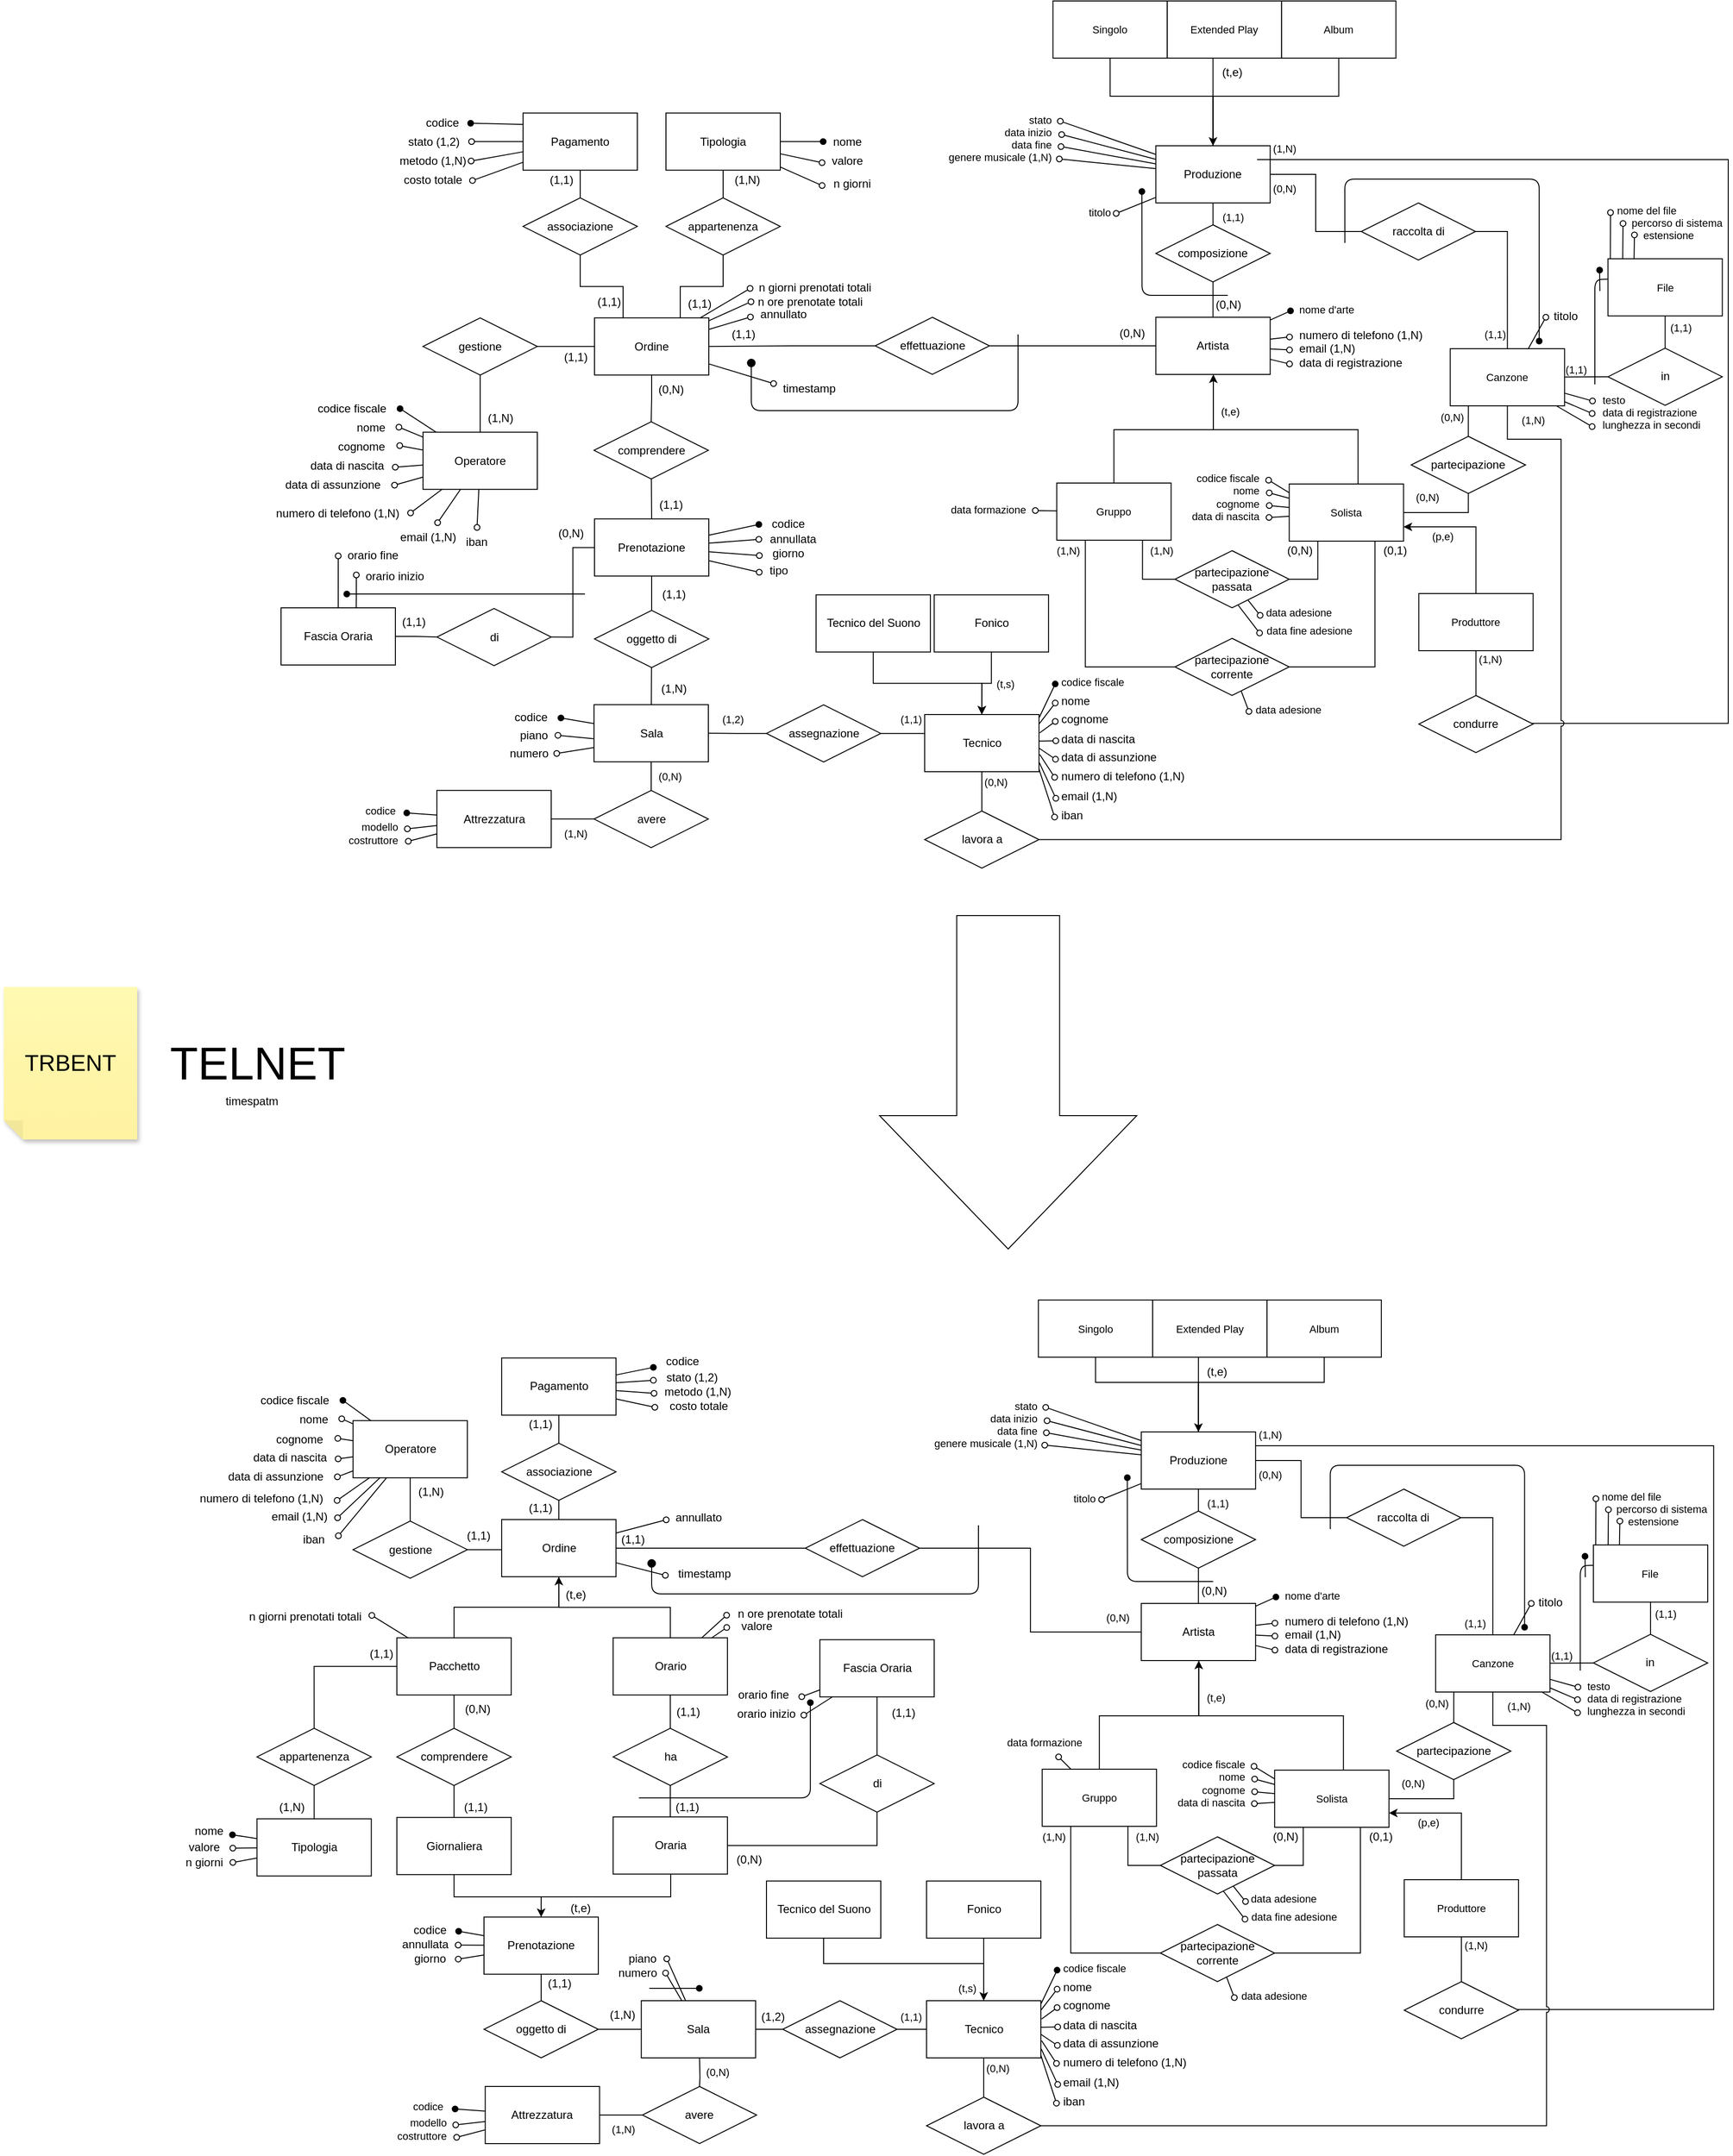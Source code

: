 <mxfile>
    <diagram id="3g2r9AfaQK4DRxRpGaNm" name="Page-1">
        <mxGraphModel dx="-1084" dy="1113" grid="1" gridSize="10" guides="1" tooltips="1" connect="1" arrows="1" fold="1" page="1" pageScale="1" pageWidth="1169" pageHeight="827" math="0" shadow="0">
            <root>
                <mxCell id="0"/>
                <mxCell id="1" parent="0"/>
                <mxCell id="658" style="edgeStyle=orthogonalEdgeStyle;rounded=0;orthogonalLoop=1;jettySize=auto;html=1;strokeColor=default;align=center;verticalAlign=middle;fontFamily=Helvetica;fontSize=11;fontColor=default;labelBackgroundColor=default;endArrow=none;endFill=0;entryX=1;entryY=0.25;entryDx=0;entryDy=0;" parent="1" edge="1">
                    <mxGeometry relative="1" as="geometry">
                        <mxPoint x="3750.11" y="1696.45" as="targetPoint"/>
                        <Array as="points">
                            <mxPoint x="4244.68" y="2288.48"/>
                            <mxPoint x="4244.68" y="1696.48"/>
                        </Array>
                        <mxPoint x="4025.824" y="2288.307" as="sourcePoint"/>
                    </mxGeometry>
                </mxCell>
                <mxCell id="226" value="" style="edgeStyle=none;orthogonalLoop=1;jettySize=auto;html=1;rounded=0;strokeColor=default;align=center;verticalAlign=middle;fontFamily=Helvetica;fontSize=11;fontColor=default;labelBackgroundColor=default;endArrow=none;endFill=0;exitX=0.059;exitY=1.026;exitDx=0;exitDy=0;exitPerimeter=0;startArrow=oval;startFill=0;" parent="1" edge="1">
                    <mxGeometry width="100" relative="1" as="geometry">
                        <mxPoint x="4149.57" y="413.58" as="sourcePoint"/>
                        <mxPoint x="4149.22" y="451.41" as="targetPoint"/>
                        <Array as="points"/>
                    </mxGeometry>
                </mxCell>
                <mxCell id="227" value="" style="edgeStyle=none;orthogonalLoop=1;jettySize=auto;html=1;rounded=0;strokeColor=default;align=center;verticalAlign=middle;fontFamily=Helvetica;fontSize=11;fontColor=default;labelBackgroundColor=default;endArrow=none;endFill=0;exitX=0.059;exitY=1.026;exitDx=0;exitDy=0;exitPerimeter=0;startArrow=oval;startFill=0;entryX=0.343;entryY=0.01;entryDx=0;entryDy=0;entryPerimeter=0;" parent="1" edge="1">
                    <mxGeometry width="100" relative="1" as="geometry">
                        <mxPoint x="4161.57" y="425.58" as="sourcePoint"/>
                        <mxPoint x="4161.15" y="450.68" as="targetPoint"/>
                        <Array as="points"/>
                    </mxGeometry>
                </mxCell>
                <mxCell id="228" value="" style="edgeStyle=none;orthogonalLoop=1;jettySize=auto;html=1;rounded=0;strokeColor=default;align=center;verticalAlign=middle;fontFamily=Helvetica;fontSize=11;fontColor=default;labelBackgroundColor=default;endArrow=none;endFill=0;exitX=0.059;exitY=1.026;exitDx=0;exitDy=0;exitPerimeter=0;startArrow=oval;startFill=0;" parent="1" edge="1">
                    <mxGeometry width="100" relative="1" as="geometry">
                        <mxPoint x="4136.44" y="402.12" as="sourcePoint"/>
                        <mxPoint x="4136.22" y="452.56" as="targetPoint"/>
                        <Array as="points"/>
                    </mxGeometry>
                </mxCell>
                <mxCell id="233" value="" style="rounded=0;orthogonalLoop=1;jettySize=auto;html=1;startArrow=oval;startFill=0;endArrow=none;endFill=0;exitX=0.008;exitY=0.567;exitDx=0;exitDy=0;exitPerimeter=0;" parent="1" source="234" target="262" edge="1">
                    <mxGeometry relative="1" as="geometry">
                        <mxPoint x="3190.24" y="761.47" as="targetPoint"/>
                        <mxPoint x="3235.5" y="757.65" as="sourcePoint"/>
                    </mxGeometry>
                </mxCell>
                <mxCell id="234" value="giorno" style="text;html=1;align=center;verticalAlign=middle;resizable=0;points=[];autosize=1;strokeColor=none;fillColor=none;" parent="1" vertex="1">
                    <mxGeometry x="3242.57" y="745.13" width="60" height="30" as="geometry"/>
                </mxCell>
                <mxCell id="235" value="" style="rounded=0;orthogonalLoop=1;jettySize=auto;html=1;startArrow=oval;startFill=0;endArrow=none;endFill=0;exitX=-0.001;exitY=0.501;exitDx=0;exitDy=0;exitPerimeter=0;" parent="1" source="236" target="262" edge="1">
                    <mxGeometry relative="1" as="geometry">
                        <mxPoint x="3205.0" y="745.85" as="targetPoint"/>
                        <mxPoint x="3240" y="742.48" as="sourcePoint"/>
                        <Array as="points"/>
                    </mxGeometry>
                </mxCell>
                <mxCell id="236" value="annullata" style="text;html=1;align=center;verticalAlign=middle;resizable=0;points=[];autosize=1;strokeColor=none;fillColor=none;" parent="1" vertex="1">
                    <mxGeometry x="3242.57" y="730.13" width="70" height="30" as="geometry"/>
                </mxCell>
                <mxCell id="237" value="" style="edgeStyle=orthogonalEdgeStyle;rounded=0;orthogonalLoop=1;jettySize=auto;html=1;endArrow=none;endFill=0;" parent="1" source="241" edge="1">
                    <mxGeometry relative="1" as="geometry">
                        <mxPoint x="3055.0" y="388.65" as="targetPoint"/>
                    </mxGeometry>
                </mxCell>
                <mxCell id="238" style="rounded=0;orthogonalLoop=1;jettySize=auto;html=1;endArrow=oval;endFill=0;" parent="1" source="241" target="271" edge="1">
                    <mxGeometry relative="1" as="geometry"/>
                </mxCell>
                <mxCell id="239" style="rounded=0;orthogonalLoop=1;jettySize=auto;html=1;endArrow=oval;endFill=0;entryX=0.95;entryY=0.512;entryDx=0;entryDy=0;entryPerimeter=0;" parent="1" source="241" target="272" edge="1">
                    <mxGeometry relative="1" as="geometry"/>
                </mxCell>
                <mxCell id="240" style="rounded=0;orthogonalLoop=1;jettySize=auto;html=1;endArrow=oval;endFill=0;entryX=0.966;entryY=0.527;entryDx=0;entryDy=0;entryPerimeter=0;" parent="1" source="241" target="273" edge="1">
                    <mxGeometry relative="1" as="geometry"/>
                </mxCell>
                <mxCell id="241" value="Pagamento" style="whiteSpace=wrap;html=1;" parent="1" vertex="1">
                    <mxGeometry x="2995" y="297.65" width="120" height="60" as="geometry"/>
                </mxCell>
                <mxCell id="242" value="" style="edgeStyle=orthogonalEdgeStyle;rounded=0;orthogonalLoop=1;jettySize=auto;html=1;endArrow=none;endFill=0;exitX=0.75;exitY=0;exitDx=0;exitDy=0;entryX=0.5;entryY=1;entryDx=0;entryDy=0;" parent="1" source="245" target="258" edge="1">
                    <mxGeometry relative="1" as="geometry"/>
                </mxCell>
                <mxCell id="243" value="" style="edgeStyle=orthogonalEdgeStyle;rounded=0;orthogonalLoop=1;jettySize=auto;html=1;endArrow=none;endFill=0;" parent="1" source="245" target="261" edge="1">
                    <mxGeometry relative="1" as="geometry"/>
                </mxCell>
                <mxCell id="244" style="rounded=0;orthogonalLoop=1;jettySize=auto;html=1;endArrow=oval;endFill=0;entryX=0.016;entryY=0.576;entryDx=0;entryDy=0;entryPerimeter=0;" parent="1" source="245" target="288" edge="1">
                    <mxGeometry relative="1" as="geometry">
                        <mxPoint x="3326" y="483.65" as="targetPoint"/>
                    </mxGeometry>
                </mxCell>
                <mxCell id="245" value="Ordine" style="whiteSpace=wrap;html=1;" parent="1" vertex="1">
                    <mxGeometry x="3070" y="512.65" width="120" height="60" as="geometry"/>
                </mxCell>
                <mxCell id="246" style="rounded=0;orthogonalLoop=1;jettySize=auto;html=1;endArrow=oval;endFill=1;entryX=1.009;entryY=0.51;entryDx=0;entryDy=0;entryPerimeter=0;" parent="1" source="252" target="275" edge="1">
                    <mxGeometry relative="1" as="geometry"/>
                </mxCell>
                <mxCell id="247" style="rounded=0;orthogonalLoop=1;jettySize=auto;html=1;endArrow=oval;endFill=0;entryX=0.995;entryY=0.49;entryDx=0;entryDy=0;entryPerimeter=0;" parent="1" source="252" target="276" edge="1">
                    <mxGeometry relative="1" as="geometry"/>
                </mxCell>
                <mxCell id="248" style="rounded=0;orthogonalLoop=1;jettySize=auto;html=1;strokeColor=default;align=center;verticalAlign=middle;fontFamily=Helvetica;fontSize=11;fontColor=default;labelBackgroundColor=default;endArrow=oval;endFill=0;entryX=1.007;entryY=0.471;entryDx=0;entryDy=0;entryPerimeter=0;" parent="1" source="252" target="277" edge="1">
                    <mxGeometry relative="1" as="geometry"/>
                </mxCell>
                <mxCell id="249" style="rounded=0;orthogonalLoop=1;jettySize=auto;html=1;strokeColor=default;align=center;verticalAlign=middle;fontFamily=Helvetica;fontSize=11;fontColor=default;labelBackgroundColor=default;endArrow=oval;endFill=0;entryX=1.009;entryY=0.557;entryDx=0;entryDy=0;entryPerimeter=0;" parent="1" source="252" target="278" edge="1">
                    <mxGeometry relative="1" as="geometry"/>
                </mxCell>
                <mxCell id="250" style="rounded=0;orthogonalLoop=1;jettySize=auto;html=1;strokeColor=default;align=center;verticalAlign=middle;fontFamily=Helvetica;fontSize=11;fontColor=default;labelBackgroundColor=default;endArrow=oval;endFill=0;entryX=1.001;entryY=0.519;entryDx=0;entryDy=0;entryPerimeter=0;" parent="1" source="252" target="279" edge="1">
                    <mxGeometry relative="1" as="geometry"/>
                </mxCell>
                <mxCell id="251" value="" style="edgeStyle=orthogonalEdgeStyle;rounded=0;orthogonalLoop=1;jettySize=auto;html=1;endArrow=none;endFill=0;" parent="1" source="252" target="256" edge="1">
                    <mxGeometry relative="1" as="geometry"/>
                </mxCell>
                <mxCell id="252" value="Operatore" style="whiteSpace=wrap;html=1;" parent="1" vertex="1">
                    <mxGeometry x="2890" y="632.65" width="120" height="60" as="geometry"/>
                </mxCell>
                <mxCell id="253" style="edgeStyle=orthogonalEdgeStyle;rounded=0;orthogonalLoop=1;jettySize=auto;html=1;entryX=0.25;entryY=0;entryDx=0;entryDy=0;endArrow=none;endFill=0;" parent="1" source="254" target="245" edge="1">
                    <mxGeometry relative="1" as="geometry"/>
                </mxCell>
                <mxCell id="254" value="associazione" style="shape=rhombus;perimeter=rhombusPerimeter;whiteSpace=wrap;html=1;align=center;" parent="1" vertex="1">
                    <mxGeometry x="2995" y="386.65" width="120" height="60" as="geometry"/>
                </mxCell>
                <mxCell id="255" value="" style="edgeStyle=orthogonalEdgeStyle;rounded=0;orthogonalLoop=1;jettySize=auto;html=1;endArrow=none;endFill=0;" parent="1" source="256" target="245" edge="1">
                    <mxGeometry relative="1" as="geometry"/>
                </mxCell>
                <mxCell id="256" value="gestione" style="shape=rhombus;perimeter=rhombusPerimeter;whiteSpace=wrap;html=1;align=center;" parent="1" vertex="1">
                    <mxGeometry x="2890" y="512.65" width="120" height="60" as="geometry"/>
                </mxCell>
                <mxCell id="257" value="" style="edgeStyle=orthogonalEdgeStyle;rounded=0;orthogonalLoop=1;jettySize=auto;html=1;endArrow=none;endFill=0;entryX=0.5;entryY=1;entryDx=0;entryDy=0;" parent="1" target="259" edge="1">
                    <mxGeometry relative="1" as="geometry">
                        <mxPoint x="3205.0" y="388.65" as="sourcePoint"/>
                    </mxGeometry>
                </mxCell>
                <mxCell id="258" value="appartenenza" style="shape=rhombus;perimeter=rhombusPerimeter;whiteSpace=wrap;html=1;align=center;" parent="1" vertex="1">
                    <mxGeometry x="3145" y="386.65" width="120" height="60" as="geometry"/>
                </mxCell>
                <mxCell id="259" value="Tipologia" style="whiteSpace=wrap;html=1;" parent="1" vertex="1">
                    <mxGeometry x="3145" y="297.65" width="120" height="60" as="geometry"/>
                </mxCell>
                <mxCell id="260" style="edgeStyle=none;html=1;entryX=0.5;entryY=0;entryDx=0;entryDy=0;endArrow=none;endFill=0;" parent="1" source="261" target="262" edge="1">
                    <mxGeometry relative="1" as="geometry"/>
                </mxCell>
                <mxCell id="261" value="comprendere" style="shape=rhombus;perimeter=rhombusPerimeter;whiteSpace=wrap;html=1;align=center;" parent="1" vertex="1">
                    <mxGeometry x="3069.5" y="621.65" width="120" height="60" as="geometry"/>
                </mxCell>
                <mxCell id="459" style="edgeStyle=orthogonalEdgeStyle;html=1;entryX=1;entryY=0.5;entryDx=0;entryDy=0;endArrow=none;endFill=0;rounded=0;" parent="1" source="262" target="458" edge="1">
                    <mxGeometry relative="1" as="geometry"/>
                </mxCell>
                <mxCell id="262" value="Prenotazione" style="whiteSpace=wrap;html=1;" parent="1" vertex="1">
                    <mxGeometry x="3070" y="723.65" width="120" height="60" as="geometry"/>
                </mxCell>
                <mxCell id="263" value="(1,1)" style="text;html=1;align=center;verticalAlign=middle;resizable=0;points=[];autosize=1;strokeColor=none;fillColor=none;" parent="1" vertex="1">
                    <mxGeometry x="3010" y="352.65" width="50" height="30" as="geometry"/>
                </mxCell>
                <mxCell id="264" value="(1,1)" style="text;html=1;align=center;verticalAlign=middle;resizable=0;points=[];autosize=1;strokeColor=none;fillColor=none;" parent="1" vertex="1">
                    <mxGeometry x="3024.57" y="539.0" width="50" height="30" as="geometry"/>
                </mxCell>
                <mxCell id="265" value="(1,1)" style="text;html=1;align=center;verticalAlign=middle;resizable=0;points=[];autosize=1;strokeColor=none;fillColor=none;" parent="1" vertex="1">
                    <mxGeometry x="3155" y="482.65" width="50" height="30" as="geometry"/>
                </mxCell>
                <mxCell id="266" value="(1,1)" style="text;html=1;align=center;verticalAlign=middle;resizable=0;points=[];autosize=1;strokeColor=none;fillColor=none;" parent="1" vertex="1">
                    <mxGeometry x="3060" y="481.15" width="50" height="30" as="geometry"/>
                </mxCell>
                <mxCell id="267" value="(1,N)" style="text;html=1;align=center;verticalAlign=middle;resizable=0;points=[];autosize=1;strokeColor=none;fillColor=none;" parent="1" vertex="1">
                    <mxGeometry x="3205" y="352.65" width="50" height="30" as="geometry"/>
                </mxCell>
                <mxCell id="268" value="(1,1)" style="text;html=1;align=center;verticalAlign=middle;resizable=0;points=[];autosize=1;strokeColor=none;fillColor=none;" parent="1" vertex="1">
                    <mxGeometry x="3200.5" y="515" width="50" height="30" as="geometry"/>
                </mxCell>
                <mxCell id="269" value="(1,N)" style="text;html=1;align=center;verticalAlign=middle;resizable=0;points=[];autosize=1;strokeColor=none;fillColor=none;" parent="1" vertex="1">
                    <mxGeometry x="2946" y="602.65" width="50" height="30" as="geometry"/>
                </mxCell>
                <mxCell id="270" value="codice" style="text;html=1;align=center;verticalAlign=middle;resizable=0;points=[];autosize=1;strokeColor=none;fillColor=none;horizontal=1;" parent="1" vertex="1">
                    <mxGeometry x="2880" y="292.65" width="60" height="30" as="geometry"/>
                </mxCell>
                <mxCell id="271" value="&lt;div&gt;stato (1,2)&lt;/div&gt;" style="text;html=1;align=center;verticalAlign=middle;resizable=0;points=[];autosize=1;strokeColor=none;fillColor=none;" parent="1" vertex="1">
                    <mxGeometry x="2861" y="312.65" width="80" height="30" as="geometry"/>
                </mxCell>
                <mxCell id="272" value="&lt;div align=&quot;center&quot;&gt;metodo (1,N)&lt;/div&gt;" style="text;html=1;align=center;verticalAlign=middle;resizable=0;points=[];autosize=1;strokeColor=none;fillColor=none;" parent="1" vertex="1">
                    <mxGeometry x="2855" y="332.65" width="90" height="30" as="geometry"/>
                </mxCell>
                <mxCell id="273" value="&lt;div&gt;costo totale&lt;br&gt;&lt;/div&gt;" style="text;html=1;align=center;verticalAlign=middle;resizable=0;points=[];autosize=1;strokeColor=none;fillColor=none;" parent="1" vertex="1">
                    <mxGeometry x="2855" y="352.65" width="90" height="30" as="geometry"/>
                </mxCell>
                <mxCell id="274" style="rounded=0;orthogonalLoop=1;jettySize=auto;html=1;endArrow=oval;endFill=1;exitX=0.003;exitY=0.2;exitDx=0;exitDy=0;exitPerimeter=0;" parent="1" source="241" target="270" edge="1">
                    <mxGeometry relative="1" as="geometry">
                        <mxPoint x="3005" y="267.65" as="targetPoint"/>
                    </mxGeometry>
                </mxCell>
                <mxCell id="275" value="codice fiscale" style="text;html=1;align=center;verticalAlign=middle;resizable=0;points=[];autosize=1;strokeColor=none;fillColor=none;" parent="1" vertex="1">
                    <mxGeometry x="2765" y="592.65" width="100" height="30" as="geometry"/>
                </mxCell>
                <mxCell id="276" value="nome" style="text;html=1;align=center;verticalAlign=middle;resizable=0;points=[];autosize=1;strokeColor=none;fillColor=none;" parent="1" vertex="1">
                    <mxGeometry x="2805" y="612.65" width="60" height="30" as="geometry"/>
                </mxCell>
                <mxCell id="277" value="cognome" style="text;html=1;align=center;verticalAlign=middle;resizable=0;points=[];autosize=1;strokeColor=none;fillColor=none;" parent="1" vertex="1">
                    <mxGeometry x="2785" y="632.65" width="80" height="30" as="geometry"/>
                </mxCell>
                <mxCell id="278" value="data di nascita" style="text;html=1;align=center;verticalAlign=middle;resizable=0;points=[];autosize=1;strokeColor=none;fillColor=none;" parent="1" vertex="1">
                    <mxGeometry x="2760" y="652.65" width="100" height="30" as="geometry"/>
                </mxCell>
                <mxCell id="279" value="data di assunzione" style="text;html=1;align=center;verticalAlign=middle;resizable=0;points=[];autosize=1;strokeColor=none;fillColor=none;" parent="1" vertex="1">
                    <mxGeometry x="2730" y="672.65" width="130" height="30" as="geometry"/>
                </mxCell>
                <mxCell id="280" value="numero di telefono (1,N)" style="text;html=1;align=center;verticalAlign=middle;resizable=0;points=[];autosize=1;strokeColor=none;fillColor=none;" parent="1" vertex="1">
                    <mxGeometry x="2720" y="702.65" width="160" height="30" as="geometry"/>
                </mxCell>
                <mxCell id="281" value="iban" style="text;html=1;align=center;verticalAlign=middle;resizable=0;points=[];autosize=1;strokeColor=none;fillColor=none;" parent="1" vertex="1">
                    <mxGeometry x="2921" y="732.65" width="50" height="30" as="geometry"/>
                </mxCell>
                <mxCell id="282" style="rounded=0;orthogonalLoop=1;jettySize=auto;html=1;entryX=0.981;entryY=0.49;entryDx=0;entryDy=0;entryPerimeter=0;strokeColor=default;align=center;verticalAlign=middle;fontFamily=Helvetica;fontSize=11;fontColor=default;labelBackgroundColor=default;endArrow=oval;endFill=0;" parent="1" source="252" target="280" edge="1">
                    <mxGeometry relative="1" as="geometry"/>
                </mxCell>
                <mxCell id="283" style="rounded=0;orthogonalLoop=1;jettySize=auto;html=1;strokeColor=default;align=center;verticalAlign=middle;fontFamily=Helvetica;fontSize=11;fontColor=default;labelBackgroundColor=default;endArrow=oval;endFill=0;" parent="1" source="252" target="281" edge="1">
                    <mxGeometry relative="1" as="geometry">
                        <mxPoint x="2960" y="737.65" as="targetPoint"/>
                    </mxGeometry>
                </mxCell>
                <mxCell id="284" value="email (1,N)" style="text;html=1;align=center;verticalAlign=middle;resizable=0;points=[];autosize=1;strokeColor=none;fillColor=none;" parent="1" vertex="1">
                    <mxGeometry x="2855" y="727.65" width="80" height="30" as="geometry"/>
                </mxCell>
                <mxCell id="285" style="rounded=0;orthogonalLoop=1;jettySize=auto;html=1;strokeColor=default;align=center;verticalAlign=middle;fontFamily=Helvetica;fontSize=11;fontColor=default;labelBackgroundColor=default;endArrow=oval;endFill=0;" parent="1" source="252" target="284" edge="1">
                    <mxGeometry relative="1" as="geometry"/>
                </mxCell>
                <mxCell id="286" value="n giorni prenotati totali" style="text;html=1;align=center;verticalAlign=middle;resizable=0;points=[];autosize=1;strokeColor=none;fillColor=none;" parent="1" vertex="1">
                    <mxGeometry x="3230.5" y="466.15" width="140" height="30" as="geometry"/>
                </mxCell>
                <mxCell id="287" value="n ore prenotate totali" style="text;html=1;align=center;verticalAlign=middle;resizable=0;points=[];autosize=1;strokeColor=none;fillColor=none;" parent="1" vertex="1">
                    <mxGeometry x="3230.5" y="480.63" width="130" height="30" as="geometry"/>
                </mxCell>
                <mxCell id="288" value="annullato" style="text;html=1;align=center;verticalAlign=middle;resizable=0;points=[];autosize=1;strokeColor=none;fillColor=none;" parent="1" vertex="1">
                    <mxGeometry x="3232.57" y="494.48" width="70" height="30" as="geometry"/>
                </mxCell>
                <mxCell id="289" value="" style="rounded=0;orthogonalLoop=1;jettySize=auto;html=1;endArrow=none;endFill=0;startArrow=oval;startFill=1;" parent="1" source="290" target="259" edge="1">
                    <mxGeometry relative="1" as="geometry"/>
                </mxCell>
                <mxCell id="290" value="nome" style="text;html=1;align=center;verticalAlign=middle;resizable=0;points=[];autosize=1;strokeColor=none;fillColor=none;" parent="1" vertex="1">
                    <mxGeometry x="3310" y="312.65" width="50" height="30" as="geometry"/>
                </mxCell>
                <mxCell id="291" value="" style="rounded=0;orthogonalLoop=1;jettySize=auto;html=1;endArrow=none;endFill=0;startArrow=oval;startFill=0;exitX=0.064;exitY=0.571;exitDx=0;exitDy=0;exitPerimeter=0;" parent="1" source="292" target="259" edge="1">
                    <mxGeometry relative="1" as="geometry"/>
                </mxCell>
                <mxCell id="292" value="valore" style="text;html=1;align=center;verticalAlign=middle;resizable=0;points=[];autosize=1;strokeColor=none;fillColor=none;" parent="1" vertex="1">
                    <mxGeometry x="3305" y="332.65" width="60" height="30" as="geometry"/>
                </mxCell>
                <mxCell id="293" value="" style="rounded=0;orthogonalLoop=1;jettySize=auto;html=1;endArrow=none;endFill=0;startArrow=oval;startFill=0;exitX=0.028;exitY=0.538;exitDx=0;exitDy=0;exitPerimeter=0;" parent="1" target="259" edge="1">
                    <mxGeometry relative="1" as="geometry">
                        <mxPoint x="3308.92" y="373.79" as="sourcePoint"/>
                    </mxGeometry>
                </mxCell>
                <mxCell id="294" value="n giorni" style="text;html=1;align=center;verticalAlign=middle;resizable=0;points=[];autosize=1;strokeColor=none;fillColor=none;" parent="1" vertex="1">
                    <mxGeometry x="3310" y="356.65" width="60" height="30" as="geometry"/>
                </mxCell>
                <mxCell id="295" style="rounded=0;orthogonalLoop=1;jettySize=auto;html=1;entryX=0.029;entryY=0.503;entryDx=0;entryDy=0;entryPerimeter=0;strokeColor=default;align=center;verticalAlign=middle;fontFamily=Helvetica;fontSize=11;fontColor=default;labelBackgroundColor=default;endArrow=oval;endFill=0;" parent="1" source="245" target="287" edge="1">
                    <mxGeometry relative="1" as="geometry"/>
                </mxCell>
                <mxCell id="296" style="rounded=0;orthogonalLoop=1;jettySize=auto;html=1;entryX=0.02;entryY=0.521;entryDx=0;entryDy=0;entryPerimeter=0;strokeColor=default;align=center;verticalAlign=middle;fontFamily=Helvetica;fontSize=11;fontColor=default;labelBackgroundColor=default;endArrow=oval;endFill=0;" parent="1" source="245" target="286" edge="1">
                    <mxGeometry relative="1" as="geometry"/>
                </mxCell>
                <mxCell id="297" style="rounded=0;orthogonalLoop=1;jettySize=auto;html=1;entryX=0.037;entryY=0.321;entryDx=0;entryDy=0;entryPerimeter=0;strokeColor=default;align=center;verticalAlign=middle;fontFamily=Helvetica;fontSize=11;fontColor=default;labelBackgroundColor=default;endArrow=oval;endFill=0;" parent="1" source="245" target="300" edge="1">
                    <mxGeometry relative="1" as="geometry">
                        <mxPoint x="3224.72" y="459.74" as="targetPoint"/>
                    </mxGeometry>
                </mxCell>
                <mxCell id="298" value="(1,1)" style="text;html=1;align=center;verticalAlign=middle;resizable=0;points=[];autosize=1;strokeColor=none;fillColor=none;" parent="1" vertex="1">
                    <mxGeometry x="3125" y="693.65" width="50" height="30" as="geometry"/>
                </mxCell>
                <mxCell id="299" value="(0,N)" style="text;html=1;align=center;verticalAlign=middle;resizable=0;points=[];autosize=1;strokeColor=none;fillColor=none;" parent="1" vertex="1">
                    <mxGeometry x="3125" y="572.65" width="50" height="30" as="geometry"/>
                </mxCell>
                <mxCell id="300" value="timestamp" style="text;html=1;align=center;verticalAlign=middle;resizable=0;points=[];autosize=1;strokeColor=none;fillColor=none;" parent="1" vertex="1">
                    <mxGeometry x="3255" y="572.0" width="80" height="30" as="geometry"/>
                </mxCell>
                <mxCell id="301" value="" style="rounded=0;orthogonalLoop=1;jettySize=auto;html=1;endArrow=oval;endFill=1;entryX=1.028;entryY=0.524;entryDx=0;entryDy=0;entryPerimeter=0;" parent="1" source="310" target="305" edge="1">
                    <mxGeometry relative="1" as="geometry">
                        <mxPoint x="3037" y="948.65" as="targetPoint"/>
                    </mxGeometry>
                </mxCell>
                <mxCell id="302" value="" style="edgeStyle=none;html=1;strokeWidth=1;endArrow=none;endFill=0;" parent="1" source="310" target="306" edge="1">
                    <mxGeometry relative="1" as="geometry"/>
                </mxCell>
                <mxCell id="303" style="edgeStyle=none;html=1;strokeWidth=1;endArrow=none;endFill=0;entryX=0.5;entryY=1;entryDx=0;entryDy=0;" parent="1" source="306" target="262" edge="1">
                    <mxGeometry relative="1" as="geometry">
                        <mxPoint x="3063.38" y="754.318" as="targetPoint"/>
                    </mxGeometry>
                </mxCell>
                <mxCell id="304" value="(1,1)" style="text;html=1;align=center;verticalAlign=middle;resizable=0;points=[];autosize=1;strokeColor=none;fillColor=none;" parent="1" vertex="1">
                    <mxGeometry x="3127.5" y="787.65" width="50" height="30" as="geometry"/>
                </mxCell>
                <mxCell id="305" value="codice" style="text;html=1;align=center;verticalAlign=middle;resizable=0;points=[];autosize=1;strokeColor=none;fillColor=none;" parent="1" vertex="1">
                    <mxGeometry x="2973.07" y="916.85" width="60" height="30" as="geometry"/>
                </mxCell>
                <mxCell id="306" value="oggetto di" style="shape=rhombus;perimeter=rhombusPerimeter;whiteSpace=wrap;html=1;align=center;" parent="1" vertex="1">
                    <mxGeometry x="3070" y="819.65" width="120" height="60" as="geometry"/>
                </mxCell>
                <mxCell id="307" style="edgeStyle=none;html=1;exitX=-0.005;exitY=0.596;exitDx=0;exitDy=0;entryX=1.011;entryY=0.499;entryDx=0;entryDy=0;entryPerimeter=0;strokeWidth=1;endArrow=oval;endFill=0;exitPerimeter=0;" parent="1" source="310" target="313" edge="1">
                    <mxGeometry relative="1" as="geometry"/>
                </mxCell>
                <mxCell id="308" style="edgeStyle=none;html=1;exitX=0;exitY=0.75;exitDx=0;exitDy=0;entryX=0.989;entryY=0.505;entryDx=0;entryDy=0;entryPerimeter=0;strokeWidth=1;endArrow=oval;endFill=0;" parent="1" source="310" target="314" edge="1">
                    <mxGeometry relative="1" as="geometry"/>
                </mxCell>
                <mxCell id="309" value="" style="edgeStyle=orthogonalEdgeStyle;rounded=0;orthogonalLoop=1;jettySize=auto;html=1;strokeColor=default;align=center;verticalAlign=middle;fontFamily=Helvetica;fontSize=11;fontColor=default;labelBackgroundColor=default;endArrow=none;endFill=0;" parent="1" source="310" target="355" edge="1">
                    <mxGeometry relative="1" as="geometry"/>
                </mxCell>
                <mxCell id="310" value="Sala" style="whiteSpace=wrap;html=1;" parent="1" vertex="1">
                    <mxGeometry x="3069.5" y="918.65" width="120" height="60" as="geometry"/>
                </mxCell>
                <mxCell id="311" value="(1,N)" style="text;html=1;align=center;verticalAlign=middle;resizable=0;points=[];autosize=1;strokeColor=none;fillColor=none;" parent="1" vertex="1">
                    <mxGeometry x="3127.5" y="886.85" width="50" height="30" as="geometry"/>
                </mxCell>
                <mxCell id="313" value="piano" style="text;html=1;align=center;verticalAlign=middle;resizable=0;points=[];autosize=1;strokeColor=none;fillColor=none;" parent="1" vertex="1">
                    <mxGeometry x="2981.07" y="935.85" width="50" height="30" as="geometry"/>
                </mxCell>
                <mxCell id="314" value="numero" style="text;html=1;align=center;verticalAlign=middle;resizable=0;points=[];autosize=1;strokeColor=none;fillColor=none;" parent="1" vertex="1">
                    <mxGeometry x="2971" y="954.75" width="60" height="30" as="geometry"/>
                </mxCell>
                <mxCell id="315" value="" style="edgeStyle=orthogonalEdgeStyle;rounded=0;html=1;startArrow=none;startFill=0;endArrow=none;endFill=0;" parent="1" source="353" target="354" edge="1">
                    <mxGeometry relative="1" as="geometry"/>
                </mxCell>
                <mxCell id="316" style="html=1;startArrow=none;startFill=0;endArrow=oval;endFill=1;entryX=0.973;entryY=0.585;entryDx=0;entryDy=0;entryPerimeter=0;rounded=0;" parent="1" source="347" target="335" edge="1">
                    <mxGeometry relative="1" as="geometry">
                        <mxPoint x="2813.82" y="1024.65" as="targetPoint"/>
                        <mxPoint x="2764.26" y="1024.65" as="sourcePoint"/>
                    </mxGeometry>
                </mxCell>
                <mxCell id="317" value="" style="edgeStyle=orthogonalEdgeStyle;rounded=0;html=1;startArrow=none;startFill=0;endArrow=none;endFill=0;" parent="1" source="355" target="347" edge="1">
                    <mxGeometry relative="1" as="geometry"/>
                </mxCell>
                <mxCell id="318" value="" style="edgeStyle=orthogonalEdgeStyle;rounded=0;orthogonalLoop=1;jettySize=auto;html=1;strokeColor=default;align=center;verticalAlign=middle;fontFamily=Helvetica;fontSize=11;fontColor=default;labelBackgroundColor=default;endArrow=none;endFill=0;entryX=1;entryY=0.5;entryDx=0;entryDy=0;" parent="1" source="320" target="310" edge="1">
                    <mxGeometry relative="1" as="geometry"/>
                </mxCell>
                <mxCell id="319" style="edgeStyle=orthogonalEdgeStyle;rounded=0;orthogonalLoop=1;jettySize=auto;html=1;entryX=-0.003;entryY=0.331;entryDx=0;entryDy=0;strokeColor=default;align=center;verticalAlign=middle;fontFamily=Helvetica;fontSize=11;fontColor=default;labelBackgroundColor=default;endArrow=none;endFill=0;entryPerimeter=0;" parent="1" source="320" target="353" edge="1">
                    <mxGeometry relative="1" as="geometry">
                        <Array as="points"/>
                    </mxGeometry>
                </mxCell>
                <mxCell id="320" value="assegnazione" style="shape=rhombus;perimeter=rhombusPerimeter;whiteSpace=wrap;html=1;align=center;" parent="1" vertex="1">
                    <mxGeometry x="3250.5" y="918.85" width="120" height="60" as="geometry"/>
                </mxCell>
                <mxCell id="321" style="edgeStyle=orthogonalEdgeStyle;rounded=0;orthogonalLoop=1;jettySize=auto;html=1;entryX=0.5;entryY=0;entryDx=0;entryDy=0;strokeColor=default;align=center;verticalAlign=middle;fontFamily=Helvetica;fontSize=11;fontColor=default;labelBackgroundColor=default;endArrow=classic;endFill=1;" parent="1" source="322" target="353" edge="1">
                    <mxGeometry relative="1" as="geometry"/>
                </mxCell>
                <mxCell id="322" value="Tecnico del Suono" style="whiteSpace=wrap;html=1;" parent="1" vertex="1">
                    <mxGeometry x="3302.57" y="803.35" width="120" height="60" as="geometry"/>
                </mxCell>
                <mxCell id="323" style="edgeStyle=orthogonalEdgeStyle;rounded=0;orthogonalLoop=1;jettySize=auto;html=1;entryX=0.5;entryY=0;entryDx=0;entryDy=0;strokeColor=default;align=center;verticalAlign=middle;fontFamily=Helvetica;fontSize=11;fontColor=default;labelBackgroundColor=default;endArrow=classic;endFill=1;" parent="1" source="324" target="353" edge="1">
                    <mxGeometry relative="1" as="geometry"/>
                </mxCell>
                <mxCell id="324" value="Fonico" style="whiteSpace=wrap;html=1;" parent="1" vertex="1">
                    <mxGeometry x="3426.57" y="803.35" width="120" height="60" as="geometry"/>
                </mxCell>
                <mxCell id="325" style="rounded=0;orthogonalLoop=1;jettySize=auto;html=1;strokeColor=default;align=center;verticalAlign=middle;fontFamily=Helvetica;fontSize=11;fontColor=default;labelBackgroundColor=default;endArrow=none;endFill=0;entryX=1;entryY=0.044;entryDx=0;entryDy=0;entryPerimeter=0;exitX=-0.048;exitY=0.556;exitDx=0;exitDy=0;exitPerimeter=0;startArrow=oval;startFill=1;" parent="1" source="337" edge="1">
                    <mxGeometry relative="1" as="geometry">
                        <mxPoint x="3536.93" y="931.89" as="targetPoint"/>
                    </mxGeometry>
                </mxCell>
                <mxCell id="326" style="edgeStyle=none;rounded=0;orthogonalLoop=1;jettySize=auto;html=1;entryX=1;entryY=0.156;entryDx=0;entryDy=0;entryPerimeter=0;strokeColor=default;align=center;verticalAlign=middle;fontFamily=Helvetica;fontSize=11;fontColor=default;labelBackgroundColor=default;endArrow=none;endFill=0;exitX=-0.072;exitY=0.556;exitDx=0;exitDy=0;exitPerimeter=0;startArrow=oval;startFill=0;" parent="1" source="338" edge="1">
                    <mxGeometry relative="1" as="geometry">
                        <mxPoint x="3536.93" y="938.61" as="targetPoint"/>
                    </mxGeometry>
                </mxCell>
                <mxCell id="327" style="edgeStyle=none;rounded=0;orthogonalLoop=1;jettySize=auto;html=1;entryX=1.003;entryY=0.317;entryDx=0;entryDy=0;entryPerimeter=0;strokeColor=default;align=center;verticalAlign=middle;fontFamily=Helvetica;fontSize=11;fontColor=default;labelBackgroundColor=default;endArrow=none;endFill=0;startArrow=oval;startFill=0;exitX=-0.054;exitY=0.567;exitDx=0;exitDy=0;exitPerimeter=0;" parent="1" source="339" edge="1">
                    <mxGeometry relative="1" as="geometry">
                        <mxPoint x="3537.29" y="948.27" as="targetPoint"/>
                    </mxGeometry>
                </mxCell>
                <mxCell id="328" style="edgeStyle=none;rounded=0;orthogonalLoop=1;jettySize=auto;html=1;entryX=1;entryY=0.461;entryDx=0;entryDy=0;entryPerimeter=0;strokeColor=default;align=center;verticalAlign=middle;fontFamily=Helvetica;fontSize=11;fontColor=default;labelBackgroundColor=default;endArrow=none;endFill=0;startArrow=oval;startFill=0;exitX=-0.037;exitY=0.544;exitDx=0;exitDy=0;exitPerimeter=0;" parent="1" source="340" edge="1">
                    <mxGeometry relative="1" as="geometry">
                        <mxPoint x="3536.93" y="956.91" as="targetPoint"/>
                    </mxGeometry>
                </mxCell>
                <mxCell id="329" style="edgeStyle=none;rounded=0;orthogonalLoop=1;jettySize=auto;html=1;entryX=0.997;entryY=0.583;entryDx=0;entryDy=0;entryPerimeter=0;strokeColor=default;align=center;verticalAlign=middle;fontFamily=Helvetica;fontSize=11;fontColor=default;labelBackgroundColor=default;endArrow=none;endFill=0;startArrow=oval;startFill=0;exitX=-0.031;exitY=0.556;exitDx=0;exitDy=0;exitPerimeter=0;" parent="1" source="341" edge="1">
                    <mxGeometry relative="1" as="geometry">
                        <mxPoint x="3596.93" y="974.25" as="sourcePoint"/>
                        <mxPoint x="3536.57" y="964.23" as="targetPoint"/>
                    </mxGeometry>
                </mxCell>
                <mxCell id="330" style="edgeStyle=none;rounded=0;orthogonalLoop=1;jettySize=auto;html=1;entryX=1.003;entryY=0.694;entryDx=0;entryDy=0;entryPerimeter=0;strokeColor=default;align=center;verticalAlign=middle;fontFamily=Helvetica;fontSize=11;fontColor=default;labelBackgroundColor=default;endArrow=none;endFill=0;exitX=-0.031;exitY=0.522;exitDx=0;exitDy=0;exitPerimeter=0;startArrow=oval;startFill=0;" parent="1" source="342" edge="1">
                    <mxGeometry relative="1" as="geometry">
                        <mxPoint x="3537.29" y="970.89" as="targetPoint"/>
                    </mxGeometry>
                </mxCell>
                <mxCell id="331" style="edgeStyle=none;rounded=0;orthogonalLoop=1;jettySize=auto;html=1;entryX=1;entryY=0.839;entryDx=0;entryDy=0;entryPerimeter=0;strokeColor=default;align=center;verticalAlign=middle;fontFamily=Helvetica;fontSize=11;fontColor=default;labelBackgroundColor=default;endArrow=none;endFill=0;exitX=-0.046;exitY=0.556;exitDx=0;exitDy=0;exitPerimeter=0;startArrow=oval;startFill=0;" parent="1" source="344" edge="1">
                    <mxGeometry relative="1" as="geometry">
                        <mxPoint x="3536.93" y="979.59" as="targetPoint"/>
                    </mxGeometry>
                </mxCell>
                <mxCell id="332" style="edgeStyle=none;rounded=0;orthogonalLoop=1;jettySize=auto;html=1;entryX=0.997;entryY=0.95;entryDx=0;entryDy=0;entryPerimeter=0;strokeColor=default;align=center;verticalAlign=middle;fontFamily=Helvetica;fontSize=11;fontColor=default;labelBackgroundColor=default;endArrow=none;endFill=0;exitX=-0.1;exitY=0.544;exitDx=0;exitDy=0;exitPerimeter=0;startArrow=oval;startFill=0;" parent="1" source="343" edge="1">
                    <mxGeometry relative="1" as="geometry">
                        <mxPoint x="3536.57" y="986.25" as="targetPoint"/>
                    </mxGeometry>
                </mxCell>
                <mxCell id="333" value="&lt;div align=&quot;right&quot;&gt;modello&lt;/div&gt;&lt;div align=&quot;right&quot;&gt;costruttore&lt;br&gt;&lt;/div&gt;" style="text;html=1;align=right;verticalAlign=middle;resizable=0;points=[];autosize=1;strokeColor=none;fillColor=none;fontFamily=Helvetica;fontSize=11;fontColor=default;labelBackgroundColor=default;" parent="1" vertex="1">
                    <mxGeometry x="2785" y="1033.65" width="80" height="40" as="geometry"/>
                </mxCell>
                <mxCell id="334" style="rounded=0;orthogonalLoop=1;jettySize=auto;html=1;strokeColor=default;align=center;verticalAlign=middle;fontFamily=Helvetica;fontSize=11;fontColor=default;labelBackgroundColor=default;endArrow=oval;endFill=0;" parent="1" source="347" edge="1">
                    <mxGeometry relative="1" as="geometry">
                        <mxPoint x="2873.57" y="1049" as="targetPoint"/>
                        <mxPoint x="3249.5" y="1123.65" as="sourcePoint"/>
                    </mxGeometry>
                </mxCell>
                <mxCell id="335" value="codice" style="text;html=1;align=center;verticalAlign=middle;resizable=0;points=[];autosize=1;strokeColor=none;fillColor=none;fontFamily=Helvetica;fontSize=11;fontColor=default;labelBackgroundColor=default;" parent="1" vertex="1">
                    <mxGeometry x="2814.57" y="1014.75" width="60" height="30" as="geometry"/>
                </mxCell>
                <mxCell id="336" value="" style="group" parent="1" connectable="0" vertex="1">
                    <mxGeometry x="3557.93" y="880.25" width="160" height="170" as="geometry"/>
                </mxCell>
                <mxCell id="337" value="&lt;div&gt;codice fiscale&lt;br&gt;&lt;/div&gt;" style="text;html=1;align=left;verticalAlign=middle;resizable=0;points=[];autosize=1;strokeColor=none;fillColor=none;fontFamily=Helvetica;fontSize=11;fontColor=default;labelBackgroundColor=default;" parent="336" vertex="1">
                    <mxGeometry width="90" height="30" as="geometry"/>
                </mxCell>
                <mxCell id="338" value="nome" style="text;html=1;align=left;verticalAlign=middle;resizable=0;points=[];autosize=1;strokeColor=none;fillColor=none;" parent="336" vertex="1">
                    <mxGeometry y="20" width="60" height="30" as="geometry"/>
                </mxCell>
                <mxCell id="339" value="cognome" style="text;html=1;align=left;verticalAlign=middle;resizable=0;points=[];autosize=1;strokeColor=none;fillColor=none;" parent="336" vertex="1">
                    <mxGeometry y="39" width="80" height="30" as="geometry"/>
                </mxCell>
                <mxCell id="340" value="data di nascita" style="text;html=1;align=left;verticalAlign=middle;resizable=0;points=[];autosize=1;strokeColor=none;fillColor=none;" parent="336" vertex="1">
                    <mxGeometry y="60" width="100" height="30" as="geometry"/>
                </mxCell>
                <mxCell id="341" value="data di assunzione" style="text;html=1;align=left;verticalAlign=middle;resizable=0;points=[];autosize=1;strokeColor=none;fillColor=none;" parent="336" vertex="1">
                    <mxGeometry y="79" width="130" height="30" as="geometry"/>
                </mxCell>
                <mxCell id="342" value="numero di telefono (1,N)" style="text;html=1;align=left;verticalAlign=middle;resizable=0;points=[];autosize=1;strokeColor=none;fillColor=none;" parent="336" vertex="1">
                    <mxGeometry y="99" width="160" height="30" as="geometry"/>
                </mxCell>
                <mxCell id="343" value="iban" style="text;html=1;align=left;verticalAlign=middle;resizable=0;points=[];autosize=1;strokeColor=none;fillColor=none;spacing=2;spacingTop=0;" parent="336" vertex="1">
                    <mxGeometry y="140" width="50" height="30" as="geometry"/>
                </mxCell>
                <mxCell id="344" value="email (1,N)" style="text;html=1;align=left;verticalAlign=middle;resizable=0;points=[];autosize=1;strokeColor=none;fillColor=none;" parent="336" vertex="1">
                    <mxGeometry y="120" width="80" height="30" as="geometry"/>
                </mxCell>
                <mxCell id="345" value="(1,N)" style="text;html=1;align=center;verticalAlign=middle;resizable=0;points=[];autosize=1;strokeColor=none;fillColor=none;fontFamily=Helvetica;fontSize=11;fontColor=default;labelBackgroundColor=default;" parent="1" vertex="1">
                    <mxGeometry x="3024.57" y="1038.65" width="50" height="30" as="geometry"/>
                </mxCell>
                <mxCell id="346" style="edgeStyle=none;rounded=0;orthogonalLoop=1;jettySize=auto;html=1;strokeColor=default;align=center;verticalAlign=middle;fontFamily=Helvetica;fontSize=11;fontColor=default;labelBackgroundColor=default;startArrow=none;startFill=0;endArrow=oval;endFill=0;" parent="1" source="347" edge="1">
                    <mxGeometry relative="1" as="geometry">
                        <mxPoint x="2874.57" y="1062" as="targetPoint"/>
                    </mxGeometry>
                </mxCell>
                <mxCell id="347" value="Attrezzatura" style="rounded=0;whiteSpace=wrap;html=1;" parent="1" vertex="1">
                    <mxGeometry x="2904.57" y="1008.65" width="120" height="60" as="geometry"/>
                </mxCell>
                <mxCell id="348" value="(0,N)" style="text;html=1;align=center;verticalAlign=middle;resizable=0;points=[];autosize=1;strokeColor=none;fillColor=none;fontFamily=Helvetica;fontSize=11;fontColor=default;labelBackgroundColor=default;" parent="1" vertex="1">
                    <mxGeometry x="3123.5" y="978.65" width="50" height="30" as="geometry"/>
                </mxCell>
                <mxCell id="349" value="(1,2)" style="text;html=1;align=center;verticalAlign=middle;resizable=0;points=[];autosize=1;strokeColor=none;fillColor=none;fontFamily=Helvetica;fontSize=11;fontColor=default;labelBackgroundColor=default;" parent="1" vertex="1">
                    <mxGeometry x="3190.24" y="918.85" width="50" height="30" as="geometry"/>
                </mxCell>
                <mxCell id="350" value="(1,1)" style="text;html=1;align=center;verticalAlign=middle;resizable=0;points=[];autosize=1;strokeColor=none;fillColor=none;fontFamily=Helvetica;fontSize=11;fontColor=default;labelBackgroundColor=default;" parent="1" vertex="1">
                    <mxGeometry x="3376.74" y="918.85" width="50" height="30" as="geometry"/>
                </mxCell>
                <mxCell id="351" value="(0,N)" style="text;html=1;align=center;verticalAlign=middle;resizable=0;points=[];autosize=1;strokeColor=none;fillColor=none;fontFamily=Helvetica;fontSize=11;fontColor=default;labelBackgroundColor=default;" parent="1" vertex="1">
                    <mxGeometry x="3465.57" y="984.75" width="50" height="30" as="geometry"/>
                </mxCell>
                <mxCell id="352" value="(t,s)" style="text;html=1;align=center;verticalAlign=middle;resizable=0;points=[];autosize=1;strokeColor=none;fillColor=none;fontFamily=Helvetica;fontSize=11;fontColor=default;labelBackgroundColor=default;" parent="1" vertex="1">
                    <mxGeometry x="3480.57" y="881.75" width="40" height="30" as="geometry"/>
                </mxCell>
                <mxCell id="353" value="Tecnico" style="rounded=0;whiteSpace=wrap;html=1;" parent="1" vertex="1">
                    <mxGeometry x="3416.57" y="929" width="120" height="60" as="geometry"/>
                </mxCell>
                <mxCell id="354" value="lavora a" style="shape=rhombus;perimeter=rhombusPerimeter;whiteSpace=wrap;html=1;align=center;" parent="1" vertex="1">
                    <mxGeometry x="3416.57" y="1030.25" width="120" height="60" as="geometry"/>
                </mxCell>
                <mxCell id="355" value="avere" style="shape=rhombus;perimeter=rhombusPerimeter;whiteSpace=wrap;html=1;align=center;" parent="1" vertex="1">
                    <mxGeometry x="3069.5" y="1008.65" width="120" height="60" as="geometry"/>
                </mxCell>
                <mxCell id="356" value="" style="edgeStyle=none;rounded=0;orthogonalLoop=1;jettySize=auto;html=1;strokeColor=default;align=center;verticalAlign=middle;fontFamily=Helvetica;fontSize=11;fontColor=default;labelBackgroundColor=default;endArrow=none;endFill=0;" parent="1" source="358" target="371" edge="1">
                    <mxGeometry relative="1" as="geometry"/>
                </mxCell>
                <mxCell id="357" style="rounded=0;html=1;startArrow=none;startFill=0;endArrow=oval;endFill=0;entryX=0.002;entryY=0.442;entryDx=0;entryDy=0;entryPerimeter=0;" parent="1" source="358" target="432" edge="1">
                    <mxGeometry relative="1" as="geometry">
                        <mxPoint x="3793.57" y="547.0" as="targetPoint"/>
                    </mxGeometry>
                </mxCell>
                <mxCell id="358" value="Artista" style="whiteSpace=wrap;html=1;" parent="1" vertex="1">
                    <mxGeometry x="3659.21" y="512" width="120" height="60" as="geometry"/>
                </mxCell>
                <mxCell id="359" value="" style="edgeStyle=orthogonalEdgeStyle;rounded=0;orthogonalLoop=1;jettySize=auto;html=1;endArrow=none;endFill=0;" parent="1" source="361" target="358" edge="1">
                    <mxGeometry relative="1" as="geometry"/>
                </mxCell>
                <mxCell id="360" style="rounded=0;orthogonalLoop=1;jettySize=auto;html=1;strokeColor=default;align=center;verticalAlign=middle;fontFamily=Helvetica;fontSize=11;fontColor=default;labelBackgroundColor=default;endArrow=none;endFill=0;edgeStyle=orthogonalEdgeStyle;entryX=1;entryY=0.5;entryDx=0;entryDy=0;" parent="1" source="361" target="245" edge="1">
                    <mxGeometry relative="1" as="geometry">
                        <mxPoint x="3404.57" y="530" as="targetPoint"/>
                    </mxGeometry>
                </mxCell>
                <mxCell id="361" value="effettuazione" style="shape=rhombus;perimeter=rhombusPerimeter;whiteSpace=wrap;html=1;align=center;" parent="1" vertex="1">
                    <mxGeometry x="3364.57" y="512" width="120" height="60" as="geometry"/>
                </mxCell>
                <mxCell id="362" value="(0,N)" style="text;html=1;align=center;verticalAlign=middle;resizable=0;points=[];autosize=1;strokeColor=none;fillColor=none;" parent="1" vertex="1">
                    <mxGeometry x="3609.21" y="514" width="50" height="30" as="geometry"/>
                </mxCell>
                <mxCell id="363" value="" style="rounded=0;orthogonalLoop=1;jettySize=auto;html=1;startArrow=oval;startFill=1;endArrow=none;endFill=0;exitX=0.009;exitY=0.168;exitDx=0;exitDy=0;exitPerimeter=0;" parent="1" source="432" target="358" edge="1">
                    <mxGeometry relative="1" as="geometry">
                        <mxPoint x="3784.21" y="542" as="targetPoint"/>
                    </mxGeometry>
                </mxCell>
                <mxCell id="364" value="" style="edgeStyle=none;rounded=0;orthogonalLoop=1;jettySize=auto;html=1;strokeColor=default;align=center;verticalAlign=middle;fontFamily=Helvetica;fontSize=11;fontColor=default;labelBackgroundColor=default;endArrow=none;endFill=0;" parent="1" source="370" target="371" edge="1">
                    <mxGeometry relative="1" as="geometry"/>
                </mxCell>
                <mxCell id="365" value="" style="edgeStyle=orthogonalEdgeStyle;rounded=0;orthogonalLoop=1;jettySize=auto;html=1;strokeColor=default;align=center;verticalAlign=middle;fontFamily=Helvetica;fontSize=11;fontColor=default;labelBackgroundColor=default;endArrow=none;endFill=0;" parent="1" source="370" target="411" edge="1">
                    <mxGeometry relative="1" as="geometry"/>
                </mxCell>
                <mxCell id="366" style="edgeStyle=none;rounded=0;orthogonalLoop=1;jettySize=auto;html=1;strokeColor=default;align=center;verticalAlign=middle;fontFamily=Helvetica;fontSize=11;fontColor=default;labelBackgroundColor=default;startArrow=none;startFill=0;endArrow=oval;endFill=0;" parent="1" source="370" edge="1">
                    <mxGeometry relative="1" as="geometry">
                        <mxPoint x="3558.938" y="306.211" as="targetPoint"/>
                    </mxGeometry>
                </mxCell>
                <mxCell id="367" style="edgeStyle=none;rounded=0;orthogonalLoop=1;jettySize=auto;html=1;strokeColor=default;align=center;verticalAlign=middle;fontFamily=Helvetica;fontSize=11;fontColor=default;labelBackgroundColor=default;startArrow=none;startFill=0;endArrow=oval;endFill=0;" parent="1" source="370" edge="1">
                    <mxGeometry relative="1" as="geometry">
                        <mxPoint x="3560.342" y="320.246" as="targetPoint"/>
                    </mxGeometry>
                </mxCell>
                <mxCell id="368" style="edgeStyle=none;rounded=0;orthogonalLoop=1;jettySize=auto;html=1;strokeColor=default;align=center;verticalAlign=middle;fontFamily=Helvetica;fontSize=11;fontColor=default;labelBackgroundColor=default;startArrow=none;startFill=0;endArrow=oval;endFill=0;" parent="1" source="370" edge="1">
                    <mxGeometry relative="1" as="geometry">
                        <mxPoint x="3559.64" y="332.877" as="targetPoint"/>
                    </mxGeometry>
                </mxCell>
                <mxCell id="369" style="edgeStyle=none;rounded=0;orthogonalLoop=1;jettySize=auto;html=1;strokeColor=default;align=center;verticalAlign=middle;fontFamily=Helvetica;fontSize=11;fontColor=default;labelBackgroundColor=default;startArrow=none;startFill=0;endArrow=oval;endFill=0;" parent="1" source="370" edge="1">
                    <mxGeometry relative="1" as="geometry">
                        <mxPoint x="3557.886" y="345.86" as="targetPoint"/>
                    </mxGeometry>
                </mxCell>
                <mxCell id="370" value="Produzione" style="whiteSpace=wrap;html=1;" parent="1" vertex="1">
                    <mxGeometry x="3659.21" y="332" width="120" height="60" as="geometry"/>
                </mxCell>
                <mxCell id="371" value="composizione" style="shape=rhombus;perimeter=rhombusPerimeter;whiteSpace=wrap;html=1;align=center;" parent="1" vertex="1">
                    <mxGeometry x="3659.21" y="415" width="120" height="60" as="geometry"/>
                </mxCell>
                <mxCell id="372" style="edgeStyle=orthogonalEdgeStyle;rounded=0;orthogonalLoop=1;jettySize=auto;html=1;entryX=0.5;entryY=0;entryDx=0;entryDy=0;strokeColor=default;align=center;verticalAlign=middle;fontFamily=Helvetica;fontSize=11;fontColor=default;labelBackgroundColor=default;endArrow=none;endFill=0;" parent="1" source="373" target="370" edge="1">
                    <mxGeometry relative="1" as="geometry">
                        <Array as="points">
                            <mxPoint x="3611.21" y="280"/>
                            <mxPoint x="3719.21" y="280"/>
                        </Array>
                    </mxGeometry>
                </mxCell>
                <mxCell id="373" value="Singolo" style="whiteSpace=wrap;html=1;fontFamily=Helvetica;fontSize=11;fontColor=default;labelBackgroundColor=default;" parent="1" vertex="1">
                    <mxGeometry x="3551.21" y="180" width="120" height="60" as="geometry"/>
                </mxCell>
                <mxCell id="374" style="edgeStyle=orthogonalEdgeStyle;rounded=0;orthogonalLoop=1;jettySize=auto;html=1;strokeColor=default;align=center;verticalAlign=middle;fontFamily=Helvetica;fontSize=11;fontColor=default;labelBackgroundColor=default;endArrow=none;endFill=0;entryX=0.5;entryY=0;entryDx=0;entryDy=0;" parent="1" source="375" target="370" edge="1">
                    <mxGeometry relative="1" as="geometry">
                        <mxPoint x="3755.21" y="300" as="targetPoint"/>
                        <Array as="points">
                            <mxPoint x="3719.21" y="260"/>
                            <mxPoint x="3719.21" y="260"/>
                        </Array>
                    </mxGeometry>
                </mxCell>
                <mxCell id="375" value="Extended Play" style="whiteSpace=wrap;html=1;fontFamily=Helvetica;fontSize=11;fontColor=default;labelBackgroundColor=default;" parent="1" vertex="1">
                    <mxGeometry x="3671.21" y="180" width="120" height="60" as="geometry"/>
                </mxCell>
                <mxCell id="376" style="edgeStyle=orthogonalEdgeStyle;rounded=0;orthogonalLoop=1;jettySize=auto;html=1;entryX=0.5;entryY=0;entryDx=0;entryDy=0;strokeColor=default;align=center;verticalAlign=middle;fontFamily=Helvetica;fontSize=11;fontColor=default;labelBackgroundColor=default;endArrow=classic;endFill=1;" parent="1" source="377" target="370" edge="1">
                    <mxGeometry relative="1" as="geometry">
                        <Array as="points">
                            <mxPoint x="3851.21" y="280"/>
                            <mxPoint x="3719.21" y="280"/>
                        </Array>
                    </mxGeometry>
                </mxCell>
                <mxCell id="377" value="Album" style="whiteSpace=wrap;html=1;fontFamily=Helvetica;fontSize=11;fontColor=default;labelBackgroundColor=default;" parent="1" vertex="1">
                    <mxGeometry x="3791.21" y="180" width="120" height="60" as="geometry"/>
                </mxCell>
                <mxCell id="378" value="" style="edgeStyle=none;rounded=0;orthogonalLoop=1;jettySize=auto;html=1;strokeColor=default;align=center;verticalAlign=middle;fontFamily=Helvetica;fontSize=11;fontColor=default;labelBackgroundColor=default;endArrow=none;endFill=0;startArrow=oval;startFill=0;" parent="1" target="370" edge="1">
                    <mxGeometry relative="1" as="geometry">
                        <mxPoint x="3617.57" y="403" as="sourcePoint"/>
                    </mxGeometry>
                </mxCell>
                <mxCell id="379" value="titolo" style="text;html=1;align=center;verticalAlign=middle;resizable=0;points=[];autosize=1;strokeColor=none;fillColor=none;fontFamily=Helvetica;fontSize=11;fontColor=default;labelBackgroundColor=default;" parent="1" vertex="1">
                    <mxGeometry x="3574.57" y="386.65" width="50" height="30" as="geometry"/>
                </mxCell>
                <mxCell id="380" value="" style="edgeStyle=none;orthogonalLoop=1;jettySize=auto;html=1;rounded=1;strokeColor=default;align=center;verticalAlign=middle;fontFamily=Helvetica;fontSize=11;fontColor=default;labelBackgroundColor=default;endArrow=none;endFill=0;startArrow=oval;startFill=1;curved=0;" parent="1" edge="1">
                    <mxGeometry width="100" relative="1" as="geometry">
                        <mxPoint x="3644.57" y="380" as="sourcePoint"/>
                        <mxPoint x="3734.71" y="489" as="targetPoint"/>
                        <Array as="points">
                            <mxPoint x="3644.71" y="489"/>
                        </Array>
                    </mxGeometry>
                </mxCell>
                <mxCell id="381" style="edgeStyle=orthogonalEdgeStyle;rounded=0;orthogonalLoop=1;jettySize=auto;html=1;entryX=0.5;entryY=1;entryDx=0;entryDy=0;strokeColor=default;align=center;verticalAlign=middle;fontFamily=Helvetica;fontSize=11;fontColor=default;labelBackgroundColor=default;endArrow=none;endFill=0;" parent="1" edge="1">
                    <mxGeometry relative="1" as="geometry">
                        <Array as="points">
                            <mxPoint x="3871.57" y="630"/>
                            <mxPoint x="3719.57" y="630"/>
                            <mxPoint x="3719.57" y="572"/>
                        </Array>
                        <mxPoint x="3871.44" y="687" as="sourcePoint"/>
                        <mxPoint x="3731.48" y="572" as="targetPoint"/>
                    </mxGeometry>
                </mxCell>
                <mxCell id="382" style="edgeStyle=orthogonalEdgeStyle;rounded=0;orthogonalLoop=1;jettySize=auto;html=1;entryX=1;entryY=0.5;entryDx=0;entryDy=0;strokeColor=default;align=center;verticalAlign=middle;fontFamily=Helvetica;fontSize=11;fontColor=default;labelBackgroundColor=default;endArrow=none;endFill=0;exitX=0.25;exitY=1;exitDx=0;exitDy=0;" parent="1" source="430" target="389" edge="1">
                    <mxGeometry relative="1" as="geometry">
                        <mxPoint x="3863.21" y="884.364" as="sourcePoint"/>
                    </mxGeometry>
                </mxCell>
                <mxCell id="383" style="edgeStyle=orthogonalEdgeStyle;rounded=0;orthogonalLoop=1;jettySize=auto;html=1;entryX=1;entryY=0.5;entryDx=0;entryDy=0;strokeColor=default;align=center;verticalAlign=middle;fontFamily=Helvetica;fontSize=11;fontColor=default;labelBackgroundColor=default;endArrow=none;endFill=0;exitX=0.75;exitY=1;exitDx=0;exitDy=0;" parent="1" source="430" target="391" edge="1">
                    <mxGeometry relative="1" as="geometry">
                        <mxPoint x="3861.21" y="859.909" as="sourcePoint"/>
                    </mxGeometry>
                </mxCell>
                <mxCell id="384" style="edgeStyle=orthogonalEdgeStyle;rounded=0;orthogonalLoop=1;jettySize=auto;html=1;entryX=0.5;entryY=1;entryDx=0;entryDy=0;strokeColor=default;align=center;verticalAlign=middle;fontFamily=Helvetica;fontSize=11;fontColor=default;labelBackgroundColor=default;endArrow=none;endFill=0;" parent="1" source="430" target="405" edge="1">
                    <mxGeometry relative="1" as="geometry"/>
                </mxCell>
                <mxCell id="385" style="edgeStyle=orthogonalEdgeStyle;rounded=0;orthogonalLoop=1;jettySize=auto;html=1;entryX=0.5;entryY=1;entryDx=0;entryDy=0;strokeColor=default;align=center;verticalAlign=middle;fontFamily=Helvetica;fontSize=11;fontColor=default;labelBackgroundColor=default;endArrow=classic;endFill=1;" parent="1" source="431" target="358" edge="1">
                    <mxGeometry relative="1" as="geometry">
                        <Array as="points">
                            <mxPoint x="3615.57" y="630"/>
                            <mxPoint x="3719.57" y="630"/>
                            <mxPoint x="3719.57" y="572"/>
                        </Array>
                    </mxGeometry>
                </mxCell>
                <mxCell id="386" style="edgeStyle=orthogonalEdgeStyle;rounded=0;orthogonalLoop=1;jettySize=auto;html=1;entryX=0;entryY=0.5;entryDx=0;entryDy=0;strokeColor=default;align=center;verticalAlign=middle;fontFamily=Helvetica;fontSize=11;fontColor=default;labelBackgroundColor=default;endArrow=none;endFill=0;exitX=0.75;exitY=1;exitDx=0;exitDy=0;" parent="1" source="431" target="389" edge="1">
                    <mxGeometry relative="1" as="geometry">
                        <mxPoint x="3592.21" y="885.05" as="sourcePoint"/>
                    </mxGeometry>
                </mxCell>
                <mxCell id="387" style="edgeStyle=orthogonalEdgeStyle;rounded=0;orthogonalLoop=1;jettySize=auto;html=1;entryX=0;entryY=0.5;entryDx=0;entryDy=0;strokeColor=default;align=center;verticalAlign=middle;fontFamily=Helvetica;fontSize=11;fontColor=default;labelBackgroundColor=default;endArrow=none;endFill=0;exitX=0.25;exitY=1;exitDx=0;exitDy=0;" parent="1" source="431" target="391" edge="1">
                    <mxGeometry relative="1" as="geometry">
                        <mxPoint x="3590.21" y="859.108" as="sourcePoint"/>
                    </mxGeometry>
                </mxCell>
                <mxCell id="388" value="" style="edgeStyle=none;shape=connector;rounded=1;html=1;labelBackgroundColor=default;strokeColor=default;fontFamily=Helvetica;fontSize=11;fontColor=default;endArrow=oval;endFill=0;" parent="1" source="431" target="426" edge="1">
                    <mxGeometry relative="1" as="geometry"/>
                </mxCell>
                <mxCell id="389" value="partecipazione passata" style="shape=rhombus;perimeter=rhombusPerimeter;whiteSpace=wrap;html=1;align=center;fontSize=12;" parent="1" vertex="1">
                    <mxGeometry x="3679.21" y="757" width="120" height="60" as="geometry"/>
                </mxCell>
                <mxCell id="390" value="" style="edgeStyle=none;rounded=0;orthogonalLoop=1;jettySize=auto;html=1;strokeColor=default;align=center;verticalAlign=middle;fontFamily=Helvetica;fontSize=11;fontColor=default;labelBackgroundColor=default;endArrow=oval;endFill=0;entryX=0.041;entryY=0.559;entryDx=0;entryDy=0;entryPerimeter=0;" parent="1" source="391" target="396" edge="1">
                    <mxGeometry relative="1" as="geometry"/>
                </mxCell>
                <mxCell id="391" value="partecipazione corrente" style="shape=rhombus;perimeter=rhombusPerimeter;whiteSpace=wrap;html=1;align=center;verticalAlign=middle;" parent="1" vertex="1">
                    <mxGeometry x="3679.21" y="849" width="120" height="60" as="geometry"/>
                </mxCell>
                <mxCell id="392" value="(t,e)" style="text;html=1;align=center;verticalAlign=middle;resizable=0;points=[];autosize=1;strokeColor=none;fillColor=none;fontFamily=Helvetica;fontSize=11;fontColor=default;labelBackgroundColor=default;" parent="1" vertex="1">
                    <mxGeometry x="3717.21" y="595.87" width="40" height="30" as="geometry"/>
                </mxCell>
                <mxCell id="393" value="(0,1)" style="text;html=1;align=center;verticalAlign=middle;resizable=0;points=[];autosize=1;strokeColor=none;fillColor=none;" parent="1" vertex="1">
                    <mxGeometry x="3885.21" y="742" width="50" height="30" as="geometry"/>
                </mxCell>
                <mxCell id="394" value="(1,N)" style="text;html=1;align=center;verticalAlign=middle;resizable=0;points=[];autosize=1;strokeColor=none;fillColor=none;fontFamily=Helvetica;fontSize=11;fontColor=default;labelBackgroundColor=default;" parent="1" vertex="1">
                    <mxGeometry x="3542.21" y="742" width="50" height="30" as="geometry"/>
                </mxCell>
                <mxCell id="395" value="(1,N)" style="text;html=1;align=center;verticalAlign=middle;resizable=0;points=[];autosize=1;strokeColor=none;fillColor=none;fontFamily=Helvetica;fontSize=11;fontColor=default;labelBackgroundColor=default;" parent="1" vertex="1">
                    <mxGeometry x="3640.21" y="742" width="50" height="30" as="geometry"/>
                </mxCell>
                <mxCell id="396" value="data adesione" style="text;html=1;align=center;verticalAlign=middle;resizable=0;points=[];autosize=1;strokeColor=none;fillColor=none;fontFamily=Helvetica;fontSize=11;fontColor=default;labelBackgroundColor=default;" parent="1" vertex="1">
                    <mxGeometry x="3753.21" y="909" width="90" height="30" as="geometry"/>
                </mxCell>
                <mxCell id="397" value="data adesione" style="text;html=1;align=center;verticalAlign=middle;resizable=0;points=[];autosize=1;strokeColor=none;fillColor=none;fontFamily=Helvetica;fontSize=11;fontColor=default;labelBackgroundColor=default;" parent="1" vertex="1">
                    <mxGeometry x="3763.77" y="807.2" width="90" height="30" as="geometry"/>
                </mxCell>
                <mxCell id="398" value="data fine adesione" style="text;html=1;align=center;verticalAlign=middle;resizable=0;points=[];autosize=1;strokeColor=none;fillColor=none;fontFamily=Helvetica;fontSize=11;fontColor=default;labelBackgroundColor=default;" parent="1" vertex="1">
                    <mxGeometry x="3764.77" y="826.2" width="110" height="30" as="geometry"/>
                </mxCell>
                <mxCell id="399" style="edgeStyle=none;rounded=0;orthogonalLoop=1;jettySize=auto;html=1;entryX=0.638;entryY=0.862;entryDx=0;entryDy=0;entryPerimeter=0;strokeColor=default;align=center;verticalAlign=middle;fontFamily=Helvetica;fontSize=11;fontColor=default;labelBackgroundColor=default;endArrow=none;endFill=0;exitX=0.032;exitY=0.457;exitDx=0;exitDy=0;exitPerimeter=0;startArrow=oval;startFill=0;" parent="1" target="389" edge="1">
                    <mxGeometry relative="1" as="geometry">
                        <mxPoint x="3768.65" y="824.91" as="sourcePoint"/>
                        <mxPoint x="3715.21" y="848.44" as="targetPoint"/>
                    </mxGeometry>
                </mxCell>
                <mxCell id="400" style="edgeStyle=none;rounded=0;orthogonalLoop=1;jettySize=auto;html=1;entryX=0.552;entryY=0.95;entryDx=0;entryDy=0;strokeColor=default;align=center;verticalAlign=middle;fontFamily=Helvetica;fontSize=11;fontColor=default;labelBackgroundColor=default;endArrow=none;endFill=0;exitX=0.03;exitY=0.574;exitDx=0;exitDy=0;exitPerimeter=0;startArrow=oval;startFill=0;entryPerimeter=0;" parent="1" source="398" target="389" edge="1">
                    <mxGeometry relative="1" as="geometry">
                        <mxPoint x="3736.33" y="859" as="targetPoint"/>
                    </mxGeometry>
                </mxCell>
                <mxCell id="401" value="" style="edgeStyle=orthogonalEdgeStyle;rounded=0;orthogonalLoop=1;jettySize=auto;html=1;strokeColor=default;align=center;verticalAlign=middle;fontFamily=Helvetica;fontSize=11;fontColor=default;labelBackgroundColor=default;endArrow=none;endFill=0;" parent="1" source="402" edge="1">
                    <mxGeometry relative="1" as="geometry">
                        <mxPoint x="3995.21" y="909.0" as="targetPoint"/>
                    </mxGeometry>
                </mxCell>
                <mxCell id="402" value="Produttore" style="whiteSpace=wrap;html=1;fontFamily=Helvetica;fontSize=11;fontColor=default;labelBackgroundColor=default;" parent="1" vertex="1">
                    <mxGeometry x="3935.21" y="802" width="120" height="60" as="geometry"/>
                </mxCell>
                <mxCell id="403" value="(0,N)" style="text;html=1;align=center;verticalAlign=middle;resizable=0;points=[];autosize=1;strokeColor=none;fillColor=none;" parent="1" vertex="1">
                    <mxGeometry x="3785.21" y="742" width="50" height="30" as="geometry"/>
                </mxCell>
                <mxCell id="404" value="" style="edgeStyle=orthogonalEdgeStyle;rounded=0;orthogonalLoop=1;jettySize=auto;html=1;strokeColor=default;align=center;verticalAlign=middle;fontFamily=Helvetica;fontSize=11;fontColor=default;labelBackgroundColor=default;endArrow=none;endFill=0;entryX=0.159;entryY=0.979;entryDx=0;entryDy=0;entryPerimeter=0;" parent="1" source="405" target="424" edge="1">
                    <mxGeometry relative="1" as="geometry"/>
                </mxCell>
                <mxCell id="405" value="partecipazione" style="shape=rhombus;perimeter=rhombusPerimeter;whiteSpace=wrap;html=1;align=center;" parent="1" vertex="1">
                    <mxGeometry x="3927.21" y="637" width="120" height="60" as="geometry"/>
                </mxCell>
                <mxCell id="406" value="" style="edgeStyle=orthogonalEdgeStyle;rounded=0;orthogonalLoop=1;jettySize=auto;html=1;strokeColor=default;align=center;verticalAlign=middle;fontFamily=Helvetica;fontSize=11;fontColor=default;labelBackgroundColor=default;endArrow=none;endFill=0;exitX=1;exitY=0.75;exitDx=0;exitDy=0;startArrow=classic;startFill=1;" parent="1" source="430" target="402" edge="1">
                    <mxGeometry relative="1" as="geometry">
                        <mxPoint x="4165.21" y="772" as="sourcePoint"/>
                    </mxGeometry>
                </mxCell>
                <mxCell id="407" value="(p,e)" style="text;html=1;align=center;verticalAlign=middle;resizable=0;points=[];autosize=1;strokeColor=none;fillColor=none;fontFamily=Helvetica;fontSize=11;fontColor=default;labelBackgroundColor=default;" parent="1" vertex="1">
                    <mxGeometry x="3935.21" y="727" width="50" height="30" as="geometry"/>
                </mxCell>
                <mxCell id="408" value="(0,N)" style="text;html=1;align=center;verticalAlign=middle;resizable=0;points=[];autosize=1;strokeColor=none;fillColor=none;fontFamily=Helvetica;fontSize=11;fontColor=default;labelBackgroundColor=default;" parent="1" vertex="1">
                    <mxGeometry x="3919.21" y="686" width="50" height="30" as="geometry"/>
                </mxCell>
                <mxCell id="409" value="(0,N)" style="text;html=1;align=center;verticalAlign=middle;resizable=0;points=[];autosize=1;strokeColor=none;fillColor=none;fontFamily=Helvetica;fontSize=11;fontColor=default;labelBackgroundColor=default;" parent="1" vertex="1">
                    <mxGeometry x="3944.77" y="602" width="50" height="30" as="geometry"/>
                </mxCell>
                <mxCell id="410" style="edgeStyle=orthogonalEdgeStyle;rounded=0;orthogonalLoop=1;jettySize=auto;html=1;entryX=0.5;entryY=0;entryDx=0;entryDy=0;strokeColor=default;align=center;verticalAlign=middle;fontFamily=Helvetica;fontSize=11;fontColor=default;labelBackgroundColor=default;endArrow=none;endFill=0;exitX=1;exitY=0.5;exitDx=0;exitDy=0;" parent="1" source="411" target="424" edge="1">
                    <mxGeometry relative="1" as="geometry"/>
                </mxCell>
                <mxCell id="411" value="raccolta di" style="shape=rhombus;perimeter=rhombusPerimeter;whiteSpace=wrap;html=1;align=center;" parent="1" vertex="1">
                    <mxGeometry x="3874.77" y="392" width="120" height="60" as="geometry"/>
                </mxCell>
                <mxCell id="412" value="(0,N)" style="text;html=1;align=center;verticalAlign=middle;resizable=0;points=[];autosize=1;strokeColor=none;fillColor=none;fontFamily=Helvetica;fontSize=11;fontColor=default;labelBackgroundColor=default;" parent="1" vertex="1">
                    <mxGeometry x="3769.21" y="362" width="50" height="30" as="geometry"/>
                </mxCell>
                <mxCell id="413" value="(1,1)" style="text;html=1;align=center;verticalAlign=middle;resizable=0;points=[];autosize=1;strokeColor=none;fillColor=none;fontFamily=Helvetica;fontSize=11;fontColor=default;labelBackgroundColor=default;" parent="1" vertex="1">
                    <mxGeometry x="3990.21" y="515" width="50" height="30" as="geometry"/>
                </mxCell>
                <mxCell id="414" style="edgeStyle=orthogonalEdgeStyle;rounded=0;orthogonalLoop=1;jettySize=auto;html=1;strokeColor=default;align=center;verticalAlign=middle;fontFamily=Helvetica;fontSize=11;fontColor=default;labelBackgroundColor=default;endArrow=none;endFill=0;entryX=1;entryY=0.25;entryDx=0;entryDy=0;" parent="1" edge="1">
                    <mxGeometry relative="1" as="geometry">
                        <mxPoint x="3765.43" y="346.45" as="targetPoint"/>
                        <Array as="points">
                            <mxPoint x="4260" y="938.48"/>
                            <mxPoint x="4260" y="346.48"/>
                        </Array>
                        <mxPoint x="4041.144" y="938.307" as="sourcePoint"/>
                    </mxGeometry>
                </mxCell>
                <mxCell id="415" value="condurre" style="shape=rhombus;perimeter=rhombusPerimeter;whiteSpace=wrap;html=1;align=center;" parent="1" vertex="1">
                    <mxGeometry x="3935.21" y="909" width="120" height="60" as="geometry"/>
                </mxCell>
                <mxCell id="416" value="(1,N)" style="text;html=1;align=center;verticalAlign=middle;resizable=0;points=[];autosize=1;strokeColor=none;fillColor=none;fontFamily=Helvetica;fontSize=11;fontColor=default;labelBackgroundColor=default;" parent="1" vertex="1">
                    <mxGeometry x="3985.21" y="856.2" width="50" height="30" as="geometry"/>
                </mxCell>
                <mxCell id="417" value="(1,N)" style="text;html=1;align=center;verticalAlign=middle;resizable=0;points=[];autosize=1;strokeColor=none;fillColor=none;fontFamily=Helvetica;fontSize=11;fontColor=default;labelBackgroundColor=default;" parent="1" vertex="1">
                    <mxGeometry x="3769.21" y="320" width="50" height="30" as="geometry"/>
                </mxCell>
                <mxCell id="418" style="edgeStyle=none;rounded=0;html=1;endArrow=oval;endFill=0;exitX=0.681;exitY=0.006;exitDx=0;exitDy=0;exitPerimeter=0;" parent="1" source="424" edge="1">
                    <mxGeometry relative="1" as="geometry">
                        <mxPoint x="4068.57" y="512" as="targetPoint"/>
                        <mxPoint x="4029.626" y="545" as="sourcePoint"/>
                    </mxGeometry>
                </mxCell>
                <mxCell id="419" value="(t,e)" style="text;html=1;align=center;verticalAlign=middle;resizable=0;points=[];autosize=1;strokeColor=none;fillColor=none;" parent="1" vertex="1">
                    <mxGeometry x="3718.71" y="240" width="40" height="30" as="geometry"/>
                </mxCell>
                <mxCell id="420" value="(0,N)" style="text;html=1;align=center;verticalAlign=middle;resizable=0;points=[];autosize=1;strokeColor=none;fillColor=none;" parent="1" vertex="1">
                    <mxGeometry x="3710.21" y="484" width="50" height="30" as="geometry"/>
                </mxCell>
                <mxCell id="421" value="(1,1)" style="text;html=1;align=center;verticalAlign=middle;resizable=0;points=[];autosize=1;strokeColor=none;fillColor=none;fontFamily=Helvetica;fontSize=11;fontColor=default;labelBackgroundColor=default;" parent="1" vertex="1">
                    <mxGeometry x="3714.77" y="392" width="50" height="30" as="geometry"/>
                </mxCell>
                <mxCell id="422" value="" style="edgeStyle=none;orthogonalLoop=1;jettySize=auto;html=1;endArrow=oval;endFill=1;rounded=1;" parent="1" edge="1">
                    <mxGeometry width="100" relative="1" as="geometry">
                        <mxPoint x="3857.63" y="434" as="sourcePoint"/>
                        <mxPoint x="4061.57" y="537" as="targetPoint"/>
                        <Array as="points">
                            <mxPoint x="3857.57" y="367"/>
                            <mxPoint x="4061.57" y="367"/>
                        </Array>
                    </mxGeometry>
                </mxCell>
                <mxCell id="423" value="" style="edgeStyle=none;html=1;startArrow=none;startFill=0;endArrow=none;endFill=0;entryX=0;entryY=0.5;entryDx=0;entryDy=0;" parent="1" source="424" target="438" edge="1">
                    <mxGeometry relative="1" as="geometry"/>
                </mxCell>
                <mxCell id="424" value="Canzone" style="whiteSpace=wrap;html=1;fontFamily=Helvetica;fontSize=11;fontColor=default;labelBackgroundColor=default;" parent="1" vertex="1">
                    <mxGeometry x="3968.21" y="545" width="120" height="60" as="geometry"/>
                </mxCell>
                <mxCell id="425" value="titolo" style="text;html=1;align=center;verticalAlign=middle;resizable=0;points=[];autosize=1;strokeColor=none;fillColor=none;" parent="1" vertex="1">
                    <mxGeometry x="4063.77" y="496.15" width="50" height="30" as="geometry"/>
                </mxCell>
                <mxCell id="426" value="data formazione" style="text;html=1;align=center;verticalAlign=middle;resizable=0;points=[];autosize=1;strokeColor=none;fillColor=none;fontSize=11;fontFamily=Helvetica;fontColor=default;" parent="1" vertex="1">
                    <mxGeometry x="3432.71" y="699.25" width="100" height="30" as="geometry"/>
                </mxCell>
                <mxCell id="427" style="edgeStyle=none;rounded=0;orthogonalLoop=1;jettySize=auto;html=1;exitX=0;exitY=0.25;exitDx=0;exitDy=0;strokeColor=default;align=center;verticalAlign=middle;fontFamily=Helvetica;fontSize=11;fontColor=default;labelBackgroundColor=default;endArrow=oval;endFill=0;" parent="1" source="430" edge="1">
                    <mxGeometry relative="1" as="geometry">
                        <mxPoint x="3778.237" y="696.333" as="targetPoint"/>
                    </mxGeometry>
                </mxCell>
                <mxCell id="428" style="edgeStyle=none;rounded=0;orthogonalLoop=1;jettySize=auto;html=1;strokeColor=default;align=center;verticalAlign=middle;fontFamily=Helvetica;fontSize=11;fontColor=default;labelBackgroundColor=default;endArrow=oval;endFill=0;" parent="1" source="430" edge="1">
                    <mxGeometry relative="1" as="geometry">
                        <mxPoint x="3778.237" y="709.667" as="targetPoint"/>
                    </mxGeometry>
                </mxCell>
                <mxCell id="429" style="edgeStyle=none;rounded=0;orthogonalLoop=1;jettySize=auto;html=1;strokeColor=default;align=center;verticalAlign=middle;fontFamily=Helvetica;fontSize=11;fontColor=default;labelBackgroundColor=default;endArrow=oval;endFill=0;" parent="1" source="430" edge="1">
                    <mxGeometry relative="1" as="geometry">
                        <mxPoint x="3777.959" y="722.167" as="targetPoint"/>
                    </mxGeometry>
                </mxCell>
                <mxCell id="430" value="Solista" style="whiteSpace=wrap;html=1;fontFamily=Helvetica;fontSize=11;fontColor=default;labelBackgroundColor=default;" parent="1" vertex="1">
                    <mxGeometry x="3799.21" y="687" width="120" height="60" as="geometry"/>
                </mxCell>
                <mxCell id="431" value="Gruppo" style="whiteSpace=wrap;html=1;fontFamily=Helvetica;fontSize=11;fontColor=default;labelBackgroundColor=default;" parent="1" vertex="1">
                    <mxGeometry x="3555.21" y="686" width="120" height="60" as="geometry"/>
                </mxCell>
                <mxCell id="432" value="&lt;div style=&quot;text-align: left;&quot;&gt;nome d'arte&lt;/div&gt;&lt;div style=&quot;text-align: left;&quot;&gt;&lt;br&gt;&lt;/div&gt;&lt;div style=&quot;text-align: left;&quot;&gt;&lt;span style=&quot;text-align: center; font-size: 12px;&quot;&gt;&lt;div style=&quot;text-align: left;&quot;&gt;&lt;span style=&quot;background-color: initial;&quot;&gt;numero di telefono (1,N)&lt;/span&gt;&lt;/div&gt;&lt;/span&gt;&lt;span style=&quot;text-align: center; font-size: 12px;&quot;&gt;&lt;div style=&quot;text-align: left;&quot;&gt;&lt;span style=&quot;background-color: initial;&quot;&gt;email (1,N)&lt;/span&gt;&lt;/div&gt;&lt;/span&gt;&lt;/div&gt;&lt;span style=&quot;font-size: 12px;&quot;&gt;&lt;div style=&quot;text-align: left;&quot;&gt;&lt;span style=&quot;background-color: initial;&quot;&gt;data di registrazione&lt;/span&gt;&lt;br&gt;&lt;/div&gt;&lt;/span&gt;&lt;span style=&quot;font-size: 12px;&quot;&gt;&lt;div style=&quot;text-align: left;&quot;&gt;&lt;br&gt;&lt;/div&gt;&lt;/span&gt;" style="text;html=1;align=center;verticalAlign=middle;resizable=0;points=[];autosize=1;strokeColor=none;fillColor=none;fontSize=11;fontFamily=Helvetica;fontColor=default;" parent="1" vertex="1">
                    <mxGeometry x="3799.21" y="488.5" width="150" height="100" as="geometry"/>
                </mxCell>
                <mxCell id="433" value="&lt;div style=&quot;&quot;&gt;codice fiscale&lt;/div&gt;&lt;div style=&quot;&quot;&gt;nome&lt;/div&gt;&lt;div style=&quot;&quot;&gt;cognome&lt;/div&gt;&lt;div style=&quot;&quot;&gt;data di nascita&lt;/div&gt;" style="text;html=1;align=right;verticalAlign=middle;resizable=0;points=[];autosize=1;strokeColor=none;fillColor=none;fontSize=11;fontFamily=Helvetica;fontColor=default;" parent="1" vertex="1">
                    <mxGeometry x="3679.21" y="666" width="90" height="70" as="geometry"/>
                </mxCell>
                <mxCell id="434" value="" style="edgeStyle=none;rounded=0;orthogonalLoop=1;jettySize=auto;html=1;strokeColor=default;align=center;verticalAlign=middle;fontFamily=Helvetica;fontSize=11;fontColor=default;labelBackgroundColor=default;endArrow=none;endFill=0;startArrow=oval;startFill=0;" parent="1" edge="1">
                    <mxGeometry relative="1" as="geometry">
                        <mxPoint x="3777.57" y="683" as="sourcePoint"/>
                        <mxPoint x="3799.21" y="696.2" as="targetPoint"/>
                    </mxGeometry>
                </mxCell>
                <mxCell id="435" value="&lt;div style=&quot;text-align: left;&quot;&gt;testo&lt;/div&gt;&lt;div style=&quot;text-align: left;&quot;&gt;data di registrazione&lt;/div&gt;&lt;div style=&quot;text-align: left;&quot;&gt;lunghezza in secondi&lt;/div&gt;" style="text;html=1;align=center;verticalAlign=middle;resizable=0;points=[];autosize=1;strokeColor=none;fillColor=none;fontSize=11;fontFamily=Helvetica;fontColor=default;" parent="1" vertex="1">
                    <mxGeometry x="4113.77" y="587" width="130" height="50" as="geometry"/>
                </mxCell>
                <mxCell id="436" style="edgeStyle=none;rounded=0;html=1;endArrow=oval;endFill=0;entryX=0.029;entryY=0.257;entryDx=0;entryDy=0;entryPerimeter=0;" parent="1" source="424" target="435" edge="1">
                    <mxGeometry relative="1" as="geometry">
                        <mxPoint x="4127.45" y="584.5" as="targetPoint"/>
                        <mxPoint x="4090.09" y="604.5" as="sourcePoint"/>
                    </mxGeometry>
                </mxCell>
                <mxCell id="437" value="" style="edgeStyle=none;html=1;startArrow=none;startFill=0;endArrow=none;endFill=0;exitX=0.5;exitY=0;exitDx=0;exitDy=0;entryX=0.5;entryY=1;entryDx=0;entryDy=0;" parent="1" source="438" target="439" edge="1">
                    <mxGeometry relative="1" as="geometry"/>
                </mxCell>
                <mxCell id="438" value="in" style="shape=rhombus;perimeter=rhombusPerimeter;whiteSpace=wrap;html=1;align=center;" parent="1" vertex="1">
                    <mxGeometry x="4133.77" y="544.48" width="120" height="60" as="geometry"/>
                </mxCell>
                <mxCell id="439" value="File" style="whiteSpace=wrap;html=1;fontFamily=Helvetica;fontSize=11;fontColor=default;labelBackgroundColor=default;" parent="1" vertex="1">
                    <mxGeometry x="4133.77" y="450.63" width="120" height="60" as="geometry"/>
                </mxCell>
                <mxCell id="440" value="(1,1)" style="text;html=1;align=center;verticalAlign=middle;resizable=0;points=[];autosize=1;strokeColor=none;fillColor=none;fontFamily=Helvetica;fontSize=11;fontColor=default;labelBackgroundColor=default;" parent="1" vertex="1">
                    <mxGeometry x="4075.27" y="552" width="50" height="30" as="geometry"/>
                </mxCell>
                <mxCell id="441" value="(1,1)" style="text;html=1;align=center;verticalAlign=middle;resizable=0;points=[];autosize=1;strokeColor=none;fillColor=none;fontFamily=Helvetica;fontSize=11;fontColor=default;labelBackgroundColor=default;" parent="1" vertex="1">
                    <mxGeometry x="4184.57" y="508.48" width="50" height="30" as="geometry"/>
                </mxCell>
                <mxCell id="442" value="&lt;div style=&quot;&quot;&gt;&lt;br&gt;&lt;/div&gt;&lt;div style=&quot;&quot;&gt;stato&lt;/div&gt;&lt;div style=&quot;&quot;&gt;data inizio&lt;/div&gt;&lt;div style=&quot;&quot;&gt;data fine&lt;/div&gt;&lt;div style=&quot;&quot;&gt;genere musicale (1,N)&lt;/div&gt;" style="text;html=1;align=right;verticalAlign=middle;resizable=0;points=[];autosize=1;strokeColor=none;fillColor=none;fontSize=11;fontFamily=Helvetica;fontColor=default;" parent="1" vertex="1">
                    <mxGeometry x="3421.21" y="277.65" width="130" height="80" as="geometry"/>
                </mxCell>
                <mxCell id="443" style="rounded=0;orthogonalLoop=1;jettySize=auto;html=1;entryX=0.002;entryY=0.578;entryDx=0;entryDy=0;entryPerimeter=0;endArrow=oval;endFill=0;" parent="1" source="358" target="432" edge="1">
                    <mxGeometry relative="1" as="geometry"/>
                </mxCell>
                <mxCell id="444" style="edgeStyle=none;rounded=0;orthogonalLoop=1;jettySize=auto;html=1;entryX=0.002;entryY=0.725;entryDx=0;entryDy=0;entryPerimeter=0;strokeColor=default;align=center;verticalAlign=middle;fontFamily=Helvetica;fontSize=11;fontColor=default;labelBackgroundColor=default;endArrow=oval;endFill=0;" parent="1" source="358" target="432" edge="1">
                    <mxGeometry relative="1" as="geometry"/>
                </mxCell>
                <mxCell id="445" style="edgeStyle=none;rounded=0;orthogonalLoop=1;jettySize=auto;html=1;entryX=0.026;entryY=0.52;entryDx=0;entryDy=0;entryPerimeter=0;strokeColor=default;align=center;verticalAlign=middle;fontFamily=Helvetica;fontSize=11;fontColor=default;labelBackgroundColor=default;endArrow=oval;endFill=0;" parent="1" source="424" target="435" edge="1">
                    <mxGeometry relative="1" as="geometry"/>
                </mxCell>
                <mxCell id="446" style="edgeStyle=none;rounded=0;orthogonalLoop=1;jettySize=auto;html=1;entryX=0.026;entryY=0.796;entryDx=0;entryDy=0;entryPerimeter=0;strokeColor=default;align=center;verticalAlign=middle;fontFamily=Helvetica;fontSize=11;fontColor=default;labelBackgroundColor=default;endArrow=oval;endFill=0;" parent="1" source="424" target="435" edge="1">
                    <mxGeometry relative="1" as="geometry"/>
                </mxCell>
                <mxCell id="447" value="" style="edgeStyle=segmentEdgeStyle;endArrow=none;html=1;curved=0;rounded=1;endSize=8;startSize=8;sourcePerimeterSpacing=0;targetPerimeterSpacing=0;strokeColor=default;align=center;verticalAlign=middle;fontFamily=Helvetica;fontSize=11;fontColor=default;labelBackgroundColor=default;endFill=0;startArrow=oval;startFill=1;" parent="1" edge="1">
                    <mxGeometry width="100" relative="1" as="geometry">
                        <mxPoint x="3234.57" y="560" as="sourcePoint"/>
                        <mxPoint x="3514.57" y="530" as="targetPoint"/>
                        <Array as="points">
                            <mxPoint x="3234.57" y="610"/>
                            <mxPoint x="3514.57" y="610"/>
                            <mxPoint x="3514.57" y="580"/>
                        </Array>
                    </mxGeometry>
                </mxCell>
                <mxCell id="448" value="(1,N)" style="text;html=1;align=center;verticalAlign=middle;resizable=0;points=[];autosize=1;strokeColor=none;fillColor=none;fontFamily=Helvetica;fontSize=11;fontColor=default;labelBackgroundColor=default;" parent="1" vertex="1">
                    <mxGeometry x="4030.21" y="605" width="50" height="30" as="geometry"/>
                </mxCell>
                <mxCell id="449" style="edgeStyle=orthogonalEdgeStyle;rounded=0;orthogonalLoop=1;jettySize=auto;html=1;strokeColor=default;align=center;verticalAlign=middle;fontFamily=Helvetica;fontSize=11;fontColor=default;labelBackgroundColor=default;endArrow=none;endFill=0;jumpStyle=arc;entryX=0.5;entryY=1;entryDx=0;entryDy=0;" parent="1" source="354" target="424" edge="1">
                    <mxGeometry relative="1" as="geometry">
                        <mxPoint x="3774.57" y="1060.25" as="targetPoint"/>
                        <Array as="points">
                            <mxPoint x="4084.57" y="1060"/>
                            <mxPoint x="4084.57" y="640"/>
                            <mxPoint x="4028.57" y="640"/>
                        </Array>
                    </mxGeometry>
                </mxCell>
                <mxCell id="450" value="&lt;div style=&quot;text-align: left;&quot;&gt;&lt;br&gt;&lt;/div&gt;&lt;div style=&quot;text-align: left;&quot;&gt;&amp;nbsp; &amp;nbsp; &amp;nbsp; nome del file&lt;/div&gt;&lt;div style=&quot;text-align: left;&quot;&gt;&amp;nbsp; &amp;nbsp; &amp;nbsp; &amp;nbsp; &amp;nbsp; &amp;nbsp;percorso di sistema&lt;/div&gt;&lt;div style=&quot;text-align: left;&quot;&gt;&amp;nbsp; &amp;nbsp; &amp;nbsp; &amp;nbsp; &amp;nbsp; &amp;nbsp; &amp;nbsp; &amp;nbsp;estensione&lt;/div&gt;&lt;div style=&quot;text-align: left;&quot;&gt;&amp;nbsp; &amp;nbsp;&amp;nbsp;&lt;/div&gt;" style="text;html=1;align=center;verticalAlign=middle;resizable=0;points=[];autosize=1;strokeColor=none;fillColor=none;fontSize=11;fontFamily=Helvetica;fontColor=default;" parent="1" vertex="1">
                    <mxGeometry x="4113.77" y="372.56" width="150" height="80" as="geometry"/>
                </mxCell>
                <mxCell id="455" value="" style="edgeStyle=none;orthogonalLoop=1;jettySize=auto;html=1;endArrow=none;endFill=0;exitX=-0.002;exitY=0.356;exitDx=0;exitDy=0;exitPerimeter=0;" parent="1" source="439" edge="1">
                    <mxGeometry width="100" relative="1" as="geometry">
                        <mxPoint x="4124" y="471.96" as="sourcePoint"/>
                        <mxPoint x="4120" y="582.48" as="targetPoint"/>
                        <Array as="points">
                            <mxPoint x="4120" y="472.48"/>
                        </Array>
                    </mxGeometry>
                </mxCell>
                <mxCell id="456" value="" style="edgeStyle=none;orthogonalLoop=1;jettySize=auto;html=1;rounded=0;strokeColor=default;align=center;verticalAlign=middle;fontFamily=Helvetica;fontSize=11;fontColor=default;labelBackgroundColor=default;endArrow=none;endFill=0;startArrow=oval;startFill=1;" parent="1" edge="1">
                    <mxGeometry width="100" relative="1" as="geometry">
                        <mxPoint x="4125" y="462.48" as="sourcePoint"/>
                        <mxPoint x="4125.27" y="484.48" as="targetPoint"/>
                        <Array as="points"/>
                    </mxGeometry>
                </mxCell>
                <mxCell id="460" style="edgeStyle=orthogonalEdgeStyle;html=1;entryX=0;entryY=0.5;entryDx=0;entryDy=0;rounded=0;endArrow=none;endFill=0;" parent="1" source="457" target="458" edge="1">
                    <mxGeometry relative="1" as="geometry"/>
                </mxCell>
                <mxCell id="463" style="rounded=0;html=1;endArrow=oval;endFill=0;exitX=0.574;exitY=0.012;exitDx=0;exitDy=0;exitPerimeter=0;" parent="1" edge="1">
                    <mxGeometry relative="1" as="geometry">
                        <mxPoint x="2820" y="782.48" as="targetPoint"/>
                        <mxPoint x="2819.88" y="817.72" as="sourcePoint"/>
                        <Array as="points">
                            <mxPoint x="2820" y="802.48"/>
                        </Array>
                    </mxGeometry>
                </mxCell>
                <mxCell id="464" style="rounded=0;html=1;endArrow=oval;endFill=0;" parent="1" source="457" edge="1">
                    <mxGeometry relative="1" as="geometry">
                        <mxPoint x="2801" y="762.48" as="targetPoint"/>
                    </mxGeometry>
                </mxCell>
                <mxCell id="457" value="Fascia Oraria" style="whiteSpace=wrap;html=1;" parent="1" vertex="1">
                    <mxGeometry x="2741" y="817" width="120" height="60" as="geometry"/>
                </mxCell>
                <mxCell id="458" value="di" style="shape=rhombus;perimeter=rhombusPerimeter;whiteSpace=wrap;html=1;align=center;" parent="1" vertex="1">
                    <mxGeometry x="2904.57" y="817.65" width="120" height="60" as="geometry"/>
                </mxCell>
                <mxCell id="461" value="(0,N)" style="text;html=1;align=center;verticalAlign=middle;resizable=0;points=[];autosize=1;strokeColor=none;fillColor=none;" parent="1" vertex="1">
                    <mxGeometry x="3019.5" y="723.65" width="50" height="30" as="geometry"/>
                </mxCell>
                <mxCell id="462" value="(1,1)" style="text;html=1;align=center;verticalAlign=middle;resizable=0;points=[];autosize=1;strokeColor=none;fillColor=none;" parent="1" vertex="1">
                    <mxGeometry x="2854.57" y="817" width="50" height="30" as="geometry"/>
                </mxCell>
                <mxCell id="465" value="orario inizio" style="text;html=1;align=center;verticalAlign=middle;resizable=0;points=[];autosize=1;strokeColor=none;fillColor=none;" parent="1" vertex="1">
                    <mxGeometry x="2819.57" y="768.68" width="80" height="30" as="geometry"/>
                </mxCell>
                <mxCell id="466" value="orario fine" style="text;html=1;align=center;verticalAlign=middle;resizable=0;points=[];autosize=1;strokeColor=none;fillColor=none;" parent="1" vertex="1">
                    <mxGeometry x="2796.57" y="747.2" width="80" height="30" as="geometry"/>
                </mxCell>
                <mxCell id="467" value="" style="rounded=0;orthogonalLoop=1;jettySize=auto;html=1;startArrow=oval;startFill=1;endArrow=none;endFill=0;exitX=-0.001;exitY=0.501;exitDx=0;exitDy=0;exitPerimeter=0;" parent="1" source="468" target="262" edge="1">
                    <mxGeometry relative="1" as="geometry">
                        <mxPoint x="3189.5" y="730.122" as="targetPoint"/>
                        <mxPoint x="3239.5" y="723.48" as="sourcePoint"/>
                        <Array as="points"/>
                    </mxGeometry>
                </mxCell>
                <mxCell id="468" value="codice" style="text;html=1;align=center;verticalAlign=middle;resizable=0;points=[];autosize=1;strokeColor=none;fillColor=none;" parent="1" vertex="1">
                    <mxGeometry x="3242.57" y="714.48" width="60" height="30" as="geometry"/>
                </mxCell>
                <mxCell id="469" value="" style="edgeStyle=none;orthogonalLoop=1;jettySize=auto;html=1;rounded=0;endArrow=oval;endFill=1;" parent="1" edge="1">
                    <mxGeometry width="100" relative="1" as="geometry">
                        <mxPoint x="3060" y="802.48" as="sourcePoint"/>
                        <mxPoint x="2810" y="802.48" as="targetPoint"/>
                        <Array as="points"/>
                    </mxGeometry>
                </mxCell>
                <mxCell id="472" value="" style="rounded=0;orthogonalLoop=1;jettySize=auto;html=1;startArrow=oval;startFill=0;endArrow=none;endFill=0;exitX=0.008;exitY=0.567;exitDx=0;exitDy=0;exitPerimeter=0;" parent="1" source="473" target="262" edge="1">
                    <mxGeometry relative="1" as="geometry">
                        <mxPoint x="3189.5" y="776.47" as="targetPoint"/>
                        <mxPoint x="3234.76" y="772.65" as="sourcePoint"/>
                    </mxGeometry>
                </mxCell>
                <mxCell id="473" value="tipo" style="text;html=1;align=center;verticalAlign=middle;resizable=0;points=[];autosize=1;strokeColor=none;fillColor=none;" parent="1" vertex="1">
                    <mxGeometry x="3242.57" y="762.65" width="40" height="30" as="geometry"/>
                </mxCell>
                <mxCell id="474" value="" style="edgeStyle=none;orthogonalLoop=1;jettySize=auto;html=1;rounded=0;strokeColor=default;align=center;verticalAlign=middle;fontFamily=Helvetica;fontSize=11;fontColor=default;labelBackgroundColor=default;endArrow=none;endFill=0;exitX=0.059;exitY=1.026;exitDx=0;exitDy=0;exitPerimeter=0;startArrow=oval;startFill=0;" parent="1" edge="1">
                    <mxGeometry width="100" relative="1" as="geometry">
                        <mxPoint x="4134.25" y="1763.58" as="sourcePoint"/>
                        <mxPoint x="4133.9" y="1801.41" as="targetPoint"/>
                        <Array as="points"/>
                    </mxGeometry>
                </mxCell>
                <mxCell id="475" value="" style="edgeStyle=none;orthogonalLoop=1;jettySize=auto;html=1;rounded=0;strokeColor=default;align=center;verticalAlign=middle;fontFamily=Helvetica;fontSize=11;fontColor=default;labelBackgroundColor=default;endArrow=none;endFill=0;exitX=0.059;exitY=1.026;exitDx=0;exitDy=0;exitPerimeter=0;startArrow=oval;startFill=0;entryX=0.343;entryY=0.01;entryDx=0;entryDy=0;entryPerimeter=0;" parent="1" edge="1">
                    <mxGeometry width="100" relative="1" as="geometry">
                        <mxPoint x="4146.25" y="1775.58" as="sourcePoint"/>
                        <mxPoint x="4145.83" y="1800.68" as="targetPoint"/>
                        <Array as="points"/>
                    </mxGeometry>
                </mxCell>
                <mxCell id="476" value="" style="edgeStyle=none;orthogonalLoop=1;jettySize=auto;html=1;rounded=0;strokeColor=default;align=center;verticalAlign=middle;fontFamily=Helvetica;fontSize=11;fontColor=default;labelBackgroundColor=default;endArrow=none;endFill=0;exitX=0.059;exitY=1.026;exitDx=0;exitDy=0;exitPerimeter=0;startArrow=oval;startFill=0;" parent="1" edge="1">
                    <mxGeometry width="100" relative="1" as="geometry">
                        <mxPoint x="4121.12" y="1752.12" as="sourcePoint"/>
                        <mxPoint x="4120.9" y="1802.56" as="targetPoint"/>
                        <Array as="points"/>
                    </mxGeometry>
                </mxCell>
                <mxCell id="559" value="" style="edgeStyle=orthogonalEdgeStyle;rounded=0;html=1;startArrow=none;startFill=0;endArrow=none;endFill=0;" parent="1" source="597" target="598" edge="1">
                    <mxGeometry relative="1" as="geometry"/>
                </mxCell>
                <mxCell id="908" style="edgeStyle=orthogonalEdgeStyle;rounded=0;html=1;entryX=0.5;entryY=0;entryDx=0;entryDy=0;endArrow=none;endFill=0;" edge="1" parent="1" source="566" target="597">
                    <mxGeometry relative="1" as="geometry">
                        <Array as="points">
                            <mxPoint x="3311" y="2240"/>
                            <mxPoint x="3479" y="2240"/>
                        </Array>
                    </mxGeometry>
                </mxCell>
                <mxCell id="566" value="Tecnico del Suono" style="whiteSpace=wrap;html=1;" parent="1" vertex="1">
                    <mxGeometry x="3250.5" y="2153.35" width="120" height="60" as="geometry"/>
                </mxCell>
                <mxCell id="907" style="edgeStyle=orthogonalEdgeStyle;html=1;entryX=0.5;entryY=0;entryDx=0;entryDy=0;endArrow=classic;endFill=1;rounded=0;" edge="1" parent="1" source="568" target="597">
                    <mxGeometry relative="1" as="geometry"/>
                </mxCell>
                <mxCell id="568" value="Fonico" style="whiteSpace=wrap;html=1;" parent="1" vertex="1">
                    <mxGeometry x="3418.53" y="2153.35" width="120" height="60" as="geometry"/>
                </mxCell>
                <mxCell id="569" style="rounded=0;orthogonalLoop=1;jettySize=auto;html=1;strokeColor=default;align=center;verticalAlign=middle;fontFamily=Helvetica;fontSize=11;fontColor=default;labelBackgroundColor=default;endArrow=none;endFill=0;entryX=1;entryY=0.044;entryDx=0;entryDy=0;entryPerimeter=0;exitX=-0.048;exitY=0.556;exitDx=0;exitDy=0;exitPerimeter=0;startArrow=oval;startFill=1;" parent="1" source="581" edge="1">
                    <mxGeometry relative="1" as="geometry">
                        <mxPoint x="3538.89" y="2281.89" as="targetPoint"/>
                    </mxGeometry>
                </mxCell>
                <mxCell id="570" style="edgeStyle=none;rounded=0;orthogonalLoop=1;jettySize=auto;html=1;entryX=1;entryY=0.156;entryDx=0;entryDy=0;entryPerimeter=0;strokeColor=default;align=center;verticalAlign=middle;fontFamily=Helvetica;fontSize=11;fontColor=default;labelBackgroundColor=default;endArrow=none;endFill=0;exitX=-0.072;exitY=0.556;exitDx=0;exitDy=0;exitPerimeter=0;startArrow=oval;startFill=0;" parent="1" source="582" edge="1">
                    <mxGeometry relative="1" as="geometry">
                        <mxPoint x="3538.89" y="2288.61" as="targetPoint"/>
                    </mxGeometry>
                </mxCell>
                <mxCell id="571" style="edgeStyle=none;rounded=0;orthogonalLoop=1;jettySize=auto;html=1;entryX=1.003;entryY=0.317;entryDx=0;entryDy=0;entryPerimeter=0;strokeColor=default;align=center;verticalAlign=middle;fontFamily=Helvetica;fontSize=11;fontColor=default;labelBackgroundColor=default;endArrow=none;endFill=0;startArrow=oval;startFill=0;exitX=-0.054;exitY=0.567;exitDx=0;exitDy=0;exitPerimeter=0;" parent="1" source="583" edge="1">
                    <mxGeometry relative="1" as="geometry">
                        <mxPoint x="3539.25" y="2298.27" as="targetPoint"/>
                    </mxGeometry>
                </mxCell>
                <mxCell id="572" style="edgeStyle=none;rounded=0;orthogonalLoop=1;jettySize=auto;html=1;entryX=1;entryY=0.461;entryDx=0;entryDy=0;entryPerimeter=0;strokeColor=default;align=center;verticalAlign=middle;fontFamily=Helvetica;fontSize=11;fontColor=default;labelBackgroundColor=default;endArrow=none;endFill=0;startArrow=oval;startFill=0;exitX=-0.037;exitY=0.544;exitDx=0;exitDy=0;exitPerimeter=0;" parent="1" source="584" edge="1">
                    <mxGeometry relative="1" as="geometry">
                        <mxPoint x="3538.89" y="2306.91" as="targetPoint"/>
                    </mxGeometry>
                </mxCell>
                <mxCell id="573" style="edgeStyle=none;rounded=0;orthogonalLoop=1;jettySize=auto;html=1;entryX=0.997;entryY=0.583;entryDx=0;entryDy=0;entryPerimeter=0;strokeColor=default;align=center;verticalAlign=middle;fontFamily=Helvetica;fontSize=11;fontColor=default;labelBackgroundColor=default;endArrow=none;endFill=0;startArrow=oval;startFill=0;exitX=-0.031;exitY=0.556;exitDx=0;exitDy=0;exitPerimeter=0;" parent="1" edge="1">
                    <mxGeometry relative="1" as="geometry">
                        <mxPoint x="3555.86" y="2325.93" as="sourcePoint"/>
                        <mxPoint x="3538.53" y="2314.23" as="targetPoint"/>
                    </mxGeometry>
                </mxCell>
                <mxCell id="574" style="edgeStyle=none;rounded=0;orthogonalLoop=1;jettySize=auto;html=1;entryX=1.003;entryY=0.694;entryDx=0;entryDy=0;entryPerimeter=0;strokeColor=default;align=center;verticalAlign=middle;fontFamily=Helvetica;fontSize=11;fontColor=default;labelBackgroundColor=default;endArrow=none;endFill=0;exitX=-0.031;exitY=0.522;exitDx=0;exitDy=0;exitPerimeter=0;startArrow=oval;startFill=0;" parent="1" edge="1">
                    <mxGeometry relative="1" as="geometry">
                        <mxPoint x="3539.25" y="2320.89" as="targetPoint"/>
                        <mxPoint x="3554.93" y="2344.91" as="sourcePoint"/>
                    </mxGeometry>
                </mxCell>
                <mxCell id="575" style="edgeStyle=none;rounded=0;orthogonalLoop=1;jettySize=auto;html=1;entryX=1;entryY=0.839;entryDx=0;entryDy=0;entryPerimeter=0;strokeColor=default;align=center;verticalAlign=middle;fontFamily=Helvetica;fontSize=11;fontColor=default;labelBackgroundColor=default;endArrow=none;endFill=0;exitX=-0.046;exitY=0.556;exitDx=0;exitDy=0;exitPerimeter=0;startArrow=oval;startFill=0;" parent="1" source="588" edge="1">
                    <mxGeometry relative="1" as="geometry">
                        <mxPoint x="3538.89" y="2329.59" as="targetPoint"/>
                    </mxGeometry>
                </mxCell>
                <mxCell id="576" style="edgeStyle=none;rounded=0;orthogonalLoop=1;jettySize=auto;html=1;entryX=0.997;entryY=0.95;entryDx=0;entryDy=0;entryPerimeter=0;strokeColor=default;align=center;verticalAlign=middle;fontFamily=Helvetica;fontSize=11;fontColor=default;labelBackgroundColor=default;endArrow=none;endFill=0;exitX=-0.1;exitY=0.544;exitDx=0;exitDy=0;exitPerimeter=0;startArrow=oval;startFill=0;" parent="1" source="587" edge="1">
                    <mxGeometry relative="1" as="geometry">
                        <mxPoint x="3538.53" y="2336.25" as="targetPoint"/>
                    </mxGeometry>
                </mxCell>
                <mxCell id="580" value="" style="group" parent="1" connectable="0" vertex="1">
                    <mxGeometry x="3542.61" y="2230.25" width="160" height="170" as="geometry"/>
                </mxCell>
                <mxCell id="581" value="&lt;div&gt;codice fiscale&lt;br&gt;&lt;/div&gt;" style="text;html=1;align=left;verticalAlign=middle;resizable=0;points=[];autosize=1;strokeColor=none;fillColor=none;fontFamily=Helvetica;fontSize=11;fontColor=default;labelBackgroundColor=default;" parent="580" vertex="1">
                    <mxGeometry x="17.28" width="90" height="30" as="geometry"/>
                </mxCell>
                <mxCell id="582" value="nome" style="text;html=1;align=left;verticalAlign=middle;resizable=0;points=[];autosize=1;strokeColor=none;fillColor=none;" parent="580" vertex="1">
                    <mxGeometry x="17.28" y="20" width="60" height="30" as="geometry"/>
                </mxCell>
                <mxCell id="583" value="cognome" style="text;html=1;align=left;verticalAlign=middle;resizable=0;points=[];autosize=1;strokeColor=none;fillColor=none;" parent="580" vertex="1">
                    <mxGeometry x="17.28" y="39" width="80" height="30" as="geometry"/>
                </mxCell>
                <mxCell id="584" value="data di nascita" style="text;html=1;align=left;verticalAlign=middle;resizable=0;points=[];autosize=1;strokeColor=none;fillColor=none;" parent="580" vertex="1">
                    <mxGeometry x="17.28" y="60" width="100" height="30" as="geometry"/>
                </mxCell>
                <mxCell id="585" value="data di assunzione" style="text;html=1;align=left;verticalAlign=middle;resizable=0;points=[];autosize=1;strokeColor=none;fillColor=none;" parent="580" vertex="1">
                    <mxGeometry x="17.28" y="79" width="130" height="30" as="geometry"/>
                </mxCell>
                <mxCell id="586" value="numero di telefono (1,N)" style="text;html=1;align=left;verticalAlign=middle;resizable=0;points=[];autosize=1;strokeColor=none;fillColor=none;" parent="580" vertex="1">
                    <mxGeometry x="17.39" y="99" width="160" height="30" as="geometry"/>
                </mxCell>
                <mxCell id="587" value="iban" style="text;html=1;align=left;verticalAlign=middle;resizable=0;points=[];autosize=1;strokeColor=none;fillColor=none;spacing=2;spacingTop=0;" parent="580" vertex="1">
                    <mxGeometry x="17.28" y="140" width="50" height="30" as="geometry"/>
                </mxCell>
                <mxCell id="588" value="email (1,N)" style="text;html=1;align=left;verticalAlign=middle;resizable=0;points=[];autosize=1;strokeColor=none;fillColor=none;" parent="580" vertex="1">
                    <mxGeometry x="17.28" y="120" width="80" height="30" as="geometry"/>
                </mxCell>
                <mxCell id="595" value="(0,N)" style="text;html=1;align=center;verticalAlign=middle;resizable=0;points=[];autosize=1;strokeColor=none;fillColor=none;fontFamily=Helvetica;fontSize=11;fontColor=default;labelBackgroundColor=default;" parent="1" vertex="1">
                    <mxGeometry x="3467.53" y="2334.75" width="50" height="30" as="geometry"/>
                </mxCell>
                <mxCell id="596" value="(t,s)" style="text;html=1;align=center;verticalAlign=middle;resizable=0;points=[];autosize=1;strokeColor=none;fillColor=none;fontFamily=Helvetica;fontSize=11;fontColor=default;labelBackgroundColor=default;" parent="1" vertex="1">
                    <mxGeometry x="3440.57" y="2251.2" width="40" height="30" as="geometry"/>
                </mxCell>
                <mxCell id="597" value="Tecnico" style="rounded=0;whiteSpace=wrap;html=1;" parent="1" vertex="1">
                    <mxGeometry x="3418.53" y="2279" width="120" height="60" as="geometry"/>
                </mxCell>
                <mxCell id="598" value="lavora a" style="shape=rhombus;perimeter=rhombusPerimeter;whiteSpace=wrap;html=1;align=center;" parent="1" vertex="1">
                    <mxGeometry x="3418.53" y="2380.25" width="120" height="60" as="geometry"/>
                </mxCell>
                <mxCell id="600" value="" style="edgeStyle=none;rounded=0;orthogonalLoop=1;jettySize=auto;html=1;strokeColor=default;align=center;verticalAlign=middle;fontFamily=Helvetica;fontSize=11;fontColor=default;labelBackgroundColor=default;endArrow=none;endFill=0;" parent="1" source="602" target="615" edge="1">
                    <mxGeometry relative="1" as="geometry"/>
                </mxCell>
                <mxCell id="601" style="rounded=0;html=1;startArrow=none;startFill=0;endArrow=oval;endFill=0;entryX=0.002;entryY=0.442;entryDx=0;entryDy=0;entryPerimeter=0;" parent="1" source="602" target="676" edge="1">
                    <mxGeometry relative="1" as="geometry">
                        <mxPoint x="3778.25" y="1897" as="targetPoint"/>
                    </mxGeometry>
                </mxCell>
                <mxCell id="602" value="Artista" style="whiteSpace=wrap;html=1;" parent="1" vertex="1">
                    <mxGeometry x="3643.89" y="1862" width="120" height="60" as="geometry"/>
                </mxCell>
                <mxCell id="607" value="" style="rounded=0;orthogonalLoop=1;jettySize=auto;html=1;startArrow=oval;startFill=1;endArrow=none;endFill=0;exitX=0.009;exitY=0.168;exitDx=0;exitDy=0;exitPerimeter=0;" parent="1" source="676" target="602" edge="1">
                    <mxGeometry relative="1" as="geometry">
                        <mxPoint x="3768.89" y="1892" as="targetPoint"/>
                    </mxGeometry>
                </mxCell>
                <mxCell id="608" value="" style="edgeStyle=none;rounded=0;orthogonalLoop=1;jettySize=auto;html=1;strokeColor=default;align=center;verticalAlign=middle;fontFamily=Helvetica;fontSize=11;fontColor=default;labelBackgroundColor=default;endArrow=none;endFill=0;" parent="1" source="614" target="615" edge="1">
                    <mxGeometry relative="1" as="geometry"/>
                </mxCell>
                <mxCell id="609" value="" style="edgeStyle=orthogonalEdgeStyle;rounded=0;orthogonalLoop=1;jettySize=auto;html=1;strokeColor=default;align=center;verticalAlign=middle;fontFamily=Helvetica;fontSize=11;fontColor=default;labelBackgroundColor=default;endArrow=none;endFill=0;" parent="1" source="614" target="655" edge="1">
                    <mxGeometry relative="1" as="geometry"/>
                </mxCell>
                <mxCell id="610" style="edgeStyle=none;rounded=0;orthogonalLoop=1;jettySize=auto;html=1;strokeColor=default;align=center;verticalAlign=middle;fontFamily=Helvetica;fontSize=11;fontColor=default;labelBackgroundColor=default;startArrow=none;startFill=0;endArrow=oval;endFill=0;" parent="1" source="614" edge="1">
                    <mxGeometry relative="1" as="geometry">
                        <mxPoint x="3543.618" y="1656.211" as="targetPoint"/>
                    </mxGeometry>
                </mxCell>
                <mxCell id="611" style="edgeStyle=none;rounded=0;orthogonalLoop=1;jettySize=auto;html=1;strokeColor=default;align=center;verticalAlign=middle;fontFamily=Helvetica;fontSize=11;fontColor=default;labelBackgroundColor=default;startArrow=none;startFill=0;endArrow=oval;endFill=0;" parent="1" source="614" edge="1">
                    <mxGeometry relative="1" as="geometry">
                        <mxPoint x="3545.022" y="1670.246" as="targetPoint"/>
                    </mxGeometry>
                </mxCell>
                <mxCell id="612" style="edgeStyle=none;rounded=0;orthogonalLoop=1;jettySize=auto;html=1;strokeColor=default;align=center;verticalAlign=middle;fontFamily=Helvetica;fontSize=11;fontColor=default;labelBackgroundColor=default;startArrow=none;startFill=0;endArrow=oval;endFill=0;" parent="1" source="614" edge="1">
                    <mxGeometry relative="1" as="geometry">
                        <mxPoint x="3544.32" y="1682.877" as="targetPoint"/>
                    </mxGeometry>
                </mxCell>
                <mxCell id="613" style="edgeStyle=none;rounded=0;orthogonalLoop=1;jettySize=auto;html=1;strokeColor=default;align=center;verticalAlign=middle;fontFamily=Helvetica;fontSize=11;fontColor=default;labelBackgroundColor=default;startArrow=none;startFill=0;endArrow=oval;endFill=0;" parent="1" source="614" edge="1">
                    <mxGeometry relative="1" as="geometry">
                        <mxPoint x="3542.566" y="1695.86" as="targetPoint"/>
                    </mxGeometry>
                </mxCell>
                <mxCell id="614" value="Produzione" style="whiteSpace=wrap;html=1;" parent="1" vertex="1">
                    <mxGeometry x="3643.89" y="1682" width="120" height="60" as="geometry"/>
                </mxCell>
                <mxCell id="615" value="composizione" style="shape=rhombus;perimeter=rhombusPerimeter;whiteSpace=wrap;html=1;align=center;" parent="1" vertex="1">
                    <mxGeometry x="3643.89" y="1765" width="120" height="60" as="geometry"/>
                </mxCell>
                <mxCell id="616" style="edgeStyle=orthogonalEdgeStyle;rounded=0;orthogonalLoop=1;jettySize=auto;html=1;entryX=0.5;entryY=0;entryDx=0;entryDy=0;strokeColor=default;align=center;verticalAlign=middle;fontFamily=Helvetica;fontSize=11;fontColor=default;labelBackgroundColor=default;endArrow=none;endFill=0;" parent="1" source="617" target="614" edge="1">
                    <mxGeometry relative="1" as="geometry">
                        <Array as="points">
                            <mxPoint x="3595.89" y="1630"/>
                            <mxPoint x="3703.89" y="1630"/>
                        </Array>
                    </mxGeometry>
                </mxCell>
                <mxCell id="617" value="Singolo" style="whiteSpace=wrap;html=1;fontFamily=Helvetica;fontSize=11;fontColor=default;labelBackgroundColor=default;" parent="1" vertex="1">
                    <mxGeometry x="3535.89" y="1543.55" width="120" height="60" as="geometry"/>
                </mxCell>
                <mxCell id="618" style="edgeStyle=orthogonalEdgeStyle;rounded=0;orthogonalLoop=1;jettySize=auto;html=1;strokeColor=default;align=center;verticalAlign=middle;fontFamily=Helvetica;fontSize=11;fontColor=default;labelBackgroundColor=default;endArrow=none;endFill=0;entryX=0.5;entryY=0;entryDx=0;entryDy=0;" parent="1" source="619" target="614" edge="1">
                    <mxGeometry relative="1" as="geometry">
                        <mxPoint x="3739.89" y="1650" as="targetPoint"/>
                        <Array as="points">
                            <mxPoint x="3703.89" y="1610"/>
                            <mxPoint x="3703.89" y="1610"/>
                        </Array>
                    </mxGeometry>
                </mxCell>
                <mxCell id="619" value="Extended Play" style="whiteSpace=wrap;html=1;fontFamily=Helvetica;fontSize=11;fontColor=default;labelBackgroundColor=default;" parent="1" vertex="1">
                    <mxGeometry x="3655.89" y="1543.55" width="120" height="60" as="geometry"/>
                </mxCell>
                <mxCell id="620" style="edgeStyle=orthogonalEdgeStyle;rounded=0;orthogonalLoop=1;jettySize=auto;html=1;entryX=0.5;entryY=0;entryDx=0;entryDy=0;strokeColor=default;align=center;verticalAlign=middle;fontFamily=Helvetica;fontSize=11;fontColor=default;labelBackgroundColor=default;endArrow=classic;endFill=1;" parent="1" source="621" target="614" edge="1">
                    <mxGeometry relative="1" as="geometry">
                        <Array as="points">
                            <mxPoint x="3835.89" y="1630"/>
                            <mxPoint x="3703.89" y="1630"/>
                        </Array>
                    </mxGeometry>
                </mxCell>
                <mxCell id="621" value="Album" style="whiteSpace=wrap;html=1;fontFamily=Helvetica;fontSize=11;fontColor=default;labelBackgroundColor=default;" parent="1" vertex="1">
                    <mxGeometry x="3775.89" y="1543.55" width="120" height="60" as="geometry"/>
                </mxCell>
                <mxCell id="622" value="" style="edgeStyle=none;rounded=0;orthogonalLoop=1;jettySize=auto;html=1;strokeColor=default;align=center;verticalAlign=middle;fontFamily=Helvetica;fontSize=11;fontColor=default;labelBackgroundColor=default;endArrow=none;endFill=0;startArrow=oval;startFill=0;" parent="1" target="614" edge="1">
                    <mxGeometry relative="1" as="geometry">
                        <mxPoint x="3602.25" y="1753" as="sourcePoint"/>
                    </mxGeometry>
                </mxCell>
                <mxCell id="623" value="titolo" style="text;html=1;align=center;verticalAlign=middle;resizable=0;points=[];autosize=1;strokeColor=none;fillColor=none;fontFamily=Helvetica;fontSize=11;fontColor=default;labelBackgroundColor=default;" parent="1" vertex="1">
                    <mxGeometry x="3559.25" y="1736.65" width="50" height="30" as="geometry"/>
                </mxCell>
                <mxCell id="624" value="" style="edgeStyle=none;orthogonalLoop=1;jettySize=auto;html=1;rounded=1;strokeColor=default;align=center;verticalAlign=middle;fontFamily=Helvetica;fontSize=11;fontColor=default;labelBackgroundColor=default;endArrow=none;endFill=0;startArrow=oval;startFill=1;curved=0;" parent="1" edge="1">
                    <mxGeometry width="100" relative="1" as="geometry">
                        <mxPoint x="3629.25" y="1730" as="sourcePoint"/>
                        <mxPoint x="3719.39" y="1839" as="targetPoint"/>
                        <Array as="points">
                            <mxPoint x="3629.39" y="1839"/>
                        </Array>
                    </mxGeometry>
                </mxCell>
                <mxCell id="625" style="edgeStyle=orthogonalEdgeStyle;rounded=0;orthogonalLoop=1;jettySize=auto;html=1;entryX=0.5;entryY=1;entryDx=0;entryDy=0;strokeColor=default;align=center;verticalAlign=middle;fontFamily=Helvetica;fontSize=11;fontColor=default;labelBackgroundColor=default;endArrow=none;endFill=0;" parent="1" edge="1">
                    <mxGeometry relative="1" as="geometry">
                        <Array as="points">
                            <mxPoint x="3856.25" y="1980"/>
                            <mxPoint x="3704.25" y="1980"/>
                            <mxPoint x="3704.25" y="1922"/>
                        </Array>
                        <mxPoint x="3856.12" y="2037" as="sourcePoint"/>
                        <mxPoint x="3716.16" y="1922" as="targetPoint"/>
                    </mxGeometry>
                </mxCell>
                <mxCell id="626" style="edgeStyle=orthogonalEdgeStyle;rounded=0;orthogonalLoop=1;jettySize=auto;html=1;entryX=1;entryY=0.5;entryDx=0;entryDy=0;strokeColor=default;align=center;verticalAlign=middle;fontFamily=Helvetica;fontSize=11;fontColor=default;labelBackgroundColor=default;endArrow=none;endFill=0;exitX=0.25;exitY=1;exitDx=0;exitDy=0;" parent="1" source="674" target="633" edge="1">
                    <mxGeometry relative="1" as="geometry">
                        <mxPoint x="3847.89" y="2234.364" as="sourcePoint"/>
                    </mxGeometry>
                </mxCell>
                <mxCell id="627" style="edgeStyle=orthogonalEdgeStyle;rounded=0;orthogonalLoop=1;jettySize=auto;html=1;entryX=1;entryY=0.5;entryDx=0;entryDy=0;strokeColor=default;align=center;verticalAlign=middle;fontFamily=Helvetica;fontSize=11;fontColor=default;labelBackgroundColor=default;endArrow=none;endFill=0;exitX=0.75;exitY=1;exitDx=0;exitDy=0;" parent="1" source="674" target="635" edge="1">
                    <mxGeometry relative="1" as="geometry">
                        <mxPoint x="3845.89" y="2209.909" as="sourcePoint"/>
                    </mxGeometry>
                </mxCell>
                <mxCell id="628" style="edgeStyle=orthogonalEdgeStyle;rounded=0;orthogonalLoop=1;jettySize=auto;html=1;entryX=0.5;entryY=1;entryDx=0;entryDy=0;strokeColor=default;align=center;verticalAlign=middle;fontFamily=Helvetica;fontSize=11;fontColor=default;labelBackgroundColor=default;endArrow=none;endFill=0;" parent="1" source="674" target="649" edge="1">
                    <mxGeometry relative="1" as="geometry"/>
                </mxCell>
                <mxCell id="629" style="edgeStyle=orthogonalEdgeStyle;rounded=0;orthogonalLoop=1;jettySize=auto;html=1;entryX=0.5;entryY=1;entryDx=0;entryDy=0;strokeColor=default;align=center;verticalAlign=middle;fontFamily=Helvetica;fontSize=11;fontColor=default;labelBackgroundColor=default;endArrow=classic;endFill=1;" parent="1" source="675" target="602" edge="1">
                    <mxGeometry relative="1" as="geometry">
                        <Array as="points">
                            <mxPoint x="3600.25" y="1980"/>
                            <mxPoint x="3704.25" y="1980"/>
                            <mxPoint x="3704.25" y="1922"/>
                        </Array>
                    </mxGeometry>
                </mxCell>
                <mxCell id="630" style="edgeStyle=orthogonalEdgeStyle;rounded=0;orthogonalLoop=1;jettySize=auto;html=1;entryX=0;entryY=0.5;entryDx=0;entryDy=0;strokeColor=default;align=center;verticalAlign=middle;fontFamily=Helvetica;fontSize=11;fontColor=default;labelBackgroundColor=default;endArrow=none;endFill=0;exitX=0.75;exitY=1;exitDx=0;exitDy=0;" parent="1" source="675" target="633" edge="1">
                    <mxGeometry relative="1" as="geometry">
                        <mxPoint x="3576.89" y="2235.05" as="sourcePoint"/>
                    </mxGeometry>
                </mxCell>
                <mxCell id="631" style="edgeStyle=orthogonalEdgeStyle;rounded=0;orthogonalLoop=1;jettySize=auto;html=1;entryX=0;entryY=0.5;entryDx=0;entryDy=0;strokeColor=default;align=center;verticalAlign=middle;fontFamily=Helvetica;fontSize=11;fontColor=default;labelBackgroundColor=default;endArrow=none;endFill=0;exitX=0.25;exitY=1;exitDx=0;exitDy=0;" parent="1" source="675" target="635" edge="1">
                    <mxGeometry relative="1" as="geometry">
                        <mxPoint x="3574.89" y="2209.108" as="sourcePoint"/>
                    </mxGeometry>
                </mxCell>
                <mxCell id="632" value="" style="edgeStyle=none;shape=connector;rounded=1;html=1;labelBackgroundColor=default;strokeColor=default;fontFamily=Helvetica;fontSize=11;fontColor=default;endArrow=oval;endFill=0;" parent="1" source="675" target="670" edge="1">
                    <mxGeometry relative="1" as="geometry"/>
                </mxCell>
                <mxCell id="633" value="partecipazione passata" style="shape=rhombus;perimeter=rhombusPerimeter;whiteSpace=wrap;html=1;align=center;fontSize=12;" parent="1" vertex="1">
                    <mxGeometry x="3663.89" y="2107" width="120" height="60" as="geometry"/>
                </mxCell>
                <mxCell id="634" value="" style="edgeStyle=none;rounded=0;orthogonalLoop=1;jettySize=auto;html=1;strokeColor=default;align=center;verticalAlign=middle;fontFamily=Helvetica;fontSize=11;fontColor=default;labelBackgroundColor=default;endArrow=oval;endFill=0;entryX=0.041;entryY=0.559;entryDx=0;entryDy=0;entryPerimeter=0;" parent="1" source="635" target="640" edge="1">
                    <mxGeometry relative="1" as="geometry"/>
                </mxCell>
                <mxCell id="635" value="partecipazione corrente" style="shape=rhombus;perimeter=rhombusPerimeter;whiteSpace=wrap;html=1;align=center;verticalAlign=middle;" parent="1" vertex="1">
                    <mxGeometry x="3663.89" y="2199" width="120" height="60" as="geometry"/>
                </mxCell>
                <mxCell id="636" value="(t,e)" style="text;html=1;align=center;verticalAlign=middle;resizable=0;points=[];autosize=1;strokeColor=none;fillColor=none;fontFamily=Helvetica;fontSize=11;fontColor=default;labelBackgroundColor=default;" parent="1" vertex="1">
                    <mxGeometry x="3701.89" y="1945.87" width="40" height="30" as="geometry"/>
                </mxCell>
                <mxCell id="637" value="(0,1)" style="text;html=1;align=center;verticalAlign=middle;resizable=0;points=[];autosize=1;strokeColor=none;fillColor=none;" parent="1" vertex="1">
                    <mxGeometry x="3869.89" y="2092" width="50" height="30" as="geometry"/>
                </mxCell>
                <mxCell id="638" value="(1,N)" style="text;html=1;align=center;verticalAlign=middle;resizable=0;points=[];autosize=1;strokeColor=none;fillColor=none;fontFamily=Helvetica;fontSize=11;fontColor=default;labelBackgroundColor=default;" parent="1" vertex="1">
                    <mxGeometry x="3526.89" y="2092" width="50" height="30" as="geometry"/>
                </mxCell>
                <mxCell id="639" value="(1,N)" style="text;html=1;align=center;verticalAlign=middle;resizable=0;points=[];autosize=1;strokeColor=none;fillColor=none;fontFamily=Helvetica;fontSize=11;fontColor=default;labelBackgroundColor=default;" parent="1" vertex="1">
                    <mxGeometry x="3624.89" y="2092" width="50" height="30" as="geometry"/>
                </mxCell>
                <mxCell id="640" value="data adesione" style="text;html=1;align=center;verticalAlign=middle;resizable=0;points=[];autosize=1;strokeColor=none;fillColor=none;fontFamily=Helvetica;fontSize=11;fontColor=default;labelBackgroundColor=default;" parent="1" vertex="1">
                    <mxGeometry x="3737.89" y="2259" width="90" height="30" as="geometry"/>
                </mxCell>
                <mxCell id="641" value="data adesione" style="text;html=1;align=center;verticalAlign=middle;resizable=0;points=[];autosize=1;strokeColor=none;fillColor=none;fontFamily=Helvetica;fontSize=11;fontColor=default;labelBackgroundColor=default;" parent="1" vertex="1">
                    <mxGeometry x="3748.45" y="2157.2" width="90" height="30" as="geometry"/>
                </mxCell>
                <mxCell id="642" value="data fine adesione" style="text;html=1;align=center;verticalAlign=middle;resizable=0;points=[];autosize=1;strokeColor=none;fillColor=none;fontFamily=Helvetica;fontSize=11;fontColor=default;labelBackgroundColor=default;" parent="1" vertex="1">
                    <mxGeometry x="3749.45" y="2176.2" width="110" height="30" as="geometry"/>
                </mxCell>
                <mxCell id="643" style="edgeStyle=none;rounded=0;orthogonalLoop=1;jettySize=auto;html=1;entryX=0.638;entryY=0.862;entryDx=0;entryDy=0;entryPerimeter=0;strokeColor=default;align=center;verticalAlign=middle;fontFamily=Helvetica;fontSize=11;fontColor=default;labelBackgroundColor=default;endArrow=none;endFill=0;exitX=0.032;exitY=0.457;exitDx=0;exitDy=0;exitPerimeter=0;startArrow=oval;startFill=0;" parent="1" target="633" edge="1">
                    <mxGeometry relative="1" as="geometry">
                        <mxPoint x="3753.33" y="2174.91" as="sourcePoint"/>
                        <mxPoint x="3699.89" y="2198.44" as="targetPoint"/>
                    </mxGeometry>
                </mxCell>
                <mxCell id="644" style="edgeStyle=none;rounded=0;orthogonalLoop=1;jettySize=auto;html=1;entryX=0.552;entryY=0.95;entryDx=0;entryDy=0;strokeColor=default;align=center;verticalAlign=middle;fontFamily=Helvetica;fontSize=11;fontColor=default;labelBackgroundColor=default;endArrow=none;endFill=0;exitX=0.03;exitY=0.574;exitDx=0;exitDy=0;exitPerimeter=0;startArrow=oval;startFill=0;entryPerimeter=0;" parent="1" source="642" target="633" edge="1">
                    <mxGeometry relative="1" as="geometry">
                        <mxPoint x="3721.01" y="2209" as="targetPoint"/>
                    </mxGeometry>
                </mxCell>
                <mxCell id="645" value="" style="edgeStyle=orthogonalEdgeStyle;rounded=0;orthogonalLoop=1;jettySize=auto;html=1;strokeColor=default;align=center;verticalAlign=middle;fontFamily=Helvetica;fontSize=11;fontColor=default;labelBackgroundColor=default;endArrow=none;endFill=0;" parent="1" source="646" edge="1">
                    <mxGeometry relative="1" as="geometry">
                        <mxPoint x="3979.89" y="2259.0" as="targetPoint"/>
                    </mxGeometry>
                </mxCell>
                <mxCell id="646" value="Produttore" style="whiteSpace=wrap;html=1;fontFamily=Helvetica;fontSize=11;fontColor=default;labelBackgroundColor=default;" parent="1" vertex="1">
                    <mxGeometry x="3919.89" y="2152" width="120" height="60" as="geometry"/>
                </mxCell>
                <mxCell id="647" value="(0,N)" style="text;html=1;align=center;verticalAlign=middle;resizable=0;points=[];autosize=1;strokeColor=none;fillColor=none;" parent="1" vertex="1">
                    <mxGeometry x="3769.89" y="2092" width="50" height="30" as="geometry"/>
                </mxCell>
                <mxCell id="648" value="" style="edgeStyle=orthogonalEdgeStyle;rounded=0;orthogonalLoop=1;jettySize=auto;html=1;strokeColor=default;align=center;verticalAlign=middle;fontFamily=Helvetica;fontSize=11;fontColor=default;labelBackgroundColor=default;endArrow=none;endFill=0;entryX=0.159;entryY=0.979;entryDx=0;entryDy=0;entryPerimeter=0;" parent="1" source="649" target="668" edge="1">
                    <mxGeometry relative="1" as="geometry"/>
                </mxCell>
                <mxCell id="649" value="partecipazione" style="shape=rhombus;perimeter=rhombusPerimeter;whiteSpace=wrap;html=1;align=center;" parent="1" vertex="1">
                    <mxGeometry x="3911.89" y="1987" width="120" height="60" as="geometry"/>
                </mxCell>
                <mxCell id="650" value="" style="edgeStyle=orthogonalEdgeStyle;rounded=0;orthogonalLoop=1;jettySize=auto;html=1;strokeColor=default;align=center;verticalAlign=middle;fontFamily=Helvetica;fontSize=11;fontColor=default;labelBackgroundColor=default;endArrow=none;endFill=0;exitX=1;exitY=0.75;exitDx=0;exitDy=0;startArrow=classic;startFill=1;" parent="1" source="674" target="646" edge="1">
                    <mxGeometry relative="1" as="geometry">
                        <mxPoint x="4149.89" y="2122" as="sourcePoint"/>
                    </mxGeometry>
                </mxCell>
                <mxCell id="651" value="(p,e)" style="text;html=1;align=center;verticalAlign=middle;resizable=0;points=[];autosize=1;strokeColor=none;fillColor=none;fontFamily=Helvetica;fontSize=11;fontColor=default;labelBackgroundColor=default;" parent="1" vertex="1">
                    <mxGeometry x="3919.89" y="2077" width="50" height="30" as="geometry"/>
                </mxCell>
                <mxCell id="652" value="(0,N)" style="text;html=1;align=center;verticalAlign=middle;resizable=0;points=[];autosize=1;strokeColor=none;fillColor=none;fontFamily=Helvetica;fontSize=11;fontColor=default;labelBackgroundColor=default;" parent="1" vertex="1">
                    <mxGeometry x="3903.89" y="2036" width="50" height="30" as="geometry"/>
                </mxCell>
                <mxCell id="653" value="(0,N)" style="text;html=1;align=center;verticalAlign=middle;resizable=0;points=[];autosize=1;strokeColor=none;fillColor=none;fontFamily=Helvetica;fontSize=11;fontColor=default;labelBackgroundColor=default;" parent="1" vertex="1">
                    <mxGeometry x="3929.45" y="1952" width="50" height="30" as="geometry"/>
                </mxCell>
                <mxCell id="654" style="edgeStyle=orthogonalEdgeStyle;rounded=0;orthogonalLoop=1;jettySize=auto;html=1;entryX=0.5;entryY=0;entryDx=0;entryDy=0;strokeColor=default;align=center;verticalAlign=middle;fontFamily=Helvetica;fontSize=11;fontColor=default;labelBackgroundColor=default;endArrow=none;endFill=0;exitX=1;exitY=0.5;exitDx=0;exitDy=0;" parent="1" source="655" target="668" edge="1">
                    <mxGeometry relative="1" as="geometry"/>
                </mxCell>
                <mxCell id="655" value="raccolta di" style="shape=rhombus;perimeter=rhombusPerimeter;whiteSpace=wrap;html=1;align=center;" parent="1" vertex="1">
                    <mxGeometry x="3859.45" y="1742" width="120" height="60" as="geometry"/>
                </mxCell>
                <mxCell id="656" value="(0,N)" style="text;html=1;align=center;verticalAlign=middle;resizable=0;points=[];autosize=1;strokeColor=none;fillColor=none;fontFamily=Helvetica;fontSize=11;fontColor=default;labelBackgroundColor=default;" parent="1" vertex="1">
                    <mxGeometry x="3753.89" y="1712" width="50" height="30" as="geometry"/>
                </mxCell>
                <mxCell id="657" value="(1,1)" style="text;html=1;align=center;verticalAlign=middle;resizable=0;points=[];autosize=1;strokeColor=none;fillColor=none;fontFamily=Helvetica;fontSize=11;fontColor=default;labelBackgroundColor=default;" parent="1" vertex="1">
                    <mxGeometry x="3969.21" y="1868.11" width="50" height="30" as="geometry"/>
                </mxCell>
                <mxCell id="659" value="condurre" style="shape=rhombus;perimeter=rhombusPerimeter;whiteSpace=wrap;html=1;align=center;" parent="1" vertex="1">
                    <mxGeometry x="3919.89" y="2259" width="120" height="60" as="geometry"/>
                </mxCell>
                <mxCell id="660" value="(1,N)" style="text;html=1;align=center;verticalAlign=middle;resizable=0;points=[];autosize=1;strokeColor=none;fillColor=none;fontFamily=Helvetica;fontSize=11;fontColor=default;labelBackgroundColor=default;" parent="1" vertex="1">
                    <mxGeometry x="3969.89" y="2206.2" width="50" height="30" as="geometry"/>
                </mxCell>
                <mxCell id="661" value="(1,N)" style="text;html=1;align=center;verticalAlign=middle;resizable=0;points=[];autosize=1;strokeColor=none;fillColor=none;fontFamily=Helvetica;fontSize=11;fontColor=default;labelBackgroundColor=default;" parent="1" vertex="1">
                    <mxGeometry x="3753.89" y="1670" width="50" height="30" as="geometry"/>
                </mxCell>
                <mxCell id="662" style="edgeStyle=none;rounded=0;html=1;endArrow=oval;endFill=0;exitX=0.681;exitY=0.006;exitDx=0;exitDy=0;exitPerimeter=0;" parent="1" source="668" edge="1">
                    <mxGeometry relative="1" as="geometry">
                        <mxPoint x="4053.25" y="1862" as="targetPoint"/>
                        <mxPoint x="4014.306" y="1895" as="sourcePoint"/>
                    </mxGeometry>
                </mxCell>
                <mxCell id="663" value="(t,e)" style="text;html=1;align=center;verticalAlign=middle;resizable=0;points=[];autosize=1;strokeColor=none;fillColor=none;" parent="1" vertex="1">
                    <mxGeometry x="3703.39" y="1603.55" width="40" height="30" as="geometry"/>
                </mxCell>
                <mxCell id="664" value="(0,N)" style="text;html=1;align=center;verticalAlign=middle;resizable=0;points=[];autosize=1;strokeColor=none;fillColor=none;" parent="1" vertex="1">
                    <mxGeometry x="3694.89" y="1834" width="50" height="30" as="geometry"/>
                </mxCell>
                <mxCell id="665" value="(1,1)" style="text;html=1;align=center;verticalAlign=middle;resizable=0;points=[];autosize=1;strokeColor=none;fillColor=none;fontFamily=Helvetica;fontSize=11;fontColor=default;labelBackgroundColor=default;" parent="1" vertex="1">
                    <mxGeometry x="3699.45" y="1742" width="50" height="30" as="geometry"/>
                </mxCell>
                <mxCell id="666" value="" style="edgeStyle=none;orthogonalLoop=1;jettySize=auto;html=1;endArrow=oval;endFill=1;rounded=1;" parent="1" edge="1">
                    <mxGeometry width="100" relative="1" as="geometry">
                        <mxPoint x="3842.31" y="1784" as="sourcePoint"/>
                        <mxPoint x="4046.25" y="1887" as="targetPoint"/>
                        <Array as="points">
                            <mxPoint x="3842.25" y="1717"/>
                            <mxPoint x="4046.25" y="1717"/>
                        </Array>
                    </mxGeometry>
                </mxCell>
                <mxCell id="667" value="" style="edgeStyle=none;html=1;startArrow=none;startFill=0;endArrow=none;endFill=0;entryX=0;entryY=0.5;entryDx=0;entryDy=0;" parent="1" source="668" target="682" edge="1">
                    <mxGeometry relative="1" as="geometry"/>
                </mxCell>
                <mxCell id="668" value="Canzone" style="whiteSpace=wrap;html=1;fontFamily=Helvetica;fontSize=11;fontColor=default;labelBackgroundColor=default;" parent="1" vertex="1">
                    <mxGeometry x="3952.89" y="1895" width="120" height="60" as="geometry"/>
                </mxCell>
                <mxCell id="669" value="titolo" style="text;html=1;align=center;verticalAlign=middle;resizable=0;points=[];autosize=1;strokeColor=none;fillColor=none;" parent="1" vertex="1">
                    <mxGeometry x="4048.45" y="1846.15" width="50" height="30" as="geometry"/>
                </mxCell>
                <mxCell id="670" value="data formazione" style="text;html=1;align=center;verticalAlign=middle;resizable=0;points=[];autosize=1;strokeColor=none;fillColor=none;fontSize=11;fontFamily=Helvetica;fontColor=default;" parent="1" vertex="1">
                    <mxGeometry x="3492.21" y="1993.11" width="100" height="30" as="geometry"/>
                </mxCell>
                <mxCell id="671" style="edgeStyle=none;rounded=0;orthogonalLoop=1;jettySize=auto;html=1;exitX=0;exitY=0.25;exitDx=0;exitDy=0;strokeColor=default;align=center;verticalAlign=middle;fontFamily=Helvetica;fontSize=11;fontColor=default;labelBackgroundColor=default;endArrow=oval;endFill=0;" parent="1" source="674" edge="1">
                    <mxGeometry relative="1" as="geometry">
                        <mxPoint x="3762.917" y="2046.333" as="targetPoint"/>
                    </mxGeometry>
                </mxCell>
                <mxCell id="672" style="edgeStyle=none;rounded=0;orthogonalLoop=1;jettySize=auto;html=1;strokeColor=default;align=center;verticalAlign=middle;fontFamily=Helvetica;fontSize=11;fontColor=default;labelBackgroundColor=default;endArrow=oval;endFill=0;" parent="1" source="674" edge="1">
                    <mxGeometry relative="1" as="geometry">
                        <mxPoint x="3762.917" y="2059.667" as="targetPoint"/>
                    </mxGeometry>
                </mxCell>
                <mxCell id="673" style="edgeStyle=none;rounded=0;orthogonalLoop=1;jettySize=auto;html=1;strokeColor=default;align=center;verticalAlign=middle;fontFamily=Helvetica;fontSize=11;fontColor=default;labelBackgroundColor=default;endArrow=oval;endFill=0;" parent="1" source="674" edge="1">
                    <mxGeometry relative="1" as="geometry">
                        <mxPoint x="3762.639" y="2072.167" as="targetPoint"/>
                    </mxGeometry>
                </mxCell>
                <mxCell id="674" value="Solista" style="whiteSpace=wrap;html=1;fontFamily=Helvetica;fontSize=11;fontColor=default;labelBackgroundColor=default;" parent="1" vertex="1">
                    <mxGeometry x="3783.89" y="2037" width="120" height="60" as="geometry"/>
                </mxCell>
                <mxCell id="675" value="Gruppo" style="whiteSpace=wrap;html=1;fontFamily=Helvetica;fontSize=11;fontColor=default;labelBackgroundColor=default;" parent="1" vertex="1">
                    <mxGeometry x="3539.89" y="2036" width="120" height="60" as="geometry"/>
                </mxCell>
                <mxCell id="676" value="&lt;div style=&quot;text-align: left;&quot;&gt;nome d'arte&lt;/div&gt;&lt;div style=&quot;text-align: left;&quot;&gt;&lt;br&gt;&lt;/div&gt;&lt;div style=&quot;text-align: left;&quot;&gt;&lt;span style=&quot;text-align: center; font-size: 12px;&quot;&gt;&lt;div style=&quot;text-align: left;&quot;&gt;&lt;span style=&quot;background-color: initial;&quot;&gt;numero di telefono (1,N)&lt;/span&gt;&lt;/div&gt;&lt;/span&gt;&lt;span style=&quot;text-align: center; font-size: 12px;&quot;&gt;&lt;div style=&quot;text-align: left;&quot;&gt;&lt;span style=&quot;background-color: initial;&quot;&gt;email (1,N)&lt;/span&gt;&lt;/div&gt;&lt;/span&gt;&lt;/div&gt;&lt;span style=&quot;font-size: 12px;&quot;&gt;&lt;div style=&quot;text-align: left;&quot;&gt;&lt;span style=&quot;background-color: initial;&quot;&gt;data di registrazione&lt;/span&gt;&lt;br&gt;&lt;/div&gt;&lt;/span&gt;&lt;span style=&quot;font-size: 12px;&quot;&gt;&lt;div style=&quot;text-align: left;&quot;&gt;&lt;br&gt;&lt;/div&gt;&lt;/span&gt;" style="text;html=1;align=center;verticalAlign=middle;resizable=0;points=[];autosize=1;strokeColor=none;fillColor=none;fontSize=11;fontFamily=Helvetica;fontColor=default;" parent="1" vertex="1">
                    <mxGeometry x="3783.89" y="1838.5" width="150" height="100" as="geometry"/>
                </mxCell>
                <mxCell id="677" value="&lt;div style=&quot;&quot;&gt;codice fiscale&lt;/div&gt;&lt;div style=&quot;&quot;&gt;nome&lt;/div&gt;&lt;div style=&quot;&quot;&gt;cognome&lt;/div&gt;&lt;div style=&quot;&quot;&gt;data di nascita&lt;/div&gt;" style="text;html=1;align=right;verticalAlign=middle;resizable=0;points=[];autosize=1;strokeColor=none;fillColor=none;fontSize=11;fontFamily=Helvetica;fontColor=default;" parent="1" vertex="1">
                    <mxGeometry x="3663.89" y="2016" width="90" height="70" as="geometry"/>
                </mxCell>
                <mxCell id="678" value="" style="edgeStyle=none;rounded=0;orthogonalLoop=1;jettySize=auto;html=1;strokeColor=default;align=center;verticalAlign=middle;fontFamily=Helvetica;fontSize=11;fontColor=default;labelBackgroundColor=default;endArrow=none;endFill=0;startArrow=oval;startFill=0;" parent="1" edge="1">
                    <mxGeometry relative="1" as="geometry">
                        <mxPoint x="3762.25" y="2033" as="sourcePoint"/>
                        <mxPoint x="3783.89" y="2046.2" as="targetPoint"/>
                    </mxGeometry>
                </mxCell>
                <mxCell id="679" value="&lt;div style=&quot;text-align: left;&quot;&gt;testo&lt;/div&gt;&lt;div style=&quot;text-align: left;&quot;&gt;data di registrazione&lt;/div&gt;&lt;div style=&quot;text-align: left;&quot;&gt;lunghezza in secondi&lt;/div&gt;" style="text;html=1;align=center;verticalAlign=middle;resizable=0;points=[];autosize=1;strokeColor=none;fillColor=none;fontSize=11;fontFamily=Helvetica;fontColor=default;" parent="1" vertex="1">
                    <mxGeometry x="4098.45" y="1937" width="130" height="50" as="geometry"/>
                </mxCell>
                <mxCell id="680" style="edgeStyle=none;rounded=0;html=1;endArrow=oval;endFill=0;entryX=0.029;entryY=0.257;entryDx=0;entryDy=0;entryPerimeter=0;" parent="1" source="668" target="679" edge="1">
                    <mxGeometry relative="1" as="geometry">
                        <mxPoint x="4112.13" y="1934.5" as="targetPoint"/>
                        <mxPoint x="4074.77" y="1954.5" as="sourcePoint"/>
                    </mxGeometry>
                </mxCell>
                <mxCell id="681" value="" style="edgeStyle=none;html=1;startArrow=none;startFill=0;endArrow=none;endFill=0;exitX=0.5;exitY=0;exitDx=0;exitDy=0;entryX=0.5;entryY=1;entryDx=0;entryDy=0;" parent="1" source="682" target="683" edge="1">
                    <mxGeometry relative="1" as="geometry"/>
                </mxCell>
                <mxCell id="682" value="in" style="shape=rhombus;perimeter=rhombusPerimeter;whiteSpace=wrap;html=1;align=center;" parent="1" vertex="1">
                    <mxGeometry x="4118.45" y="1894.48" width="120" height="60" as="geometry"/>
                </mxCell>
                <mxCell id="683" value="File" style="whiteSpace=wrap;html=1;fontFamily=Helvetica;fontSize=11;fontColor=default;labelBackgroundColor=default;" parent="1" vertex="1">
                    <mxGeometry x="4118.45" y="1800.63" width="120" height="60" as="geometry"/>
                </mxCell>
                <mxCell id="684" value="(1,1)" style="text;html=1;align=center;verticalAlign=middle;resizable=0;points=[];autosize=1;strokeColor=none;fillColor=none;fontFamily=Helvetica;fontSize=11;fontColor=default;labelBackgroundColor=default;" parent="1" vertex="1">
                    <mxGeometry x="4059.95" y="1902" width="50" height="30" as="geometry"/>
                </mxCell>
                <mxCell id="685" value="(1,1)" style="text;html=1;align=center;verticalAlign=middle;resizable=0;points=[];autosize=1;strokeColor=none;fillColor=none;fontFamily=Helvetica;fontSize=11;fontColor=default;labelBackgroundColor=default;" parent="1" vertex="1">
                    <mxGeometry x="4169.25" y="1858.48" width="50" height="30" as="geometry"/>
                </mxCell>
                <mxCell id="686" value="&lt;div style=&quot;&quot;&gt;&lt;br&gt;&lt;/div&gt;&lt;div style=&quot;&quot;&gt;stato&lt;/div&gt;&lt;div style=&quot;&quot;&gt;data inizio&lt;/div&gt;&lt;div style=&quot;&quot;&gt;data fine&lt;/div&gt;&lt;div style=&quot;&quot;&gt;genere musicale (1,N)&lt;/div&gt;" style="text;html=1;align=right;verticalAlign=middle;resizable=0;points=[];autosize=1;strokeColor=none;fillColor=none;fontSize=11;fontFamily=Helvetica;fontColor=default;" parent="1" vertex="1">
                    <mxGeometry x="3405.89" y="1627.65" width="130" height="80" as="geometry"/>
                </mxCell>
                <mxCell id="687" style="rounded=0;orthogonalLoop=1;jettySize=auto;html=1;entryX=0.002;entryY=0.578;entryDx=0;entryDy=0;entryPerimeter=0;endArrow=oval;endFill=0;" parent="1" source="602" target="676" edge="1">
                    <mxGeometry relative="1" as="geometry"/>
                </mxCell>
                <mxCell id="688" style="edgeStyle=none;rounded=0;orthogonalLoop=1;jettySize=auto;html=1;entryX=0.002;entryY=0.725;entryDx=0;entryDy=0;entryPerimeter=0;strokeColor=default;align=center;verticalAlign=middle;fontFamily=Helvetica;fontSize=11;fontColor=default;labelBackgroundColor=default;endArrow=oval;endFill=0;" parent="1" source="602" target="676" edge="1">
                    <mxGeometry relative="1" as="geometry"/>
                </mxCell>
                <mxCell id="689" style="edgeStyle=none;rounded=0;orthogonalLoop=1;jettySize=auto;html=1;entryX=0.026;entryY=0.52;entryDx=0;entryDy=0;entryPerimeter=0;strokeColor=default;align=center;verticalAlign=middle;fontFamily=Helvetica;fontSize=11;fontColor=default;labelBackgroundColor=default;endArrow=oval;endFill=0;" parent="1" source="668" target="679" edge="1">
                    <mxGeometry relative="1" as="geometry"/>
                </mxCell>
                <mxCell id="690" style="edgeStyle=none;rounded=0;orthogonalLoop=1;jettySize=auto;html=1;entryX=0.026;entryY=0.796;entryDx=0;entryDy=0;entryPerimeter=0;strokeColor=default;align=center;verticalAlign=middle;fontFamily=Helvetica;fontSize=11;fontColor=default;labelBackgroundColor=default;endArrow=oval;endFill=0;" parent="1" source="668" target="679" edge="1">
                    <mxGeometry relative="1" as="geometry"/>
                </mxCell>
                <mxCell id="692" value="(1,N)" style="text;html=1;align=center;verticalAlign=middle;resizable=0;points=[];autosize=1;strokeColor=none;fillColor=none;fontFamily=Helvetica;fontSize=11;fontColor=default;labelBackgroundColor=default;" parent="1" vertex="1">
                    <mxGeometry x="4014.89" y="1955" width="50" height="30" as="geometry"/>
                </mxCell>
                <mxCell id="693" style="edgeStyle=orthogonalEdgeStyle;rounded=0;orthogonalLoop=1;jettySize=auto;html=1;strokeColor=default;align=center;verticalAlign=middle;fontFamily=Helvetica;fontSize=11;fontColor=default;labelBackgroundColor=default;endArrow=none;endFill=0;jumpStyle=arc;entryX=0.5;entryY=1;entryDx=0;entryDy=0;" parent="1" source="598" target="668" edge="1">
                    <mxGeometry relative="1" as="geometry">
                        <mxPoint x="3759.25" y="2410.25" as="targetPoint"/>
                        <Array as="points">
                            <mxPoint x="4069.25" y="2410"/>
                            <mxPoint x="4069.25" y="1990"/>
                            <mxPoint x="4013.25" y="1990"/>
                        </Array>
                    </mxGeometry>
                </mxCell>
                <mxCell id="694" value="&lt;div style=&quot;text-align: left;&quot;&gt;&lt;br&gt;&lt;/div&gt;&lt;div style=&quot;text-align: left;&quot;&gt;&amp;nbsp; &amp;nbsp; &amp;nbsp; nome del file&lt;/div&gt;&lt;div style=&quot;text-align: left;&quot;&gt;&amp;nbsp; &amp;nbsp; &amp;nbsp; &amp;nbsp; &amp;nbsp; &amp;nbsp;percorso di sistema&lt;/div&gt;&lt;div style=&quot;text-align: left;&quot;&gt;&amp;nbsp; &amp;nbsp; &amp;nbsp; &amp;nbsp; &amp;nbsp; &amp;nbsp; &amp;nbsp; &amp;nbsp;estensione&lt;/div&gt;&lt;div style=&quot;text-align: left;&quot;&gt;&amp;nbsp; &amp;nbsp;&amp;nbsp;&lt;/div&gt;" style="text;html=1;align=center;verticalAlign=middle;resizable=0;points=[];autosize=1;strokeColor=none;fillColor=none;fontSize=11;fontFamily=Helvetica;fontColor=default;" parent="1" vertex="1">
                    <mxGeometry x="4098.45" y="1722.56" width="150" height="80" as="geometry"/>
                </mxCell>
                <mxCell id="695" value="" style="edgeStyle=none;orthogonalLoop=1;jettySize=auto;html=1;endArrow=none;endFill=0;exitX=-0.002;exitY=0.356;exitDx=0;exitDy=0;exitPerimeter=0;" parent="1" source="683" edge="1">
                    <mxGeometry width="100" relative="1" as="geometry">
                        <mxPoint x="4108.68" y="1821.96" as="sourcePoint"/>
                        <mxPoint x="4104.68" y="1932.48" as="targetPoint"/>
                        <Array as="points">
                            <mxPoint x="4104.68" y="1822.48"/>
                        </Array>
                    </mxGeometry>
                </mxCell>
                <mxCell id="696" value="" style="edgeStyle=none;orthogonalLoop=1;jettySize=auto;html=1;rounded=0;strokeColor=default;align=center;verticalAlign=middle;fontFamily=Helvetica;fontSize=11;fontColor=default;labelBackgroundColor=default;endArrow=none;endFill=0;startArrow=oval;startFill=1;" parent="1" edge="1">
                    <mxGeometry width="100" relative="1" as="geometry">
                        <mxPoint x="4109.68" y="1812.48" as="sourcePoint"/>
                        <mxPoint x="4109.95" y="1834.48" as="targetPoint"/>
                        <Array as="points"/>
                    </mxGeometry>
                </mxCell>
                <mxCell id="711" value="" style="shape=singleArrow;whiteSpace=wrap;html=1;arrowWidth=0.4;arrowSize=0.4;rotation=90;" parent="1" vertex="1">
                    <mxGeometry x="3329.21" y="1180" width="350" height="270" as="geometry"/>
                </mxCell>
                <mxCell id="712" value="" style="edgeStyle=orthogonalEdgeStyle;rounded=0;orthogonalLoop=1;jettySize=auto;html=1;endArrow=none;endFill=0;" parent="1" source="716" edge="1">
                    <mxGeometry relative="1" as="geometry">
                        <mxPoint x="3032.57" y="1695.36" as="targetPoint"/>
                    </mxGeometry>
                </mxCell>
                <mxCell id="713" style="rounded=0;orthogonalLoop=1;jettySize=auto;html=1;endArrow=oval;endFill=0;" parent="1" source="716" target="748" edge="1">
                    <mxGeometry relative="1" as="geometry"/>
                </mxCell>
                <mxCell id="714" style="rounded=0;orthogonalLoop=1;jettySize=auto;html=1;endArrow=oval;endFill=0;entryX=-0.002;entryY=0.533;entryDx=0;entryDy=0;entryPerimeter=0;" parent="1" source="716" target="749" edge="1">
                    <mxGeometry relative="1" as="geometry"/>
                </mxCell>
                <mxCell id="715" style="rounded=0;orthogonalLoop=1;jettySize=auto;html=1;endArrow=oval;endFill=0;entryX=-0.01;entryY=0.533;entryDx=0;entryDy=0;entryPerimeter=0;" parent="1" source="716" target="750" edge="1">
                    <mxGeometry relative="1" as="geometry"/>
                </mxCell>
                <mxCell id="716" value="Pagamento" style="whiteSpace=wrap;html=1;" parent="1" vertex="1">
                    <mxGeometry x="2972.57" y="1604.36" width="120" height="60" as="geometry"/>
                </mxCell>
                <mxCell id="717" value="" style="edgeStyle=orthogonalEdgeStyle;rounded=0;orthogonalLoop=1;jettySize=auto;html=1;endArrow=none;endFill=0;exitX=0;exitY=0.5;exitDx=0;exitDy=0;entryX=0.5;entryY=0;entryDx=0;entryDy=0;" parent="1" source="805" target="732" edge="1">
                    <mxGeometry relative="1" as="geometry">
                        <mxPoint x="2531.57" y="2113.11" as="sourcePoint"/>
                    </mxGeometry>
                </mxCell>
                <mxCell id="855" style="edgeStyle=orthogonalEdgeStyle;rounded=0;html=1;entryX=0;entryY=0.5;entryDx=0;entryDy=0;endArrow=none;endFill=0;" parent="1" source="720" target="854" edge="1">
                    <mxGeometry relative="1" as="geometry"/>
                </mxCell>
                <mxCell id="720" value="Ordine" style="whiteSpace=wrap;html=1;" parent="1" vertex="1">
                    <mxGeometry x="2972.57" y="1773.96" width="120" height="60" as="geometry"/>
                </mxCell>
                <mxCell id="721" style="rounded=0;orthogonalLoop=1;jettySize=auto;html=1;endArrow=oval;endFill=1;entryX=1.009;entryY=0.51;entryDx=0;entryDy=0;entryPerimeter=0;" parent="1" source="727" target="752" edge="1">
                    <mxGeometry relative="1" as="geometry"/>
                </mxCell>
                <mxCell id="722" style="rounded=0;orthogonalLoop=1;jettySize=auto;html=1;endArrow=oval;endFill=0;entryX=0.995;entryY=0.49;entryDx=0;entryDy=0;entryPerimeter=0;" parent="1" source="727" target="753" edge="1">
                    <mxGeometry relative="1" as="geometry"/>
                </mxCell>
                <mxCell id="723" style="rounded=0;orthogonalLoop=1;jettySize=auto;html=1;strokeColor=default;align=center;verticalAlign=middle;fontFamily=Helvetica;fontSize=11;fontColor=default;labelBackgroundColor=default;endArrow=oval;endFill=0;entryX=1.007;entryY=0.471;entryDx=0;entryDy=0;entryPerimeter=0;" parent="1" source="727" target="754" edge="1">
                    <mxGeometry relative="1" as="geometry"/>
                </mxCell>
                <mxCell id="724" style="rounded=0;orthogonalLoop=1;jettySize=auto;html=1;strokeColor=default;align=center;verticalAlign=middle;fontFamily=Helvetica;fontSize=11;fontColor=default;labelBackgroundColor=default;endArrow=oval;endFill=0;entryX=1.009;entryY=0.557;entryDx=0;entryDy=0;entryPerimeter=0;" parent="1" source="727" target="755" edge="1">
                    <mxGeometry relative="1" as="geometry"/>
                </mxCell>
                <mxCell id="725" style="rounded=0;orthogonalLoop=1;jettySize=auto;html=1;strokeColor=default;align=center;verticalAlign=middle;fontFamily=Helvetica;fontSize=11;fontColor=default;labelBackgroundColor=default;endArrow=oval;endFill=0;entryX=1.001;entryY=0.519;entryDx=0;entryDy=0;entryPerimeter=0;" parent="1" source="727" target="756" edge="1">
                    <mxGeometry relative="1" as="geometry"/>
                </mxCell>
                <mxCell id="726" style="edgeStyle=orthogonalEdgeStyle;rounded=0;html=1;entryX=0.5;entryY=0;entryDx=0;entryDy=0;endArrow=none;endFill=0;" parent="1" source="727" target="731" edge="1">
                    <mxGeometry relative="1" as="geometry"/>
                </mxCell>
                <mxCell id="727" value="Operatore" style="whiteSpace=wrap;html=1;" parent="1" vertex="1">
                    <mxGeometry x="2816.57" y="1670.16" width="120" height="60" as="geometry"/>
                </mxCell>
                <mxCell id="728" value="" style="edgeStyle=none;html=1;endArrow=none;endFill=0;" parent="1" source="729" target="720" edge="1">
                    <mxGeometry relative="1" as="geometry"/>
                </mxCell>
                <mxCell id="729" value="associazione" style="shape=rhombus;perimeter=rhombusPerimeter;whiteSpace=wrap;html=1;align=center;" parent="1" vertex="1">
                    <mxGeometry x="2972.57" y="1693.86" width="120" height="60" as="geometry"/>
                </mxCell>
                <mxCell id="730" style="edgeStyle=orthogonalEdgeStyle;rounded=0;html=1;endArrow=none;endFill=0;" parent="1" source="731" target="720" edge="1">
                    <mxGeometry relative="1" as="geometry">
                        <mxPoint x="2906.57" y="1826.11" as="targetPoint"/>
                        <Array as="points">
                            <mxPoint x="2966.57" y="1806.11"/>
                            <mxPoint x="2966.57" y="1806.11"/>
                        </Array>
                    </mxGeometry>
                </mxCell>
                <mxCell id="731" value="gestione" style="shape=rhombus;perimeter=rhombusPerimeter;whiteSpace=wrap;html=1;align=center;" parent="1" vertex="1">
                    <mxGeometry x="2816.57" y="1775.61" width="120" height="60" as="geometry"/>
                </mxCell>
                <mxCell id="732" value="appartenenza" style="shape=rhombus;perimeter=rhombusPerimeter;whiteSpace=wrap;html=1;align=center;" parent="1" vertex="1">
                    <mxGeometry x="2715.74" y="1993.11" width="120" height="60" as="geometry"/>
                </mxCell>
                <mxCell id="733" value="" style="edgeStyle=orthogonalEdgeStyle;rounded=0;html=1;endArrow=none;endFill=0;" parent="1" source="734" target="732" edge="1">
                    <mxGeometry relative="1" as="geometry"/>
                </mxCell>
                <mxCell id="734" value="Tipologia" style="whiteSpace=wrap;html=1;" parent="1" vertex="1">
                    <mxGeometry x="2715.74" y="2088.11" width="120" height="60" as="geometry"/>
                </mxCell>
                <mxCell id="849" style="edgeStyle=orthogonalEdgeStyle;rounded=0;html=1;entryX=0.5;entryY=1;entryDx=0;entryDy=0;endArrow=none;endFill=0;" parent="1" source="735" target="817" edge="1">
                    <mxGeometry relative="1" as="geometry">
                        <Array as="points">
                            <mxPoint x="3014" y="2170"/>
                            <mxPoint x="2923" y="2170"/>
                        </Array>
                    </mxGeometry>
                </mxCell>
                <mxCell id="850" style="edgeStyle=orthogonalEdgeStyle;rounded=0;html=1;endArrow=none;endFill=0;startArrow=classic;startFill=1;" parent="1" source="735" target="820" edge="1">
                    <mxGeometry relative="1" as="geometry">
                        <Array as="points">
                            <mxPoint x="3014" y="2170"/>
                            <mxPoint x="3150" y="2170"/>
                        </Array>
                    </mxGeometry>
                </mxCell>
                <mxCell id="735" value="Prenotazione" style="whiteSpace=wrap;html=1;" parent="1" vertex="1">
                    <mxGeometry x="2954.0" y="2191.2" width="120" height="60" as="geometry"/>
                </mxCell>
                <mxCell id="739" value="(1,1)" style="text;html=1;align=center;verticalAlign=middle;resizable=0;points=[];autosize=1;strokeColor=none;fillColor=none;" parent="1" vertex="1">
                    <mxGeometry x="2987.57" y="1659.36" width="50" height="30" as="geometry"/>
                </mxCell>
                <mxCell id="740" value="(1,1)" style="text;html=1;align=center;verticalAlign=middle;resizable=0;points=[];autosize=1;strokeColor=none;fillColor=none;" parent="1" vertex="1">
                    <mxGeometry x="2922.57" y="1775.61" width="50" height="30" as="geometry"/>
                </mxCell>
                <mxCell id="741" value="(1,1)" style="text;html=1;align=center;verticalAlign=middle;resizable=0;points=[];autosize=1;strokeColor=none;fillColor=none;" parent="1" vertex="1">
                    <mxGeometry x="2820.57" y="1900.11" width="50" height="30" as="geometry"/>
                </mxCell>
                <mxCell id="742" value="(1,1)" style="text;html=1;align=center;verticalAlign=middle;resizable=0;points=[];autosize=1;strokeColor=none;fillColor=none;" parent="1" vertex="1">
                    <mxGeometry x="2987.57" y="1747.36" width="50" height="30" as="geometry"/>
                </mxCell>
                <mxCell id="743" value="(1,N)" style="text;html=1;align=center;verticalAlign=middle;resizable=0;points=[];autosize=1;strokeColor=none;fillColor=none;" parent="1" vertex="1">
                    <mxGeometry x="2726.74" y="2060.81" width="50" height="30" as="geometry"/>
                </mxCell>
                <mxCell id="745" value="(1,N)" style="text;html=1;align=center;verticalAlign=middle;resizable=0;points=[];autosize=1;strokeColor=none;fillColor=none;" parent="1" vertex="1">
                    <mxGeometry x="2873" y="1730.16" width="50" height="30" as="geometry"/>
                </mxCell>
                <mxCell id="747" value="codice" style="text;html=1;align=center;verticalAlign=middle;resizable=0;points=[];autosize=1;strokeColor=none;fillColor=none;horizontal=1;" parent="1" vertex="1">
                    <mxGeometry x="3131.81" y="1593.13" width="60" height="30" as="geometry"/>
                </mxCell>
                <mxCell id="748" value="&lt;div&gt;stato (1,2)&lt;/div&gt;" style="text;html=1;align=center;verticalAlign=middle;resizable=0;points=[];autosize=1;strokeColor=none;fillColor=none;" parent="1" vertex="1">
                    <mxGeometry x="3131.81" y="1610.16" width="80" height="30" as="geometry"/>
                </mxCell>
                <mxCell id="749" value="&lt;div align=&quot;center&quot;&gt;metodo (1,N)&lt;/div&gt;" style="text;html=1;align=center;verticalAlign=middle;resizable=0;points=[];autosize=1;strokeColor=none;fillColor=none;" parent="1" vertex="1">
                    <mxGeometry x="3132.67" y="1625.48" width="90" height="30" as="geometry"/>
                </mxCell>
                <mxCell id="750" value="&lt;div&gt;costo totale&lt;br&gt;&lt;/div&gt;" style="text;html=1;align=center;verticalAlign=middle;resizable=0;points=[];autosize=1;strokeColor=none;fillColor=none;" parent="1" vertex="1">
                    <mxGeometry x="3134.24" y="1640.16" width="90" height="30" as="geometry"/>
                </mxCell>
                <mxCell id="751" style="rounded=0;orthogonalLoop=1;jettySize=auto;html=1;endArrow=oval;endFill=1;" parent="1" source="716" target="747" edge="1">
                    <mxGeometry relative="1" as="geometry">
                        <mxPoint x="2982.57" y="1574.36" as="targetPoint"/>
                    </mxGeometry>
                </mxCell>
                <mxCell id="752" value="codice fiscale" style="text;html=1;align=center;verticalAlign=middle;resizable=0;points=[];autosize=1;strokeColor=none;fillColor=none;" parent="1" vertex="1">
                    <mxGeometry x="2705" y="1633.55" width="100" height="30" as="geometry"/>
                </mxCell>
                <mxCell id="753" value="nome" style="text;html=1;align=center;verticalAlign=middle;resizable=0;points=[];autosize=1;strokeColor=none;fillColor=none;" parent="1" vertex="1">
                    <mxGeometry x="2745" y="1653.55" width="60" height="30" as="geometry"/>
                </mxCell>
                <mxCell id="754" value="cognome" style="text;html=1;align=center;verticalAlign=middle;resizable=0;points=[];autosize=1;strokeColor=none;fillColor=none;" parent="1" vertex="1">
                    <mxGeometry x="2720" y="1674.68" width="80" height="30" as="geometry"/>
                </mxCell>
                <mxCell id="755" value="data di nascita" style="text;html=1;align=center;verticalAlign=middle;resizable=0;points=[];autosize=1;strokeColor=none;fillColor=none;" parent="1" vertex="1">
                    <mxGeometry x="2700" y="1693.55" width="100" height="30" as="geometry"/>
                </mxCell>
                <mxCell id="756" value="data di assunzione" style="text;html=1;align=center;verticalAlign=middle;resizable=0;points=[];autosize=1;strokeColor=none;fillColor=none;" parent="1" vertex="1">
                    <mxGeometry x="2670" y="1713.55" width="130" height="30" as="geometry"/>
                </mxCell>
                <mxCell id="757" value="numero di telefono (1,N)" style="text;html=1;align=center;verticalAlign=middle;resizable=0;points=[];autosize=1;strokeColor=none;fillColor=none;" parent="1" vertex="1">
                    <mxGeometry x="2640" y="1737.01" width="160" height="30" as="geometry"/>
                </mxCell>
                <mxCell id="758" value="iban" style="text;html=1;align=center;verticalAlign=middle;resizable=0;points=[];autosize=1;strokeColor=none;fillColor=none;" parent="1" vertex="1">
                    <mxGeometry x="2750" y="1780.0" width="50" height="30" as="geometry"/>
                </mxCell>
                <mxCell id="759" style="rounded=0;orthogonalLoop=1;jettySize=auto;html=1;strokeColor=default;align=center;verticalAlign=middle;fontFamily=Helvetica;fontSize=11;fontColor=default;labelBackgroundColor=default;endArrow=oval;endFill=0;entryX=0.999;entryY=0.564;entryDx=0;entryDy=0;entryPerimeter=0;" parent="1" source="727" edge="1" target="757">
                    <mxGeometry relative="1" as="geometry">
                        <mxPoint x="2787.21" y="1694.85" as="targetPoint"/>
                    </mxGeometry>
                </mxCell>
                <mxCell id="760" style="rounded=0;orthogonalLoop=1;jettySize=auto;html=1;strokeColor=default;align=center;verticalAlign=middle;fontFamily=Helvetica;fontSize=11;fontColor=default;labelBackgroundColor=default;endArrow=oval;endFill=0;entryX=1.024;entryY=0.368;entryDx=0;entryDy=0;entryPerimeter=0;" parent="1" source="727" target="758" edge="1">
                    <mxGeometry relative="1" as="geometry">
                        <mxPoint x="2886.57" y="1777.41" as="targetPoint"/>
                    </mxGeometry>
                </mxCell>
                <mxCell id="761" value="email (1,N)" style="text;html=1;align=center;verticalAlign=middle;resizable=0;points=[];autosize=1;strokeColor=none;fillColor=none;" parent="1" vertex="1">
                    <mxGeometry x="2720" y="1756.3" width="80" height="30" as="geometry"/>
                </mxCell>
                <mxCell id="762" style="rounded=0;orthogonalLoop=1;jettySize=auto;html=1;strokeColor=default;align=center;verticalAlign=middle;fontFamily=Helvetica;fontSize=11;fontColor=default;labelBackgroundColor=default;endArrow=oval;endFill=0;entryX=1.004;entryY=0.527;entryDx=0;entryDy=0;entryPerimeter=0;" parent="1" source="727" target="761" edge="1">
                    <mxGeometry relative="1" as="geometry"/>
                </mxCell>
                <mxCell id="763" value="n giorni prenotati totali" style="text;html=1;align=center;verticalAlign=middle;resizable=0;points=[];autosize=1;strokeColor=none;fillColor=none;" parent="1" vertex="1">
                    <mxGeometry x="2695.74" y="1860.63" width="140" height="30" as="geometry"/>
                </mxCell>
                <mxCell id="764" value="n ore prenotate totali" style="text;html=1;align=center;verticalAlign=middle;resizable=0;points=[];autosize=1;strokeColor=none;fillColor=none;" parent="1" vertex="1">
                    <mxGeometry x="3209.57" y="1858.18" width="130" height="30" as="geometry"/>
                </mxCell>
                <mxCell id="766" value="" style="rounded=0;orthogonalLoop=1;jettySize=auto;html=1;endArrow=none;endFill=0;startArrow=oval;startFill=1;" parent="1" source="767" target="734" edge="1">
                    <mxGeometry relative="1" as="geometry"/>
                </mxCell>
                <mxCell id="767" value="nome" style="text;html=1;align=center;verticalAlign=middle;resizable=0;points=[];autosize=1;strokeColor=none;fillColor=none;" parent="1" vertex="1">
                    <mxGeometry x="2640.0" y="2086.0" width="50" height="30" as="geometry"/>
                </mxCell>
                <mxCell id="768" value="" style="rounded=0;orthogonalLoop=1;jettySize=auto;html=1;endArrow=none;endFill=0;startArrow=oval;startFill=0;exitX=1.006;exitY=0.53;exitDx=0;exitDy=0;exitPerimeter=0;" parent="1" source="769" target="734" edge="1">
                    <mxGeometry relative="1" as="geometry"/>
                </mxCell>
                <mxCell id="769" value="valore" style="text;html=1;align=center;verticalAlign=middle;resizable=0;points=[];autosize=1;strokeColor=none;fillColor=none;" parent="1" vertex="1">
                    <mxGeometry x="2630.0" y="2103.0" width="60" height="30" as="geometry"/>
                </mxCell>
                <mxCell id="770" value="" style="rounded=0;orthogonalLoop=1;jettySize=auto;html=1;endArrow=none;endFill=0;startArrow=oval;startFill=0;exitX=1.007;exitY=0.497;exitDx=0;exitDy=0;exitPerimeter=0;" parent="1" source="771" target="734" edge="1">
                    <mxGeometry relative="1" as="geometry"/>
                </mxCell>
                <mxCell id="771" value="n giorni" style="text;html=1;align=center;verticalAlign=middle;resizable=0;points=[];autosize=1;strokeColor=none;fillColor=none;" parent="1" vertex="1">
                    <mxGeometry x="2630.0" y="2119.0" width="60" height="30" as="geometry"/>
                </mxCell>
                <mxCell id="783" style="edgeStyle=orthogonalEdgeStyle;html=1;strokeWidth=1;endArrow=none;endFill=0;entryX=0.5;entryY=1;entryDx=0;entryDy=0;rounded=0;exitX=0.5;exitY=0;exitDx=0;exitDy=0;" parent="1" source="786" target="735" edge="1">
                    <mxGeometry relative="1" as="geometry">
                        <mxPoint x="2755.31" y="2328.568" as="targetPoint"/>
                        <mxPoint x="2940" y="2290" as="sourcePoint"/>
                    </mxGeometry>
                </mxCell>
                <mxCell id="784" value="(1,1)" style="text;html=1;align=center;verticalAlign=middle;resizable=0;points=[];autosize=1;strokeColor=none;fillColor=none;" parent="1" vertex="1">
                    <mxGeometry x="3007.57" y="2246" width="50" height="30" as="geometry"/>
                </mxCell>
                <mxCell id="851" style="edgeStyle=none;html=1;entryX=0;entryY=0.5;entryDx=0;entryDy=0;fontSize=11;rounded=0;endArrow=none;endFill=0;" parent="1" source="786" target="791" edge="1">
                    <mxGeometry relative="1" as="geometry"/>
                </mxCell>
                <mxCell id="786" value="oggetto di" style="shape=rhombus;perimeter=rhombusPerimeter;whiteSpace=wrap;html=1;align=center;" parent="1" vertex="1">
                    <mxGeometry x="2954" y="2279.0" width="120" height="60" as="geometry"/>
                </mxCell>
                <mxCell id="788" style="edgeStyle=none;html=1;entryX=1.011;entryY=0.499;entryDx=0;entryDy=0;entryPerimeter=0;strokeWidth=1;endArrow=oval;endFill=0;" parent="1" source="791" target="793" edge="1">
                    <mxGeometry relative="1" as="geometry"/>
                </mxCell>
                <mxCell id="789" style="edgeStyle=none;html=1;entryX=0.989;entryY=0.505;entryDx=0;entryDy=0;entryPerimeter=0;strokeWidth=1;endArrow=oval;endFill=0;" parent="1" source="791" target="794" edge="1">
                    <mxGeometry relative="1" as="geometry"/>
                </mxCell>
                <mxCell id="841" value="" style="edgeStyle=orthogonalEdgeStyle;rounded=0;html=1;endArrow=none;endFill=0;" parent="1" source="791" target="840" edge="1">
                    <mxGeometry relative="1" as="geometry"/>
                </mxCell>
                <mxCell id="791" value="Sala" style="whiteSpace=wrap;html=1;" parent="1" vertex="1">
                    <mxGeometry x="3119.14" y="2279.0" width="120" height="60" as="geometry"/>
                </mxCell>
                <mxCell id="792" value="(1,N)" style="text;html=1;align=center;verticalAlign=middle;resizable=0;points=[];autosize=1;strokeColor=none;fillColor=none;" parent="1" vertex="1">
                    <mxGeometry x="3073.5" y="2279" width="50" height="30" as="geometry"/>
                </mxCell>
                <mxCell id="793" value="piano" style="text;html=1;align=center;verticalAlign=middle;resizable=0;points=[];autosize=1;strokeColor=none;fillColor=none;" parent="1" vertex="1">
                    <mxGeometry x="3095.31" y="2220" width="50" height="30" as="geometry"/>
                </mxCell>
                <mxCell id="794" value="numero" style="text;html=1;align=center;verticalAlign=middle;resizable=0;points=[];autosize=1;strokeColor=none;fillColor=none;" parent="1" vertex="1">
                    <mxGeometry x="3085.31" y="2234.8" width="60" height="30" as="geometry"/>
                </mxCell>
                <mxCell id="797" value="" style="rounded=0;orthogonalLoop=1;jettySize=auto;html=1;startArrow=oval;startFill=0;endArrow=none;endFill=0;exitX=1.007;exitY=0.511;exitDx=0;exitDy=0;exitPerimeter=0;" parent="1" source="798" target="735" edge="1">
                    <mxGeometry relative="1" as="geometry">
                        <mxPoint x="2882.67" y="2340.29" as="targetPoint"/>
                        <mxPoint x="2935.48" y="2340.96" as="sourcePoint"/>
                    </mxGeometry>
                </mxCell>
                <mxCell id="798" value="giorno" style="text;html=1;align=center;verticalAlign=middle;resizable=0;points=[];autosize=1;strokeColor=none;fillColor=none;" parent="1" vertex="1">
                    <mxGeometry x="2866.57" y="2220" width="60" height="30" as="geometry"/>
                </mxCell>
                <mxCell id="799" value="" style="rounded=0;orthogonalLoop=1;jettySize=auto;html=1;startArrow=oval;startFill=0;endArrow=none;endFill=0;exitX=1.005;exitY=0.521;exitDx=0;exitDy=0;exitPerimeter=0;" parent="1" source="800" target="735" edge="1">
                    <mxGeometry relative="1" as="geometry">
                        <mxPoint x="2882.43" y="2327.942" as="targetPoint"/>
                        <mxPoint x="2932.43" y="2321.3" as="sourcePoint"/>
                        <Array as="points"/>
                    </mxGeometry>
                </mxCell>
                <mxCell id="800" value="annullata" style="text;html=1;align=center;verticalAlign=middle;resizable=0;points=[];autosize=1;strokeColor=none;fillColor=none;" parent="1" vertex="1">
                    <mxGeometry x="2856.57" y="2205.0" width="70" height="30" as="geometry"/>
                </mxCell>
                <mxCell id="801" value="" style="rounded=0;orthogonalLoop=1;jettySize=auto;html=1;startArrow=oval;startFill=1;endArrow=none;endFill=0;exitX=1.014;exitY=0.538;exitDx=0;exitDy=0;exitPerimeter=0;" parent="1" source="802" target="735" edge="1">
                    <mxGeometry relative="1" as="geometry">
                        <mxPoint x="2881.93" y="2308.942" as="targetPoint"/>
                        <mxPoint x="2931.93" y="2302.3" as="sourcePoint"/>
                        <Array as="points"/>
                    </mxGeometry>
                </mxCell>
                <mxCell id="802" value="codice" style="text;html=1;align=center;verticalAlign=middle;resizable=0;points=[];autosize=1;strokeColor=none;fillColor=none;" parent="1" vertex="1">
                    <mxGeometry x="2866.57" y="2190.0" width="60" height="30" as="geometry"/>
                </mxCell>
                <mxCell id="803" style="edgeStyle=orthogonalEdgeStyle;html=1;entryX=0.5;entryY=1;entryDx=0;entryDy=0;rounded=0;endArrow=classic;endFill=1;" parent="1" source="805" target="720" edge="1">
                    <mxGeometry relative="1" as="geometry"/>
                </mxCell>
                <mxCell id="804" value="" style="edgeStyle=orthogonalEdgeStyle;rounded=0;html=1;endArrow=none;endFill=0;" parent="1" source="805" target="812" edge="1">
                    <mxGeometry relative="1" as="geometry"/>
                </mxCell>
                <mxCell id="805" value="Pacchetto" style="whiteSpace=wrap;html=1;" parent="1" vertex="1">
                    <mxGeometry x="2862.57" y="1898.11" width="120" height="60" as="geometry"/>
                </mxCell>
                <mxCell id="806" style="edgeStyle=orthogonalEdgeStyle;rounded=0;html=1;entryX=0.5;entryY=1;entryDx=0;entryDy=0;endArrow=none;endFill=0;" parent="1" source="808" target="720" edge="1">
                    <mxGeometry relative="1" as="geometry">
                        <Array as="points">
                            <mxPoint x="3149.57" y="1866.11"/>
                            <mxPoint x="3032.57" y="1866.11"/>
                        </Array>
                    </mxGeometry>
                </mxCell>
                <mxCell id="807" value="" style="edgeStyle=orthogonalEdgeStyle;rounded=0;html=1;endArrow=none;endFill=0;" parent="1" source="808" target="810" edge="1">
                    <mxGeometry relative="1" as="geometry"/>
                </mxCell>
                <mxCell id="808" value="Orario" style="whiteSpace=wrap;html=1;" parent="1" vertex="1">
                    <mxGeometry x="3089.57" y="1898.11" width="120" height="60" as="geometry"/>
                </mxCell>
                <mxCell id="809" value="" style="edgeStyle=orthogonalEdgeStyle;rounded=0;html=1;endArrow=none;endFill=0;" parent="1" source="810" target="820" edge="1">
                    <mxGeometry relative="1" as="geometry"/>
                </mxCell>
                <mxCell id="810" value="ha" style="shape=rhombus;perimeter=rhombusPerimeter;whiteSpace=wrap;html=1;align=center;" parent="1" vertex="1">
                    <mxGeometry x="3089.57" y="1993.11" width="120" height="60" as="geometry"/>
                </mxCell>
                <mxCell id="811" value="" style="edgeStyle=orthogonalEdgeStyle;rounded=0;html=1;endArrow=none;endFill=0;" parent="1" source="812" target="817" edge="1">
                    <mxGeometry relative="1" as="geometry"/>
                </mxCell>
                <mxCell id="812" value="comprendere" style="shape=rhombus;perimeter=rhombusPerimeter;whiteSpace=wrap;html=1;align=center;" parent="1" vertex="1">
                    <mxGeometry x="2862.57" y="1993.11" width="120" height="60" as="geometry"/>
                </mxCell>
                <mxCell id="813" value="(t,e)" style="text;html=1;align=center;verticalAlign=middle;resizable=0;points=[];autosize=1;strokeColor=none;fillColor=none;" parent="1" vertex="1">
                    <mxGeometry x="3029.5" y="1838.11" width="40" height="30" as="geometry"/>
                </mxCell>
                <mxCell id="814" value="(0,N)" style="text;html=1;align=center;verticalAlign=middle;resizable=0;points=[];autosize=1;strokeColor=none;fillColor=none;" parent="1" vertex="1">
                    <mxGeometry x="2921.5" y="1958.11" width="50" height="30" as="geometry"/>
                </mxCell>
                <mxCell id="815" value="(1,1)" style="text;html=1;align=center;verticalAlign=middle;resizable=0;points=[];autosize=1;strokeColor=none;fillColor=none;" parent="1" vertex="1">
                    <mxGeometry x="3142.57" y="1961.11" width="50" height="30" as="geometry"/>
                </mxCell>
                <mxCell id="817" value="Giornaliera" style="whiteSpace=wrap;html=1;" parent="1" vertex="1">
                    <mxGeometry x="2862.57" y="2086.64" width="120" height="60" as="geometry"/>
                </mxCell>
                <mxCell id="819" value="" style="edgeStyle=orthogonalEdgeStyle;rounded=0;html=1;endArrow=none;endFill=0;" parent="1" source="820" target="826" edge="1">
                    <mxGeometry relative="1" as="geometry">
                        <Array as="points">
                            <mxPoint x="3366.57" y="2116.11"/>
                        </Array>
                    </mxGeometry>
                </mxCell>
                <mxCell id="820" value="Oraria" style="whiteSpace=wrap;html=1;" parent="1" vertex="1">
                    <mxGeometry x="3089.57" y="2086.11" width="120" height="60" as="geometry"/>
                </mxCell>
                <mxCell id="821" style="rounded=0;html=1;endArrow=oval;endFill=0;entryX=1.012;entryY=0.56;entryDx=0;entryDy=0;entryPerimeter=0;" parent="1" source="824" target="823" edge="1">
                    <mxGeometry relative="1" as="geometry">
                        <mxPoint x="3616.09" y="1998.16" as="targetPoint"/>
                        <mxPoint x="3616.09" y="2052.68" as="sourcePoint"/>
                    </mxGeometry>
                </mxCell>
                <mxCell id="822" value="orario inizio" style="text;html=1;align=center;verticalAlign=middle;resizable=0;points=[];autosize=1;strokeColor=none;fillColor=none;" parent="1" vertex="1">
                    <mxGeometry x="3209.57" y="1963.11" width="80" height="30" as="geometry"/>
                </mxCell>
                <mxCell id="823" value="orario fine" style="text;html=1;align=center;verticalAlign=middle;resizable=0;points=[];autosize=1;strokeColor=none;fillColor=none;" parent="1" vertex="1">
                    <mxGeometry x="3206.57" y="1943.11" width="80" height="30" as="geometry"/>
                </mxCell>
                <mxCell id="824" value="Fascia Oraria" style="whiteSpace=wrap;html=1;" parent="1" vertex="1">
                    <mxGeometry x="3306.57" y="1900.11" width="120" height="60" as="geometry"/>
                </mxCell>
                <mxCell id="825" value="" style="edgeStyle=orthogonalEdgeStyle;rounded=0;html=1;endArrow=none;endFill=0;" parent="1" source="826" target="824" edge="1">
                    <mxGeometry relative="1" as="geometry"/>
                </mxCell>
                <mxCell id="826" value="di" style="shape=rhombus;perimeter=rhombusPerimeter;whiteSpace=wrap;html=1;align=center;" parent="1" vertex="1">
                    <mxGeometry x="3306.57" y="2021.11" width="120" height="60" as="geometry"/>
                </mxCell>
                <mxCell id="827" value="" style="edgeStyle=none;orthogonalLoop=1;jettySize=auto;html=1;rounded=1;endArrow=oval;endFill=1;" parent="1" edge="1">
                    <mxGeometry width="100" relative="1" as="geometry">
                        <mxPoint x="3116.57" y="2066.11" as="sourcePoint"/>
                        <mxPoint x="3296.57" y="1966.11" as="targetPoint"/>
                        <Array as="points">
                            <mxPoint x="3296.57" y="2066.11"/>
                        </Array>
                    </mxGeometry>
                </mxCell>
                <mxCell id="828" value="(1,1)" style="text;html=1;align=center;verticalAlign=middle;resizable=0;points=[];autosize=1;strokeColor=none;fillColor=none;" parent="1" vertex="1">
                    <mxGeometry x="3141.57" y="2061.11" width="50" height="30" as="geometry"/>
                </mxCell>
                <mxCell id="829" value="(1,1)" style="text;html=1;align=center;verticalAlign=middle;resizable=0;points=[];autosize=1;strokeColor=none;fillColor=none;" parent="1" vertex="1">
                    <mxGeometry x="2919.5" y="2061.11" width="50" height="30" as="geometry"/>
                </mxCell>
                <mxCell id="830" value="(1,1)" style="text;html=1;align=center;verticalAlign=middle;resizable=0;points=[];autosize=1;strokeColor=none;fillColor=none;" parent="1" vertex="1">
                    <mxGeometry x="3368.57" y="1961.61" width="50" height="30" as="geometry"/>
                </mxCell>
                <mxCell id="831" value="(0,N)" style="text;html=1;align=center;verticalAlign=middle;resizable=0;points=[];autosize=1;strokeColor=none;fillColor=none;" parent="1" vertex="1">
                    <mxGeometry x="3206.57" y="2116.21" width="50" height="30" as="geometry"/>
                </mxCell>
                <mxCell id="832" value="(t,e)" style="text;html=1;align=center;verticalAlign=middle;resizable=0;points=[];autosize=1;strokeColor=none;fillColor=none;" parent="1" vertex="1">
                    <mxGeometry x="3035" y="2167" width="40" height="30" as="geometry"/>
                </mxCell>
                <mxCell id="833" style="rounded=0;html=1;endArrow=oval;endFill=0;entryX=1.002;entryY=0.538;entryDx=0;entryDy=0;entryPerimeter=0;" parent="1" source="824" target="822" edge="1">
                    <mxGeometry relative="1" as="geometry">
                        <mxPoint x="3301.6" y="2027.11" as="targetPoint"/>
                        <mxPoint x="3342.57" y="1990.11" as="sourcePoint"/>
                    </mxGeometry>
                </mxCell>
                <mxCell id="836" style="rounded=0;orthogonalLoop=1;jettySize=auto;html=1;endArrow=oval;endFill=0;entryX=-0.007;entryY=0.539;entryDx=0;entryDy=0;entryPerimeter=0;" parent="1" source="808" target="764" edge="1">
                    <mxGeometry relative="1" as="geometry">
                        <mxPoint x="3201.5" y="1870.42" as="targetPoint"/>
                        <mxPoint x="3163.88" y="1888.81" as="sourcePoint"/>
                    </mxGeometry>
                </mxCell>
                <mxCell id="837" style="rounded=0;orthogonalLoop=1;jettySize=auto;html=1;endArrow=oval;endFill=0;entryX=1.004;entryY=0.465;entryDx=0;entryDy=0;entryPerimeter=0;" parent="1" source="805" target="763" edge="1">
                    <mxGeometry relative="1" as="geometry">
                        <mxPoint x="2906.38" y="1870.42" as="targetPoint"/>
                        <mxPoint x="2868.76" y="1888.81" as="sourcePoint"/>
                    </mxGeometry>
                </mxCell>
                <mxCell id="838" value="valore" style="text;html=1;align=center;verticalAlign=middle;resizable=0;points=[];autosize=1;strokeColor=none;fillColor=none;" parent="1" vertex="1">
                    <mxGeometry x="3209.57" y="1871.11" width="60" height="30" as="geometry"/>
                </mxCell>
                <mxCell id="839" style="rounded=0;orthogonalLoop=1;jettySize=auto;html=1;endArrow=oval;endFill=0;entryX=-0.013;entryY=0.54;entryDx=0;entryDy=0;entryPerimeter=0;" parent="1" source="808" target="838" edge="1">
                    <mxGeometry relative="1" as="geometry">
                        <mxPoint x="3218.66" y="1885.35" as="targetPoint"/>
                        <mxPoint x="3191.942" y="1910.11" as="sourcePoint"/>
                    </mxGeometry>
                </mxCell>
                <mxCell id="842" value="" style="edgeStyle=orthogonalEdgeStyle;rounded=0;html=1;endArrow=none;endFill=0;exitX=1;exitY=0.5;exitDx=0;exitDy=0;" parent="1" source="840" target="597" edge="1">
                    <mxGeometry relative="1" as="geometry">
                        <mxPoint x="3392.28" y="2309.0" as="sourcePoint"/>
                    </mxGeometry>
                </mxCell>
                <mxCell id="840" value="assegnazione" style="shape=rhombus;perimeter=rhombusPerimeter;whiteSpace=wrap;html=1;align=center;" parent="1" vertex="1">
                    <mxGeometry x="3267.57" y="2279.0" width="120" height="60" as="geometry"/>
                </mxCell>
                <mxCell id="843" value="(1,2)" style="text;html=1;align=center;verticalAlign=middle;resizable=0;points=[];autosize=1;strokeColor=none;fillColor=none;" parent="1" vertex="1">
                    <mxGeometry x="3232.14" y="2280.5" width="50" height="30" as="geometry"/>
                </mxCell>
                <mxCell id="845" value="TELNET" style="text;html=1;align=center;verticalAlign=middle;resizable=0;points=[];autosize=1;strokeColor=none;fillColor=none;fontSize=48;" parent="1" vertex="1">
                    <mxGeometry x="2610.57" y="1260" width="210" height="70" as="geometry"/>
                </mxCell>
                <mxCell id="848" value="(1,1)" style="text;html=1;align=center;verticalAlign=middle;resizable=0;points=[];autosize=1;strokeColor=none;fillColor=none;fontSize=11;" parent="1" vertex="1">
                    <mxGeometry x="3376.74" y="2280.5" width="50" height="30" as="geometry"/>
                </mxCell>
                <mxCell id="856" style="edgeStyle=orthogonalEdgeStyle;rounded=0;html=1;entryX=0;entryY=0.5;entryDx=0;entryDy=0;endArrow=none;endFill=0;" parent="1" source="854" target="602" edge="1">
                    <mxGeometry relative="1" as="geometry"/>
                </mxCell>
                <mxCell id="854" value="effettuazione" style="shape=rhombus;perimeter=rhombusPerimeter;whiteSpace=wrap;html=1;align=center;" parent="1" vertex="1">
                    <mxGeometry x="3291.25" y="1774" width="120" height="60" as="geometry"/>
                </mxCell>
                <mxCell id="857" value="timespatm" style="text;html=1;align=center;verticalAlign=middle;resizable=0;points=[];autosize=1;strokeColor=none;fillColor=none;" parent="1" vertex="1">
                    <mxGeometry x="2670" y="1320" width="80" height="30" as="geometry"/>
                </mxCell>
                <mxCell id="858" value="" style="edgeStyle=orthogonalEdgeStyle;rounded=0;orthogonalLoop=1;jettySize=auto;html=1;strokeColor=default;align=center;verticalAlign=middle;fontFamily=Helvetica;fontSize=11;fontColor=default;labelBackgroundColor=default;endArrow=none;endFill=0;" parent="1" target="868" edge="1">
                    <mxGeometry relative="1" as="geometry">
                        <mxPoint x="3180.24" y="2339" as="sourcePoint"/>
                    </mxGeometry>
                </mxCell>
                <mxCell id="859" style="html=1;startArrow=none;startFill=0;endArrow=oval;endFill=1;entryX=0.973;entryY=0.585;entryDx=0;entryDy=0;entryPerimeter=0;rounded=0;" parent="1" source="866" target="863" edge="1">
                    <mxGeometry relative="1" as="geometry">
                        <mxPoint x="2864.56" y="2385" as="targetPoint"/>
                        <mxPoint x="2815.0" y="2385" as="sourcePoint"/>
                    </mxGeometry>
                </mxCell>
                <mxCell id="860" value="" style="edgeStyle=orthogonalEdgeStyle;rounded=0;html=1;startArrow=none;startFill=0;endArrow=none;endFill=0;" parent="1" source="868" target="866" edge="1">
                    <mxGeometry relative="1" as="geometry"/>
                </mxCell>
                <mxCell id="861" value="&lt;div align=&quot;right&quot;&gt;modello&lt;/div&gt;&lt;div align=&quot;right&quot;&gt;costruttore&lt;br&gt;&lt;/div&gt;" style="text;html=1;align=right;verticalAlign=middle;resizable=0;points=[];autosize=1;strokeColor=none;fillColor=none;fontFamily=Helvetica;fontSize=11;fontColor=default;labelBackgroundColor=default;" parent="1" vertex="1">
                    <mxGeometry x="2835.74" y="2394" width="80" height="40" as="geometry"/>
                </mxCell>
                <mxCell id="862" style="rounded=0;orthogonalLoop=1;jettySize=auto;html=1;strokeColor=default;align=center;verticalAlign=middle;fontFamily=Helvetica;fontSize=11;fontColor=default;labelBackgroundColor=default;endArrow=oval;endFill=0;" parent="1" source="866" edge="1">
                    <mxGeometry relative="1" as="geometry">
                        <mxPoint x="2924.31" y="2409.35" as="targetPoint"/>
                        <mxPoint x="3300.24" y="2484" as="sourcePoint"/>
                    </mxGeometry>
                </mxCell>
                <mxCell id="863" value="codice" style="text;html=1;align=center;verticalAlign=middle;resizable=0;points=[];autosize=1;strokeColor=none;fillColor=none;fontFamily=Helvetica;fontSize=11;fontColor=default;labelBackgroundColor=default;" parent="1" vertex="1">
                    <mxGeometry x="2865.31" y="2375.1" width="60" height="30" as="geometry"/>
                </mxCell>
                <mxCell id="864" value="(1,N)" style="text;html=1;align=center;verticalAlign=middle;resizable=0;points=[];autosize=1;strokeColor=none;fillColor=none;fontFamily=Helvetica;fontSize=11;fontColor=default;labelBackgroundColor=default;" parent="1" vertex="1">
                    <mxGeometry x="3075.31" y="2399" width="50" height="30" as="geometry"/>
                </mxCell>
                <mxCell id="865" style="edgeStyle=none;rounded=0;orthogonalLoop=1;jettySize=auto;html=1;strokeColor=default;align=center;verticalAlign=middle;fontFamily=Helvetica;fontSize=11;fontColor=default;labelBackgroundColor=default;startArrow=none;startFill=0;endArrow=oval;endFill=0;" parent="1" source="866" edge="1">
                    <mxGeometry relative="1" as="geometry">
                        <mxPoint x="2925.31" y="2422.35" as="targetPoint"/>
                    </mxGeometry>
                </mxCell>
                <mxCell id="866" value="Attrezzatura" style="rounded=0;whiteSpace=wrap;html=1;" parent="1" vertex="1">
                    <mxGeometry x="2955.31" y="2369" width="120" height="60" as="geometry"/>
                </mxCell>
                <mxCell id="867" value="(0,N)" style="text;html=1;align=center;verticalAlign=middle;resizable=0;points=[];autosize=1;strokeColor=none;fillColor=none;fontFamily=Helvetica;fontSize=11;fontColor=default;labelBackgroundColor=default;" parent="1" vertex="1">
                    <mxGeometry x="3174.24" y="2339" width="50" height="30" as="geometry"/>
                </mxCell>
                <mxCell id="868" value="avere" style="shape=rhombus;perimeter=rhombusPerimeter;whiteSpace=wrap;html=1;align=center;" parent="1" vertex="1">
                    <mxGeometry x="3120.24" y="2369" width="120" height="60" as="geometry"/>
                </mxCell>
                <mxCell id="869" value="" style="edgeStyle=none;orthogonalLoop=1;jettySize=auto;html=1;rounded=0;endArrow=oval;endFill=1;startArrow=none;startFill=0;" parent="1" edge="1">
                    <mxGeometry width="100" relative="1" as="geometry">
                        <mxPoint x="3127.5" y="2266.03" as="sourcePoint"/>
                        <mxPoint x="3180" y="2266" as="targetPoint"/>
                        <Array as="points"/>
                    </mxGeometry>
                </mxCell>
                <mxCell id="870" style="rounded=0;orthogonalLoop=1;jettySize=auto;html=1;endArrow=oval;endFill=0;entryX=0.016;entryY=0.576;entryDx=0;entryDy=0;entryPerimeter=0;" parent="1" source="720" target="872" edge="1">
                    <mxGeometry relative="1" as="geometry">
                        <mxPoint x="3230.07" y="1744.17" as="targetPoint"/>
                        <mxPoint x="3094.07" y="1785.296" as="sourcePoint"/>
                    </mxGeometry>
                </mxCell>
                <mxCell id="871" value="(1,1)" style="text;html=1;align=center;verticalAlign=middle;resizable=0;points=[];autosize=1;strokeColor=none;fillColor=none;" parent="1" vertex="1">
                    <mxGeometry x="3085.31" y="1780" width="50" height="30" as="geometry"/>
                </mxCell>
                <mxCell id="872" value="annullato" style="text;html=1;align=center;verticalAlign=middle;resizable=0;points=[];autosize=1;strokeColor=none;fillColor=none;" parent="1" vertex="1">
                    <mxGeometry x="3144.14" y="1757" width="70" height="30" as="geometry"/>
                </mxCell>
                <mxCell id="873" style="rounded=0;orthogonalLoop=1;jettySize=auto;html=1;entryX=-0.008;entryY=0.545;entryDx=0;entryDy=0;entryPerimeter=0;strokeColor=default;align=center;verticalAlign=middle;fontFamily=Helvetica;fontSize=11;fontColor=default;labelBackgroundColor=default;endArrow=oval;endFill=0;" parent="1" source="720" target="874" edge="1">
                    <mxGeometry relative="1" as="geometry">
                        <mxPoint x="3128.79" y="1720.26" as="targetPoint"/>
                        <mxPoint x="3094.07" y="1821.448" as="sourcePoint"/>
                    </mxGeometry>
                </mxCell>
                <mxCell id="874" value="timestamp" style="text;html=1;align=center;verticalAlign=middle;resizable=0;points=[];autosize=1;strokeColor=none;fillColor=none;" parent="1" vertex="1">
                    <mxGeometry x="3145" y="1816.19" width="80" height="30" as="geometry"/>
                </mxCell>
                <mxCell id="876" value="" style="edgeStyle=segmentEdgeStyle;endArrow=none;html=1;curved=0;rounded=1;endSize=8;startSize=8;sourcePerimeterSpacing=0;targetPerimeterSpacing=0;strokeColor=default;align=center;verticalAlign=middle;fontFamily=Helvetica;fontSize=11;fontColor=default;labelBackgroundColor=default;endFill=0;startArrow=oval;startFill=1;" parent="1" edge="1">
                    <mxGeometry width="100" relative="1" as="geometry">
                        <mxPoint x="3130" y="1820" as="sourcePoint"/>
                        <mxPoint x="3473" y="1780" as="targetPoint"/>
                        <Array as="points">
                            <mxPoint x="3192.77" y="1852"/>
                            <mxPoint x="3472.77" y="1852"/>
                            <mxPoint x="3472.77" y="1822"/>
                        </Array>
                    </mxGeometry>
                </mxCell>
                <mxCell id="877" value="(0,N)" style="text;html=1;align=center;verticalAlign=middle;resizable=0;points=[];autosize=1;strokeColor=none;fillColor=none;fontSize=11;" parent="1" vertex="1">
                    <mxGeometry x="3593.89" y="1862" width="50" height="30" as="geometry"/>
                </mxCell>
                <mxCell id="905" value="&lt;font style=&quot;font-size: 24px;&quot;&gt;TRBENT&lt;/font&gt;" style="shape=note;whiteSpace=wrap;html=1;backgroundOutline=1;fontColor=#000000;darkOpacity=0.05;fillColor=#FFF9B2;strokeColor=none;fillStyle=solid;direction=west;gradientDirection=north;gradientColor=#FFF2A1;shadow=1;size=20;pointerEvents=1;fontSize=11;" parent="1" vertex="1">
                    <mxGeometry x="2450" y="1215" width="140" height="160" as="geometry"/>
                </mxCell>
            </root>
        </mxGraphModel>
    </diagram>
</mxfile>